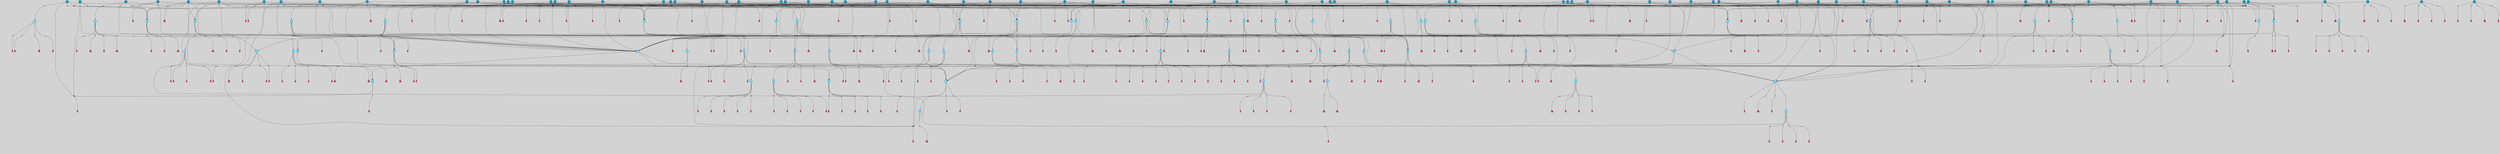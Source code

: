 // File exported with GEGELATI v1.3.1
// On the 2024-04-08 17:44:10
// With the File::TPGGraphDotExporter
digraph{
	graph[pad = "0.212, 0.055" bgcolor = lightgray]
	node[shape=circle style = filled label = ""]
		T7 [fillcolor="#66ddff"]
		T9 [fillcolor="#66ddff"]
		T11 [fillcolor="#66ddff"]
		T59 [fillcolor="#66ddff"]
		T102 [fillcolor="#66ddff"]
		T111 [fillcolor="#66ddff"]
		T258 [fillcolor="#66ddff"]
		T320 [fillcolor="#66ddff"]
		T321 [fillcolor="#66ddff"]
		T322 [fillcolor="#66ddff"]
		T323 [fillcolor="#66ddff"]
		T324 [fillcolor="#66ddff"]
		T325 [fillcolor="#66ddff"]
		T326 [fillcolor="#66ddff"]
		T407 [fillcolor="#66ddff"]
		T429 [fillcolor="#66ddff"]
		T440 [fillcolor="#66ddff"]
		T540 [fillcolor="#66ddff"]
		T550 [fillcolor="#1199bb"]
		T623 [fillcolor="#66ddff"]
		T624 [fillcolor="#66ddff"]
		T625 [fillcolor="#66ddff"]
		T715 [fillcolor="#1199bb"]
		T716 [fillcolor="#66ddff"]
		T717 [fillcolor="#66ddff"]
		T718 [fillcolor="#66ddff"]
		T720 [fillcolor="#1199bb"]
		T249 [fillcolor="#1199bb"]
		T721 [fillcolor="#66ddff"]
		T784 [fillcolor="#66ddff"]
		T787 [fillcolor="#1199bb"]
		T788 [fillcolor="#66ddff"]
		T789 [fillcolor="#66ddff"]
		T790 [fillcolor="#66ddff"]
		T791 [fillcolor="#1199bb"]
		T792 [fillcolor="#66ddff"]
		T793 [fillcolor="#66ddff"]
		T794 [fillcolor="#66ddff"]
		T804 [fillcolor="#1199bb"]
		T807 [fillcolor="#1199bb"]
		T813 [fillcolor="#1199bb"]
		T822 [fillcolor="#1199bb"]
		T872 [fillcolor="#1199bb"]
		T877 [fillcolor="#66ddff"]
		T878 [fillcolor="#1199bb"]
		T879 [fillcolor="#66ddff"]
		T880 [fillcolor="#66ddff"]
		T881 [fillcolor="#66ddff"]
		T882 [fillcolor="#66ddff"]
		T883 [fillcolor="#66ddff"]
		T884 [fillcolor="#1199bb"]
		T885 [fillcolor="#66ddff"]
		T886 [fillcolor="#66ddff"]
		T893 [fillcolor="#1199bb"]
		T924 [fillcolor="#1199bb"]
		T929 [fillcolor="#1199bb"]
		T940 [fillcolor="#1199bb"]
		T947 [fillcolor="#66ddff"]
		T948 [fillcolor="#66ddff"]
		T949 [fillcolor="#66ddff"]
		T950 [fillcolor="#66ddff"]
		T952 [fillcolor="#66ddff"]
		T953 [fillcolor="#66ddff"]
		T954 [fillcolor="#66ddff"]
		T956 [fillcolor="#66ddff"]
		T957 [fillcolor="#66ddff"]
		T963 [fillcolor="#1199bb"]
		T986 [fillcolor="#1199bb"]
		T991 [fillcolor="#1199bb"]
		T1001 [fillcolor="#1199bb"]
		T1004 [fillcolor="#66ddff"]
		T1005 [fillcolor="#66ddff"]
		T1006 [fillcolor="#66ddff"]
		T1007 [fillcolor="#66ddff"]
		T1008 [fillcolor="#1199bb"]
		T1009 [fillcolor="#66ddff"]
		T1010 [fillcolor="#66ddff"]
		T1011 [fillcolor="#66ddff"]
		T1012 [fillcolor="#66ddff"]
		T1013 [fillcolor="#66ddff"]
		T1014 [fillcolor="#66ddff"]
		T1016 [fillcolor="#1199bb"]
		T1018 [fillcolor="#1199bb"]
		T1019 [fillcolor="#1199bb"]
		T1020 [fillcolor="#66ddff"]
		T1022 [fillcolor="#1199bb"]
		T1023 [fillcolor="#1199bb"]
		T1024 [fillcolor="#1199bb"]
		T1026 [fillcolor="#1199bb"]
		T1028 [fillcolor="#1199bb"]
		T1029 [fillcolor="#1199bb"]
		T1030 [fillcolor="#1199bb"]
		T1041 [fillcolor="#1199bb"]
		T1043 [fillcolor="#1199bb"]
		T1045 [fillcolor="#1199bb"]
		T1046 [fillcolor="#1199bb"]
		T1047 [fillcolor="#1199bb"]
		T1050 [fillcolor="#1199bb"]
		T1052 [fillcolor="#1199bb"]
		T1053 [fillcolor="#66ddff"]
		T1054 [fillcolor="#66ddff"]
		T1055 [fillcolor="#66ddff"]
		T1056 [fillcolor="#66ddff"]
		T1057 [fillcolor="#1199bb"]
		T1059 [fillcolor="#66ddff"]
		T1060 [fillcolor="#1199bb"]
		T1063 [fillcolor="#1199bb"]
		T1064 [fillcolor="#1199bb"]
		T1067 [fillcolor="#1199bb"]
		T1069 [fillcolor="#1199bb"]
		T1071 [fillcolor="#1199bb"]
		T1073 [fillcolor="#1199bb"]
		T1074 [fillcolor="#1199bb"]
		T1075 [fillcolor="#1199bb"]
		T1077 [fillcolor="#1199bb"]
		T1078 [fillcolor="#1199bb"]
		T1079 [fillcolor="#1199bb"]
		T1080 [fillcolor="#1199bb"]
		T1081 [fillcolor="#1199bb"]
		T1082 [fillcolor="#1199bb"]
		T1084 [fillcolor="#1199bb"]
		T1085 [fillcolor="#1199bb"]
		T1086 [fillcolor="#1199bb"]
		T1087 [fillcolor="#1199bb"]
		T1088 [fillcolor="#1199bb"]
		T1089 [fillcolor="#1199bb"]
		T1090 [fillcolor="#1199bb"]
		T1091 [fillcolor="#1199bb"]
		T1092 [fillcolor="#1199bb"]
		T1093 [fillcolor="#1199bb"]
		T1094 [fillcolor="#1199bb"]
		T1095 [fillcolor="#1199bb"]
		T1096 [fillcolor="#1199bb"]
		T1097 [fillcolor="#1199bb"]
		T1098 [fillcolor="#1199bb"]
		T1099 [fillcolor="#1199bb"]
		T1100 [fillcolor="#1199bb"]
		T1101 [fillcolor="#1199bb"]
		T1102 [fillcolor="#1199bb"]
		T1103 [fillcolor="#1199bb"]
		T1104 [fillcolor="#1199bb"]
		T1105 [fillcolor="#1199bb"]
		T1106 [fillcolor="#1199bb"]
		T1107 [fillcolor="#1199bb"]
		T1108 [fillcolor="#1199bb"]
		T1109 [fillcolor="#1199bb"]
		T1110 [fillcolor="#1199bb"]
		P17249 [fillcolor="#cccccc" shape=point] //-3|
		I17249 [shape=box style=invis label="1|6&2|7#0|7&#92;n10|2&0|7#1|3&#92;n9|6&2|7#2|2&#92;n5|3&0|7#0|7&#92;n1|6&2|3#0|0&#92;n2|3&2|3#2|2&#92;n5|1&2|6#0|6&#92;n"]
		P17249 -> I17249[style=invis]
		A11110 [fillcolor="#ff3366" shape=box margin=0.03 width=0 height=0 label="7"]
		T7 -> P17249 -> A11110
		P17250 [fillcolor="#cccccc" shape=point] //5|
		I17250 [shape=box style=invis label="0|5&2|3#0|1&#92;n0|6&2|1#2|4&#92;n6|2&2|6#0|7&#92;n7|4&0|3#0|1&#92;n5|4&0|7#1|6&#92;n9|1&0|5#2|2&#92;n6|3&2|3#1|7&#92;n11|7&2|4#1|6&#92;n2|5&0|1#0|0&#92;n4|7&0|0#0|2&#92;n6|2&0|6#0|0&#92;n2|1&2|6#2|4&#92;n10|0&2|0#1|0&#92;n6|6&2|4#0|6&#92;n"]
		P17250 -> I17250[style=invis]
		A11111 [fillcolor="#ff3366" shape=box margin=0.03 width=0 height=0 label="8"]
		T7 -> P17250 -> A11111
		P17251 [fillcolor="#cccccc" shape=point] //-6|
		I17251 [shape=box style=invis label="11|1&0|7#2|0&#92;n10|4&0|1#1|0&#92;n4|3&2|4#2|1&#92;n0|5&2|0#0|0&#92;n6|1&0|0#0|3&#92;n8|2&2|0#0|4&#92;n11|4&2|0#1|6&#92;n7|0&2|6#2|3&#92;n5|3&2|6#2|0&#92;n2|0&2|0#0|4&#92;n"]
		P17251 -> I17251[style=invis]
		A11112 [fillcolor="#ff3366" shape=box margin=0.03 width=0 height=0 label="9"]
		T9 -> P17251 -> A11112
		P17252 [fillcolor="#cccccc" shape=point] //2|
		I17252 [shape=box style=invis label="6|3&2|7#1|4&#92;n8|6&0|0#2|5&#92;n2|1&0|2#0|3&#92;n8|7&0|6#0|4&#92;n2|1&2|0#0|1&#92;n0|0&2|2#2|3&#92;n6|6&0|7#2|1&#92;n6|1&0|7#2|6&#92;n5|4&2|7#0|4&#92;n0|3&0|4#2|0&#92;n11|0&2|0#2|5&#92;n4|5&2|5#2|4&#92;n5|7&0|6#0|4&#92;n9|7&2|5#0|3&#92;n5|4&2|1#0|3&#92;n5|3&0|1#1|7&#92;n0|4&0|3#2|5&#92;n"]
		P17252 -> I17252[style=invis]
		A11113 [fillcolor="#ff3366" shape=box margin=0.03 width=0 height=0 label="10"]
		T9 -> P17252 -> A11113
		P17253 [fillcolor="#cccccc" shape=point] //6|
		I17253 [shape=box style=invis label="3|0&2|7#2|2&#92;n3|2&0|4#2|5&#92;n5|1&0|2#1|0&#92;n8|7&0|1#2|0&#92;n8|5&0|3#0|6&#92;n0|2&0|2#2|3&#92;n1|5&2|5#0|5&#92;n5|6&0|6#0|7&#92;n6|7&0|0#2|6&#92;n1|2&2|3#0|0&#92;n7|7&2|3#0|4&#92;n0|7&2|7#0|6&#92;n1|0&2|2#2|7&#92;n4|4&0|1#0|0&#92;n"]
		P17253 -> I17253[style=invis]
		A11114 [fillcolor="#ff3366" shape=box margin=0.03 width=0 height=0 label="11"]
		T11 -> P17253 -> A11114
		P17254 [fillcolor="#cccccc" shape=point] //-4|
		I17254 [shape=box style=invis label="4|1&0|4#2|6&#92;n1|2&2|2#2|0&#92;n1|2&2|0#0|6&#92;n8|4&2|3#2|5&#92;n5|5&2|1#1|0&#92;n"]
		P17254 -> I17254[style=invis]
		A11115 [fillcolor="#ff3366" shape=box margin=0.03 width=0 height=0 label="12"]
		T11 -> P17254 -> A11115
		P17255 [fillcolor="#cccccc" shape=point] //8|
		I17255 [shape=box style=invis label="9|0&0|1#2|0&#92;n10|1&2|5#1|4&#92;n8|2&2|6#0|4&#92;n4|5&0|3#0|1&#92;n2|4&2|5#2|3&#92;n4|2&2|2#0|2&#92;n7|5&0|2#0|0&#92;n8|2&2|1#1|3&#92;n8|7&0|7#2|1&#92;n1|1&0|0#0|7&#92;n5|6&2|5#1|0&#92;n6|3&2|5#0|0&#92;n11|4&0|3#2|6&#92;n1|2&2|4#0|7&#92;n5|6&0|1#2|0&#92;n11|3&0|2#0|7&#92;n"]
		P17255 -> I17255[style=invis]
		A11116 [fillcolor="#ff3366" shape=box margin=0.03 width=0 height=0 label="6"]
		T59 -> P17255 -> A11116
		P17256 [fillcolor="#cccccc" shape=point] //5|
		I17256 [shape=box style=invis label="3|0&2|0#0|1&#92;n3|0&0|7#0|1&#92;n5|3&0|2#2|6&#92;n4|4&2|4#2|6&#92;n11|2&0|7#1|6&#92;n2|7&2|2#2|5&#92;n9|3&2|6#2|7&#92;n7|7&0|0#0|4&#92;n6|1&2|4#2|3&#92;n5|4&2|0#1|6&#92;n1|3&0|7#0|4&#92;n"]
		P17256 -> I17256[style=invis]
		A11117 [fillcolor="#ff3366" shape=box margin=0.03 width=0 height=0 label="7"]
		T59 -> P17256 -> A11117
		T59 -> P17251
		T59 -> P17256
		P17257 [fillcolor="#cccccc" shape=point] //7|
		I17257 [shape=box style=invis label="3|3&2|7#0|4&#92;n4|3&2|6#0|3&#92;n8|4&0|6#1|2&#92;n5|6&2|3#0|4&#92;n0|7&2|1#0|5&#92;n8|7&2|2#2|5&#92;n9|1&0|0#1|0&#92;n10|1&2|1#1|4&#92;n10|5&0|6#1|7&#92;n5|2&2|3#0|4&#92;n2|0&2|6#2|7&#92;n1|7&0|1#0|7&#92;n"]
		P17257 -> I17257[style=invis]
		A11118 [fillcolor="#ff3366" shape=box margin=0.03 width=0 height=0 label="2"]
		T102 -> P17257 -> A11118
		P17258 [fillcolor="#cccccc" shape=point] //-8|
		I17258 [shape=box style=invis label="7|5&0|4#2|4&#92;n"]
		P17258 -> I17258[style=invis]
		A11119 [fillcolor="#ff3366" shape=box margin=0.03 width=0 height=0 label="3"]
		T102 -> P17258 -> A11119
		P17259 [fillcolor="#cccccc" shape=point] //8|
		I17259 [shape=box style=invis label="7|0&0|2#1|4&#92;n8|1&2|3#0|5&#92;n0|6&0|5#0|5&#92;n3|7&2|1#0|6&#92;n9|4&2|7#1|6&#92;n1|7&2|5#2|2&#92;n8|5&2|0#0|3&#92;n0|2&0|2#0|0&#92;n3|5&0|2#0|3&#92;n"]
		P17259 -> I17259[style=invis]
		A11120 [fillcolor="#ff3366" shape=box margin=0.03 width=0 height=0 label="5"]
		T102 -> P17259 -> A11120
		P17260 [fillcolor="#cccccc" shape=point] //-5|
		I17260 [shape=box style=invis label="0|0&2|3#0|2&#92;n10|5&0|6#1|3&#92;n7|3&0|6#2|3&#92;n3|4&0|6#0|6&#92;n10|5&0|2#1|1&#92;n5|0&0|1#0|3&#92;n6|6&2|5#1|5&#92;n7|4&0|2#1|7&#92;n5|7&0|1#2|5&#92;n1|5&0|0#0|3&#92;n7|5&2|1#2|6&#92;n9|0&0|2#0|0&#92;n4|0&2|4#0|0&#92;n4|6&0|0#2|3&#92;n3|1&0|6#2|5&#92;n7|7&2|1#2|3&#92;n9|4&2|2#0|6&#92;n"]
		P17260 -> I17260[style=invis]
		T111 -> P17260 -> T9
		P17261 [fillcolor="#cccccc" shape=point] //7|
		I17261 [shape=box style=invis label="7|4&2|1#2|0&#92;n4|1&2|4#2|3&#92;n5|0&2|0#2|2&#92;n6|1&2|4#2|6&#92;n"]
		P17261 -> I17261[style=invis]
		A11121 [fillcolor="#ff3366" shape=box margin=0.03 width=0 height=0 label="9"]
		T111 -> P17261 -> A11121
		P17262 [fillcolor="#cccccc" shape=point] //2|
		I17262 [shape=box style=invis label="3|0&2|0#0|1&#92;n11|2&0|7#1|6&#92;n8|7&2|4#0|5&#92;n5|3&0|2#2|6&#92;n4|4&2|4#2|6&#92;n3|0&0|7#0|1&#92;n2|7&2|2#2|5&#92;n9|3&2|6#2|7&#92;n7|7&0|0#0|4&#92;n6|1&2|4#1|3&#92;n5|4&2|0#1|6&#92;n1|3&0|7#0|4&#92;n"]
		P17262 -> I17262[style=invis]
		A11122 [fillcolor="#ff3366" shape=box margin=0.03 width=0 height=0 label="7"]
		T111 -> P17262 -> A11122
		T111 -> P17251
		P17263 [fillcolor="#cccccc" shape=point] //2|
		I17263 [shape=box style=invis label="9|1&2|3#0|1&#92;n5|3&2|4#2|7&#92;n11|0&2|3#0|4&#92;n7|0&2|4#0|4&#92;n5|2&2|0#2|4&#92;n7|3&0|7#0|5&#92;n"]
		P17263 -> I17263[style=invis]
		A11123 [fillcolor="#ff3366" shape=box margin=0.03 width=0 height=0 label="2"]
		T258 -> P17263 -> A11123
		T258 -> P17251
		P17264 [fillcolor="#cccccc" shape=point] //-5|
		I17264 [shape=box style=invis label="8|7&0|3#0|3&#92;n6|4&2|1#0|5&#92;n2|2&2|6#2|0&#92;n4|7&2|0#2|3&#92;n10|5&2|1#1|5&#92;n2|0&0|7#2|0&#92;n5|3&2|2#2|0&#92;n6|7&0|0#1|0&#92;n"]
		P17264 -> I17264[style=invis]
		A11124 [fillcolor="#ff3366" shape=box margin=0.03 width=0 height=0 label="1"]
		T258 -> P17264 -> A11124
		P17265 [fillcolor="#cccccc" shape=point] //2|
		I17265 [shape=box style=invis label="4|1&0|4#2|6&#92;n5|5&2|1#1|0&#92;n1|0&2|0#0|6&#92;n8|4&2|3#2|5&#92;n"]
		P17265 -> I17265[style=invis]
		T258 -> P17265 -> T11
		P17266 [fillcolor="#cccccc" shape=point] //5|
		I17266 [shape=box style=invis label="1|6&2|7#0|7&#92;n9|2&2|7#2|2&#92;n10|2&0|7#1|3&#92;n5|3&0|7#0|7&#92;n7|0&2|7#2|2&#92;n1|6&2|3#0|0&#92;n2|3&2|3#2|2&#92;n"]
		P17266 -> I17266[style=invis]
		A11125 [fillcolor="#ff3366" shape=box margin=0.03 width=0 height=0 label="7"]
		T258 -> P17266 -> A11125
		P17267 [fillcolor="#cccccc" shape=point] //-4|
		I17267 [shape=box style=invis label="4|1&0|4#2|6&#92;n1|2&2|2#2|0&#92;n1|2&2|0#0|6&#92;n8|4&2|3#2|5&#92;n5|5&2|1#1|0&#92;n"]
		P17267 -> I17267[style=invis]
		A11126 [fillcolor="#ff3366" shape=box margin=0.03 width=0 height=0 label="12"]
		T320 -> P17267 -> A11126
		P17268 [fillcolor="#cccccc" shape=point] //-9|
		I17268 [shape=box style=invis label="2|0&2|0#2|1&#92;n4|4&2|4#2|6&#92;n9|1&0|3#1|7&#92;n5|3&0|2#2|6&#92;n2|7&2|2#2|5&#92;n5|4&2|0#1|6&#92;n3|0&0|7#0|1&#92;n1|3&0|7#0|4&#92;n11|6&2|2#0|7&#92;n7|7&0|0#0|4&#92;n11|0&0|7#1|6&#92;n9|3&2|6#2|7&#92;n"]
		P17268 -> I17268[style=invis]
		A11127 [fillcolor="#ff3366" shape=box margin=0.03 width=0 height=0 label="7"]
		T321 -> P17268 -> A11127
		P17269 [fillcolor="#cccccc" shape=point] //6|
		I17269 [shape=box style=invis label="3|0&2|7#2|2&#92;n3|2&0|4#2|5&#92;n5|1&0|2#1|0&#92;n8|7&0|1#2|0&#92;n8|5&0|3#0|6&#92;n0|2&0|2#2|3&#92;n1|5&2|5#0|5&#92;n5|6&0|6#0|7&#92;n6|7&0|0#2|6&#92;n1|2&2|3#0|0&#92;n7|7&2|3#0|4&#92;n0|7&2|7#0|6&#92;n1|0&2|2#2|7&#92;n4|4&0|1#0|0&#92;n"]
		P17269 -> I17269[style=invis]
		A11128 [fillcolor="#ff3366" shape=box margin=0.03 width=0 height=0 label="11"]
		T320 -> P17269 -> A11128
		P17270 [fillcolor="#cccccc" shape=point] //2|
		I17270 [shape=box style=invis label="4|1&0|4#2|6&#92;n5|5&2|1#1|0&#92;n1|0&2|0#0|6&#92;n8|4&2|3#2|5&#92;n"]
		P17270 -> I17270[style=invis]
		T321 -> P17270 -> T320
		P17271 [fillcolor="#cccccc" shape=point] //-3|
		I17271 [shape=box style=invis label="4|5&0|0#0|0&#92;n4|7&0|0#0|2&#92;n0|6&2|1#2|4&#92;n9|1&0|5#2|2&#92;n10|0&2|0#1|0&#92;n6|6&2|4#0|6&#92;n2|5&0|1#0|0&#92;n6|3&2|3#1|7&#92;n11|7&2|4#1|6&#92;n6|2&2|6#0|1&#92;n6|2&0|0#0|0&#92;n9|1&2|6#2|4&#92;n10|4&0|3#1|1&#92;n5|4&2|7#1|6&#92;n"]
		P17271 -> I17271[style=invis]
		T323 -> P17271 -> T321
		P17272 [fillcolor="#cccccc" shape=point] //5|
		I17272 [shape=box style=invis label="0|5&2|3#0|1&#92;n0|6&2|1#2|4&#92;n6|2&2|6#0|7&#92;n7|4&0|3#0|1&#92;n5|4&0|7#1|6&#92;n9|1&0|5#2|2&#92;n6|3&2|3#1|7&#92;n11|7&2|4#1|6&#92;n2|5&0|1#0|0&#92;n4|7&0|0#0|2&#92;n6|2&0|6#0|0&#92;n2|1&2|6#2|4&#92;n10|0&2|0#1|0&#92;n6|6&2|4#0|6&#92;n"]
		P17272 -> I17272[style=invis]
		A11129 [fillcolor="#ff3366" shape=box margin=0.03 width=0 height=0 label="8"]
		T322 -> P17272 -> A11129
		P17273 [fillcolor="#cccccc" shape=point] //8|
		I17273 [shape=box style=invis label="9|7&0|5#2|5&#92;n3|3&2|3#0|2&#92;n9|5&2|2#1|0&#92;n2|3&0|6#0|3&#92;n4|4&2|5#2|7&#92;n11|3&2|0#1|5&#92;n6|6&2|1#2|2&#92;n4|6&0|1#2|2&#92;n2|5&2|7#2|2&#92;n7|7&2|2#2|3&#92;n6|5&0|3#2|6&#92;n6|7&0|6#0|2&#92;n"]
		P17273 -> I17273[style=invis]
		A11130 [fillcolor="#ff3366" shape=box margin=0.03 width=0 height=0 label="14"]
		T321 -> P17273 -> A11130
		P17274 [fillcolor="#cccccc" shape=point] //-3|
		I17274 [shape=box style=invis label="1|6&2|7#0|7&#92;n10|2&0|7#1|3&#92;n9|6&2|7#2|2&#92;n5|3&0|7#0|7&#92;n1|6&2|3#0|0&#92;n2|3&2|3#2|2&#92;n5|1&2|6#0|6&#92;n"]
		P17274 -> I17274[style=invis]
		A11131 [fillcolor="#ff3366" shape=box margin=0.03 width=0 height=0 label="7"]
		T322 -> P17274 -> A11131
		P17275 [fillcolor="#cccccc" shape=point] //-8|
		I17275 [shape=box style=invis label="7|5&0|4#2|4&#92;n"]
		P17275 -> I17275[style=invis]
		A11132 [fillcolor="#ff3366" shape=box margin=0.03 width=0 height=0 label="3"]
		T321 -> P17275 -> A11132
		P17276 [fillcolor="#cccccc" shape=point] //4|
		I17276 [shape=box style=invis label="4|3&0|6#0|3&#92;n5|7&2|3#2|2&#92;n5|6&0|7#1|2&#92;n1|4&2|6#0|3&#92;n8|4&2|1#2|5&#92;n9|5&2|4#1|4&#92;n2|4&0|5#0|7&#92;n10|0&0|6#1|3&#92;n3|0&0|6#0|2&#92;n2|7&2|7#2|6&#92;n5|2&0|5#1|5&#92;n10|4&2|5#1|7&#92;n4|0&0|4#2|4&#92;n11|1&0|4#2|6&#92;n10|6&2|0#1|4&#92;n9|7&0|3#1|4&#92;n4|5&2|7#0|6&#92;n11|5&2|6#2|3&#92;n0|3&0|5#0|1&#92;n"]
		P17276 -> I17276[style=invis]
		A11133 [fillcolor="#ff3366" shape=box margin=0.03 width=0 height=0 label="13"]
		T321 -> P17276 -> A11133
		P17277 [fillcolor="#cccccc" shape=point] //1|
		I17277 [shape=box style=invis label="0|4&0|1#0|1&#92;n10|5&2|5#1|6&#92;n7|7&2|5#2|2&#92;n9|5&0|7#2|7&#92;n8|4&0|3#2|7&#92;n11|0&2|3#0|5&#92;n7|0&0|0#0|1&#92;n4|2&0|4#0|5&#92;n5|1&0|6#2|7&#92;n11|3&0|7#1|3&#92;n"]
		P17277 -> I17277[style=invis]
		T323 -> P17277 -> T322
		P17278 [fillcolor="#cccccc" shape=point] //4|
		I17278 [shape=box style=invis label="4|3&0|6#0|3&#92;n5|7&2|3#2|2&#92;n5|6&0|7#1|2&#92;n1|4&2|6#0|3&#92;n8|4&2|1#2|5&#92;n9|5&2|4#1|4&#92;n2|4&0|5#0|7&#92;n10|0&0|6#1|3&#92;n3|0&0|6#0|2&#92;n2|7&2|7#2|6&#92;n5|2&0|5#1|5&#92;n10|4&2|5#1|7&#92;n4|0&0|4#2|4&#92;n11|1&0|4#2|6&#92;n10|6&2|0#1|4&#92;n9|7&0|3#1|4&#92;n4|5&2|7#0|6&#92;n11|5&2|6#2|3&#92;n0|3&0|5#0|1&#92;n"]
		P17278 -> I17278[style=invis]
		A11134 [fillcolor="#ff3366" shape=box margin=0.03 width=0 height=0 label="13"]
		T323 -> P17278 -> A11134
		P17279 [fillcolor="#cccccc" shape=point] //-9|
		I17279 [shape=box style=invis label="2|0&2|0#2|1&#92;n4|4&2|4#2|6&#92;n9|1&0|3#1|7&#92;n5|3&0|2#2|6&#92;n2|7&2|2#2|5&#92;n5|4&2|0#1|6&#92;n3|0&0|7#0|1&#92;n1|3&0|7#0|4&#92;n11|6&2|2#0|7&#92;n7|7&0|0#0|4&#92;n11|0&0|7#1|6&#92;n9|3&2|6#2|7&#92;n"]
		P17279 -> I17279[style=invis]
		A11135 [fillcolor="#ff3366" shape=box margin=0.03 width=0 height=0 label="7"]
		T325 -> P17279 -> A11135
		P17280 [fillcolor="#cccccc" shape=point] //-4|
		I17280 [shape=box style=invis label="4|1&0|4#2|6&#92;n1|2&2|2#2|0&#92;n1|2&2|0#0|6&#92;n8|4&2|3#2|5&#92;n5|5&2|1#1|0&#92;n"]
		P17280 -> I17280[style=invis]
		A11136 [fillcolor="#ff3366" shape=box margin=0.03 width=0 height=0 label="12"]
		T324 -> P17280 -> A11136
		P17281 [fillcolor="#cccccc" shape=point] //6|
		I17281 [shape=box style=invis label="3|0&2|7#2|2&#92;n3|2&0|4#2|5&#92;n5|1&0|2#1|0&#92;n8|7&0|1#2|0&#92;n8|5&0|3#0|6&#92;n0|2&0|2#2|3&#92;n1|5&2|5#0|5&#92;n5|6&0|6#0|7&#92;n6|7&0|0#2|6&#92;n1|2&2|3#0|0&#92;n7|7&2|3#0|4&#92;n0|7&2|7#0|6&#92;n1|0&2|2#2|7&#92;n4|4&0|1#0|0&#92;n"]
		P17281 -> I17281[style=invis]
		A11137 [fillcolor="#ff3366" shape=box margin=0.03 width=0 height=0 label="11"]
		T324 -> P17281 -> A11137
		P17282 [fillcolor="#cccccc" shape=point] //2|
		I17282 [shape=box style=invis label="4|1&0|4#2|6&#92;n5|5&2|1#1|0&#92;n1|0&2|0#0|6&#92;n8|4&2|3#2|5&#92;n"]
		P17282 -> I17282[style=invis]
		T325 -> P17282 -> T324
		P17283 [fillcolor="#cccccc" shape=point] //4|
		I17283 [shape=box style=invis label="4|3&0|6#0|3&#92;n5|7&2|3#2|2&#92;n5|6&0|7#1|2&#92;n1|4&2|6#0|3&#92;n8|4&2|1#2|5&#92;n9|5&2|4#1|4&#92;n2|4&0|5#0|7&#92;n10|0&0|6#1|3&#92;n3|0&0|6#0|2&#92;n2|7&2|7#2|6&#92;n5|2&0|5#1|5&#92;n10|4&2|5#1|7&#92;n4|0&0|4#2|4&#92;n11|1&0|4#2|6&#92;n10|6&2|0#1|4&#92;n9|7&0|3#1|4&#92;n4|5&2|7#0|6&#92;n11|5&2|6#2|3&#92;n0|3&0|5#0|1&#92;n"]
		P17283 -> I17283[style=invis]
		A11138 [fillcolor="#ff3366" shape=box margin=0.03 width=0 height=0 label="13"]
		T325 -> P17283 -> A11138
		P17284 [fillcolor="#cccccc" shape=point] //5|
		I17284 [shape=box style=invis label="0|5&2|3#0|1&#92;n0|6&2|1#2|4&#92;n6|2&2|6#0|7&#92;n7|4&0|3#0|1&#92;n5|4&0|7#1|6&#92;n9|1&0|5#2|2&#92;n6|3&2|3#1|7&#92;n11|7&2|4#1|6&#92;n2|5&0|1#0|0&#92;n4|7&0|0#0|2&#92;n6|2&0|6#0|0&#92;n2|1&2|6#2|4&#92;n10|0&2|0#1|0&#92;n6|6&2|4#0|6&#92;n"]
		P17284 -> I17284[style=invis]
		A11139 [fillcolor="#ff3366" shape=box margin=0.03 width=0 height=0 label="8"]
		T326 -> P17284 -> A11139
		P17285 [fillcolor="#cccccc" shape=point] //-8|
		I17285 [shape=box style=invis label="7|5&0|4#2|4&#92;n"]
		P17285 -> I17285[style=invis]
		A11140 [fillcolor="#ff3366" shape=box margin=0.03 width=0 height=0 label="3"]
		T325 -> P17285 -> A11140
		P17286 [fillcolor="#cccccc" shape=point] //-3|
		I17286 [shape=box style=invis label="1|6&2|7#0|7&#92;n10|2&0|7#1|3&#92;n9|6&2|7#2|2&#92;n5|3&0|7#0|7&#92;n1|6&2|3#0|0&#92;n2|3&2|3#2|2&#92;n5|1&2|6#0|6&#92;n"]
		P17286 -> I17286[style=invis]
		A11141 [fillcolor="#ff3366" shape=box margin=0.03 width=0 height=0 label="7"]
		T326 -> P17286 -> A11141
		P17287 [fillcolor="#cccccc" shape=point] //8|
		I17287 [shape=box style=invis label="9|7&0|5#2|5&#92;n3|3&2|3#0|2&#92;n9|5&2|2#1|0&#92;n2|3&0|6#0|3&#92;n4|4&2|5#2|7&#92;n11|3&2|0#1|5&#92;n6|6&2|1#2|2&#92;n4|6&0|1#2|2&#92;n2|5&2|7#2|2&#92;n7|7&2|2#2|3&#92;n6|5&0|3#2|6&#92;n6|7&0|6#0|2&#92;n"]
		P17287 -> I17287[style=invis]
		A11142 [fillcolor="#ff3366" shape=box margin=0.03 width=0 height=0 label="14"]
		T325 -> P17287 -> A11142
		P17288 [fillcolor="#cccccc" shape=point] //-1|
		I17288 [shape=box style=invis label="0|5&2|2#0|0&#92;n11|3&2|3#1|3&#92;n8|5&2|2#1|7&#92;n10|0&0|6#1|2&#92;n9|1&2|5#0|3&#92;n8|0&2|4#2|6&#92;n6|7&0|2#0|3&#92;n9|2&0|7#0|1&#92;n6|2&0|2#2|1&#92;n"]
		P17288 -> I17288[style=invis]
		A11143 [fillcolor="#ff3366" shape=box margin=0.03 width=0 height=0 label="7"]
		T407 -> P17288 -> A11143
		P17289 [fillcolor="#cccccc" shape=point] //-3|
		I17289 [shape=box style=invis label="7|7&0|0#0|4&#92;n11|2&0|7#1|6&#92;n8|7&2|4#0|5&#92;n5|3&0|2#2|6&#92;n4|4&2|4#2|6&#92;n3|0&0|7#0|6&#92;n2|7&2|2#2|5&#92;n9|3&2|6#2|7&#92;n6|7&0|0#0|7&#92;n3|0&2|0#0|1&#92;n6|1&2|4#1|3&#92;n5|4&2|0#1|6&#92;n1|3&0|7#0|4&#92;n"]
		P17289 -> I17289[style=invis]
		T407 -> P17289 -> T59
		P17290 [fillcolor="#cccccc" shape=point] //-5|
		I17290 [shape=box style=invis label="5|3&0|7#0|7&#92;n9|2&2|7#2|2&#92;n1|6&2|7#0|7&#92;n7|6&2|4#0|5&#92;n10|3&0|2#1|1&#92;n9|2&0|7#1|3&#92;n1|6&0|3#0|1&#92;n4|0&0|2#2|2&#92;n7|0&2|7#2|2&#92;n5|1&2|6#0|3&#92;n2|3&2|3#2|2&#92;n"]
		P17290 -> I17290[style=invis]
		T407 -> P17290 -> T102
		P17291 [fillcolor="#cccccc" shape=point] //1|
		I17291 [shape=box style=invis label="9|3&2|0#0|4&#92;n4|2&0|5#2|0&#92;n10|7&2|7#1|1&#92;n6|3&2|6#1|5&#92;n8|3&2|5#1|2&#92;n4|0&2|1#2|2&#92;n4|1&0|4#0|3&#92;n3|6&2|5#2|5&#92;n8|3&0|1#0|7&#92;n4|0&2|4#0|1&#92;n3|4&0|0#2|1&#92;n3|2&0|7#2|1&#92;n1|4&0|1#0|2&#92;n"]
		P17291 -> I17291[style=invis]
		A11144 [fillcolor="#ff3366" shape=box margin=0.03 width=0 height=0 label="14"]
		T407 -> P17291 -> A11144
		P17292 [fillcolor="#cccccc" shape=point] //3|
		I17292 [shape=box style=invis label="5|4&2|7#0|4&#92;n0|4&0|3#2|5&#92;n8|6&0|0#2|5&#92;n2|1&0|2#0|3&#92;n9|7&0|6#0|4&#92;n0|0&2|2#2|3&#92;n6|6&0|7#2|1&#92;n6|1&0|7#2|6&#92;n0|3&0|4#2|0&#92;n11|0&2|0#2|5&#92;n4|5&2|5#2|4&#92;n5|3&0|1#1|7&#92;n9|7&2|2#0|3&#92;n5|4&2|1#0|3&#92;n5|0&0|6#0|4&#92;n0|0&0|1#2|0&#92;n"]
		P17292 -> I17292[style=invis]
		A11145 [fillcolor="#ff3366" shape=box margin=0.03 width=0 height=0 label="10"]
		T407 -> P17292 -> A11145
		P17293 [fillcolor="#cccccc" shape=point] //4|
		I17293 [shape=box style=invis label="8|5&2|3#2|1&#92;n10|1&0|3#1|6&#92;n7|1&2|6#1|3&#92;n4|1&0|6#0|0&#92;n11|1&0|2#0|3&#92;n2|0&2|1#2|7&#92;n"]
		P17293 -> I17293[style=invis]
		A11146 [fillcolor="#ff3366" shape=box margin=0.03 width=0 height=0 label="2"]
		T429 -> P17293 -> A11146
		P17294 [fillcolor="#cccccc" shape=point] //1|
		I17294 [shape=box style=invis label="9|7&0|2#2|2&#92;n6|5&0|1#1|0&#92;n2|2&0|0#2|1&#92;n4|3&2|2#2|3&#92;n2|5&2|2#0|0&#92;n10|7&0|5#1|1&#92;n9|5&2|7#2|5&#92;n7|7&2|5#2|5&#92;n8|0&2|4#0|1&#92;n5|4&2|0#0|2&#92;n2|5&2|2#2|6&#92;n4|4&0|2#2|1&#92;n7|2&2|4#0|0&#92;n10|0&2|2#1|1&#92;n10|4&2|3#1|0&#92;n"]
		P17294 -> I17294[style=invis]
		A11147 [fillcolor="#ff3366" shape=box margin=0.03 width=0 height=0 label="1"]
		T429 -> P17294 -> A11147
		P17295 [fillcolor="#cccccc" shape=point] //-8|
		I17295 [shape=box style=invis label="11|7&2|0#2|0&#92;n5|5&2|7#2|7&#92;n8|6&2|7#1|2&#92;n1|7&0|3#0|6&#92;n4|0&2|1#2|2&#92;n9|0&0|2#0|0&#92;n10|1&0|5#1|6&#92;n0|0&2|3#2|0&#92;n3|2&0|1#2|6&#92;n0|1&2|4#0|0&#92;n"]
		P17295 -> I17295[style=invis]
		A11148 [fillcolor="#ff3366" shape=box margin=0.03 width=0 height=0 label="6"]
		T429 -> P17295 -> A11148
		P17296 [fillcolor="#cccccc" shape=point] //-7|
		I17296 [shape=box style=invis label="7|3&0|6#2|5&#92;n10|5&0|5#1|0&#92;n1|0&2|4#0|3&#92;n"]
		P17296 -> I17296[style=invis]
		T429 -> P17296 -> T7
		P17297 [fillcolor="#cccccc" shape=point] //-2|
		I17297 [shape=box style=invis label="3|1&2|6#2|5&#92;n4|5&0|4#0|6&#92;n7|1&0|6#2|2&#92;n2|6&0|6#2|0&#92;n7|7&0|0#1|0&#92;n3|7&0|7#0|1&#92;n1|3&2|2#2|0&#92;n3|6&0|5#0|0&#92;n4|0&2|7#0|4&#92;n9|4&2|2#0|1&#92;n3|1&2|5#0|7&#92;n"]
		P17297 -> I17297[style=invis]
		A11149 [fillcolor="#ff3366" shape=box margin=0.03 width=0 height=0 label="1"]
		T429 -> P17297 -> A11149
		P17298 [fillcolor="#cccccc" shape=point] //2|
		I17298 [shape=box style=invis label="0|6&0|7#0|4&#92;n6|7&2|6#2|6&#92;n11|3&0|7#1|6&#92;n11|1&0|6#2|7&#92;n2|4&0|1#0|1&#92;n10|6&2|5#1|6&#92;n11|3&0|1#1|7&#92;n10|0&2|3#1|5&#92;n"]
		P17298 -> I17298[style=invis]
		T440 -> P17298 -> T7
		P17299 [fillcolor="#cccccc" shape=point] //-9|
		I17299 [shape=box style=invis label="2|0&2|3#2|0&#92;n11|7&0|4#1|0&#92;n"]
		P17299 -> I17299[style=invis]
		T440 -> P17299 -> T111
		T440 -> P17256
		P17300 [fillcolor="#cccccc" shape=point] //7|
		I17300 [shape=box style=invis label="2|0&2|1#2|0&#92;n9|1&0|6#0|3&#92;n11|7&0|4#1|0&#92;n"]
		P17300 -> I17300[style=invis]
		T540 -> P17300 -> T111
		P17301 [fillcolor="#cccccc" shape=point] //6|
		I17301 [shape=box style=invis label="0|5&2|3#0|1&#92;n0|6&2|1#2|4&#92;n9|1&0|5#2|2&#92;n7|4&0|3#0|1&#92;n5|4&0|7#1|6&#92;n2|5&0|1#0|0&#92;n6|3&2|3#1|7&#92;n11|7&2|4#1|6&#92;n6|2&2|6#0|1&#92;n4|7&0|0#0|2&#92;n6|2&0|6#0|0&#92;n9|1&2|6#2|4&#92;n10|0&2|0#1|0&#92;n6|6&2|4#0|6&#92;n"]
		P17301 -> I17301[style=invis]
		A11150 [fillcolor="#ff3366" shape=box margin=0.03 width=0 height=0 label="8"]
		T540 -> P17301 -> A11150
		P17302 [fillcolor="#cccccc" shape=point] //-4|
		I17302 [shape=box style=invis label="6|3&2|6#1|2&#92;n2|5&2|2#2|5&#92;n2|6&0|4#0|5&#92;n6|0&0|2#1|2&#92;n"]
		P17302 -> I17302[style=invis]
		A11151 [fillcolor="#ff3366" shape=box margin=0.03 width=0 height=0 label="7"]
		T540 -> P17302 -> A11151
		P17303 [fillcolor="#cccccc" shape=point] //-5|
		I17303 [shape=box style=invis label="7|2&0|3#2|2&#92;n3|2&0|2#2|0&#92;n1|5&2|7#0|4&#92;n5|3&0|3#0|7&#92;n11|4&0|1#0|0&#92;n8|7&2|7#2|7&#92;n4|0&0|3#2|7&#92;n"]
		P17303 -> I17303[style=invis]
		A11152 [fillcolor="#ff3366" shape=box margin=0.03 width=0 height=0 label="7"]
		T540 -> P17303 -> A11152
		P17304 [fillcolor="#cccccc" shape=point] //-4|
		I17304 [shape=box style=invis label="4|1&0|4#2|6&#92;n1|2&2|2#2|0&#92;n1|2&2|0#0|6&#92;n8|4&2|3#2|5&#92;n5|5&2|1#1|0&#92;n"]
		P17304 -> I17304[style=invis]
		A11153 [fillcolor="#ff3366" shape=box margin=0.03 width=0 height=0 label="12"]
		T550 -> P17304 -> A11153
		P17305 [fillcolor="#cccccc" shape=point] //7|
		I17305 [shape=box style=invis label="7|4&2|7#0|4&#92;n4|6&0|1#2|5&#92;n2|1&2|3#0|0&#92;n4|3&2|0#0|1&#92;n0|0&2|7#2|7&#92;n7|7&0|5#2|3&#92;n5|0&2|1#2|2&#92;n10|0&0|4#1|2&#92;n4|4&0|7#0|0&#92;n6|7&0|2#0|1&#92;n1|4&2|5#0|4&#92;n"]
		P17305 -> I17305[style=invis]
		A11154 [fillcolor="#ff3366" shape=box margin=0.03 width=0 height=0 label="0"]
		T623 -> P17305 -> A11154
		P17306 [fillcolor="#cccccc" shape=point] //0|
		I17306 [shape=box style=invis label="4|0&0|3#2|7&#92;n10|2&0|3#1|7&#92;n3|5&0|2#0|3&#92;n4|5&0|0#2|1&#92;n10|7&2|0#1|2&#92;n5|3&2|3#1|6&#92;n9|5&2|0#0|4&#92;n5|4&2|7#0|2&#92;n10|3&2|7#1|4&#92;n7|2&0|1#2|6&#92;n8|6&0|5#0|5&#92;n8|7&2|3#0|5&#92;n2|6&2|4#0|0&#92;n"]
		P17306 -> I17306[style=invis]
		A11155 [fillcolor="#ff3366" shape=box margin=0.03 width=0 height=0 label="5"]
		T625 -> P17306 -> A11155
		P17307 [fillcolor="#cccccc" shape=point] //0|
		I17307 [shape=box style=invis label="2|5&0|1#0|6&#92;n6|1&2|2#2|7&#92;n8|0&0|3#1|4&#92;n4|3&2|5#2|4&#92;n8|1&2|4#0|0&#92;n6|6&0|1#2|6&#92;n11|7&2|4#2|5&#92;n6|2&2|4#0|2&#92;n8|5&2|4#2|4&#92;n2|1&2|1#2|2&#92;n2|7&2|5#2|6&#92;n9|7&0|5#0|4&#92;n1|2&0|5#2|6&#92;n4|2&2|3#2|7&#92;n3|3&2|1#0|2&#92;n"]
		P17307 -> I17307[style=invis]
		A11156 [fillcolor="#ff3366" shape=box margin=0.03 width=0 height=0 label="5"]
		T625 -> P17307 -> A11156
		P17308 [fillcolor="#cccccc" shape=point] //3|
		I17308 [shape=box style=invis label="7|6&2|4#0|2&#92;n10|3&2|7#1|4&#92;n11|6&0|4#0|1&#92;n7|1&0|0#2|6&#92;n7|6&0|3#2|6&#92;n4|0&2|6#0|1&#92;n4|4&2|5#0|2&#92;n4|6&0|4#2|7&#92;n10|0&2|3#1|5&#92;n2|6&0|5#0|2&#92;n1|0&2|3#0|7&#92;n1|6&2|0#0|5&#92;n6|2&0|1#0|7&#92;n9|2&0|3#2|7&#92;n5|3&0|6#0|6&#92;n1|7&2|5#2|3&#92;n8|1&2|7#0|6&#92;n1|0&2|5#2|1&#92;n7|1&2|2#2|5&#92;n7|4&2|6#0|3&#92;n"]
		P17308 -> I17308[style=invis]
		A11157 [fillcolor="#ff3366" shape=box margin=0.03 width=0 height=0 label="4"]
		T625 -> P17308 -> A11157
		P17309 [fillcolor="#cccccc" shape=point] //-9|
		I17309 [shape=box style=invis label="4|7&2|6#0|5&#92;n11|3&0|2#2|6&#92;n10|2&2|4#1|6&#92;n3|0&2|6#2|7&#92;n4|3&0|5#0|7&#92;n2|3&0|7#0|7&#92;n10|6&0|7#1|5&#92;n10|1&2|2#1|1&#92;n1|7&0|3#2|6&#92;n"]
		P17309 -> I17309[style=invis]
		A11158 [fillcolor="#ff3366" shape=box margin=0.03 width=0 height=0 label="4"]
		T550 -> P17309 -> A11158
		P17310 [fillcolor="#cccccc" shape=point] //8|
		I17310 [shape=box style=invis label="9|0&0|1#2|0&#92;n10|1&2|5#1|4&#92;n8|2&2|6#0|4&#92;n2|4&2|5#2|3&#92;n4|2&2|2#0|2&#92;n7|5&0|2#0|0&#92;n8|2&2|1#1|3&#92;n8|7&0|7#2|1&#92;n1|1&0|0#0|7&#92;n5|6&2|5#1|0&#92;n6|6&2|5#0|0&#92;n11|4&0|3#2|6&#92;n4|2&2|4#0|7&#92;n5|6&0|1#2|0&#92;n11|3&0|2#0|7&#92;n"]
		P17310 -> I17310[style=invis]
		A11159 [fillcolor="#ff3366" shape=box margin=0.03 width=0 height=0 label="6"]
		T624 -> P17310 -> A11159
		P17311 [fillcolor="#cccccc" shape=point] //-6|
		I17311 [shape=box style=invis label="9|0&2|0#0|1&#92;n3|2&0|2#0|3&#92;n5|4&0|5#1|7&#92;n2|1&0|4#0|3&#92;n9|2&2|0#2|4&#92;n7|6&0|4#0|2&#92;n2|3&0|6#2|6&#92;n1|2&0|3#2|0&#92;n"]
		P17311 -> I17311[style=invis]
		T550 -> P17311 -> T624
		P17312 [fillcolor="#cccccc" shape=point] //5|
		I17312 [shape=box style=invis label="3|0&2|0#0|1&#92;n3|0&0|7#0|1&#92;n5|3&0|2#2|6&#92;n4|4&2|4#2|6&#92;n11|2&0|7#1|6&#92;n2|7&2|2#2|5&#92;n9|3&2|6#2|7&#92;n7|7&0|0#0|4&#92;n6|1&2|4#2|3&#92;n5|4&2|0#1|6&#92;n1|3&0|7#0|4&#92;n"]
		P17312 -> I17312[style=invis]
		A11160 [fillcolor="#ff3366" shape=box margin=0.03 width=0 height=0 label="7"]
		T624 -> P17312 -> A11160
		P17313 [fillcolor="#cccccc" shape=point] //-10|
		I17313 [shape=box style=invis label="3|6&0|0#0|4&#92;n4|1&2|4#0|1&#92;n5|1&0|1#0|4&#92;n5|5&2|6#0|5&#92;n6|5&0|6#0|3&#92;n11|1&2|0#0|1&#92;n0|7&2|0#0|3&#92;n1|2&0|6#0|1&#92;n8|0&0|4#2|0&#92;n0|4&0|7#2|7&#92;n7|0&2|7#1|3&#92;n3|1&0|5#2|5&#92;n5|1&0|4#0|3&#92;n2|2&0|2#0|0&#92;n8|3&0|1#0|7&#92;n3|0&0|3#0|5&#92;n7|2&0|5#2|0&#92;n6|3&2|7#1|5&#92;n4|7&2|7#2|1&#92;n"]
		P17313 -> I17313[style=invis]
		A11161 [fillcolor="#ff3366" shape=box margin=0.03 width=0 height=0 label="14"]
		T624 -> P17313 -> A11161
		P17314 [fillcolor="#cccccc" shape=point] //5|
		I17314 [shape=box style=invis label="0|5&2|3#0|1&#92;n0|6&2|1#2|4&#92;n6|2&2|6#0|7&#92;n7|4&0|3#0|1&#92;n5|4&0|7#1|6&#92;n9|1&0|5#2|2&#92;n6|3&2|3#1|7&#92;n11|7&2|4#1|6&#92;n2|5&0|1#0|0&#92;n4|7&0|0#0|2&#92;n6|2&0|6#0|0&#92;n2|1&2|6#2|4&#92;n10|0&2|0#1|0&#92;n6|6&2|4#0|6&#92;n"]
		P17314 -> I17314[style=invis]
		A11162 [fillcolor="#ff3366" shape=box margin=0.03 width=0 height=0 label="8"]
		T624 -> P17314 -> A11162
		P17315 [fillcolor="#cccccc" shape=point] //-2|
		I17315 [shape=box style=invis label="1|3&0|2#0|7&#92;n6|1&0|7#0|0&#92;n6|1&2|4#1|7&#92;n3|0&2|3#0|3&#92;n0|2&0|7#2|6&#92;n"]
		P17315 -> I17315[style=invis]
		T550 -> P17315 -> T623
		P17316 [fillcolor="#cccccc" shape=point] //5|
		I17316 [shape=box style=invis label="3|0&2|0#2|1&#92;n3|0&0|7#0|1&#92;n5|3&0|2#2|6&#92;n4|4&2|4#2|6&#92;n5|4&2|0#1|6&#92;n2|7&2|2#2|5&#92;n1|3&0|7#0|4&#92;n11|6&2|2#0|7&#92;n7|7&0|0#0|4&#92;n6|1&2|4#2|3&#92;n11|0&0|7#1|6&#92;n9|3&2|6#2|7&#92;n"]
		P17316 -> I17316[style=invis]
		A11163 [fillcolor="#ff3366" shape=box margin=0.03 width=0 height=0 label="7"]
		T623 -> P17316 -> A11163
		P17317 [fillcolor="#cccccc" shape=point] //4|
		I17317 [shape=box style=invis label="7|1&0|6#0|1&#92;n6|7&2|7#1|7&#92;n10|1&2|1#1|1&#92;n9|6&2|2#1|4&#92;n4|7&0|4#2|2&#92;n9|6&0|5#1|1&#92;n10|0&2|6#1|6&#92;n5|1&0|1#2|3&#92;n10|1&0|5#1|0&#92;n3|4&2|3#0|0&#92;n8|2&0|5#2|4&#92;n1|6&2|0#0|0&#92;n2|3&0|1#2|6&#92;n5|2&2|2#1|6&#92;n2|2&0|1#2|1&#92;n3|1&2|7#0|3&#92;n6|7&2|3#0|4&#92;n"]
		P17317 -> I17317[style=invis]
		A11164 [fillcolor="#ff3366" shape=box margin=0.03 width=0 height=0 label="10"]
		T623 -> P17317 -> A11164
		P17318 [fillcolor="#cccccc" shape=point] //-1|
		I17318 [shape=box style=invis label="5|7&2|4#0|7&#92;n6|4&2|4#2|6&#92;n3|0&0|5#0|0&#92;n9|5&0|7#1|4&#92;n8|0&0|2#2|1&#92;n3|0&2|6#0|7&#92;n1|7&2|5#2|5&#92;n9|4&0|2#0|6&#92;n4|4&2|5#0|6&#92;n"]
		P17318 -> I17318[style=invis]
		A11165 [fillcolor="#ff3366" shape=box margin=0.03 width=0 height=0 label="7"]
		T550 -> P17318 -> A11165
		P17319 [fillcolor="#cccccc" shape=point] //-4|
		I17319 [shape=box style=invis label="0|4&0|0#2|7&#92;n8|5&2|4#2|4&#92;n4|3&2|5#2|4&#92;n11|7&2|2#2|5&#92;n6|5&2|2#2|7&#92;n3|2&0|7#0|7&#92;n3|3&2|1#0|3&#92;n2|6&0|3#2|5&#92;n0|1&2|6#2|2&#92;n8|2&0|0#1|6&#92;n0|7&0|5#0|4&#92;n9|5&0|3#2|7&#92;n2|7&2|5#2|6&#92;n9|0&2|0#0|1&#92;n1|2&2|4#0|2&#92;n"]
		P17319 -> I17319[style=invis]
		T623 -> P17319 -> T625
		P17320 [fillcolor="#cccccc" shape=point] //2|
		I17320 [shape=box style=invis label="9|1&2|3#0|1&#92;n5|2&2|0#2|4&#92;n3|6&2|5#2|7&#92;n7|0&2|5#0|4&#92;n1|2&0|3#0|5&#92;n7|3&2|7#0|0&#92;n"]
		P17320 -> I17320[style=invis]
		A11166 [fillcolor="#ff3366" shape=box margin=0.03 width=0 height=0 label="2"]
		T625 -> P17320 -> A11166
		P17321 [fillcolor="#cccccc" shape=point] //-6|
		I17321 [shape=box style=invis label="7|5&0|4#0|4&#92;n11|0&2|5#2|1&#92;n"]
		P17321 -> I17321[style=invis]
		A11167 [fillcolor="#ff3366" shape=box margin=0.03 width=0 height=0 label="3"]
		T625 -> P17321 -> A11167
		P17322 [fillcolor="#cccccc" shape=point] //5|
		I17322 [shape=box style=invis label="0|5&2|3#0|1&#92;n0|6&2|1#2|4&#92;n6|2&2|6#0|7&#92;n7|4&0|3#0|1&#92;n5|4&0|7#1|6&#92;n9|1&0|5#2|2&#92;n6|3&2|3#1|7&#92;n11|7&2|4#1|6&#92;n2|5&0|1#0|0&#92;n4|7&0|0#0|2&#92;n6|2&0|6#0|0&#92;n2|1&2|6#2|4&#92;n10|0&2|0#1|0&#92;n6|6&2|4#0|6&#92;n"]
		P17322 -> I17322[style=invis]
		A11168 [fillcolor="#ff3366" shape=box margin=0.03 width=0 height=0 label="8"]
		T717 -> P17322 -> A11168
		P17323 [fillcolor="#cccccc" shape=point] //-10|
		I17323 [shape=box style=invis label="3|6&0|0#0|4&#92;n4|1&2|4#0|1&#92;n5|1&0|1#0|4&#92;n5|5&2|6#0|5&#92;n6|5&0|6#0|3&#92;n11|1&2|0#0|1&#92;n0|7&2|0#0|3&#92;n1|2&0|6#0|1&#92;n8|0&0|4#2|0&#92;n0|4&0|7#2|7&#92;n7|0&2|7#1|3&#92;n3|1&0|5#2|5&#92;n5|1&0|4#0|3&#92;n2|2&0|2#0|0&#92;n8|3&0|1#0|7&#92;n3|0&0|3#0|5&#92;n7|2&0|5#2|0&#92;n6|3&2|7#1|5&#92;n4|7&2|7#2|1&#92;n"]
		P17323 -> I17323[style=invis]
		A11169 [fillcolor="#ff3366" shape=box margin=0.03 width=0 height=0 label="14"]
		T717 -> P17323 -> A11169
		P17324 [fillcolor="#cccccc" shape=point] //5|
		I17324 [shape=box style=invis label="3|0&2|0#0|1&#92;n3|0&0|7#0|1&#92;n5|3&0|2#2|6&#92;n4|4&2|4#2|6&#92;n11|2&0|7#1|6&#92;n2|7&2|2#2|5&#92;n9|3&2|6#2|7&#92;n7|7&0|0#0|4&#92;n6|1&2|4#2|3&#92;n5|4&2|0#1|6&#92;n1|3&0|7#0|4&#92;n"]
		P17324 -> I17324[style=invis]
		A11170 [fillcolor="#ff3366" shape=box margin=0.03 width=0 height=0 label="7"]
		T717 -> P17324 -> A11170
		P17325 [fillcolor="#cccccc" shape=point] //-1|
		I17325 [shape=box style=invis label="5|7&2|4#0|7&#92;n6|4&2|4#2|6&#92;n3|0&0|5#0|0&#92;n9|5&0|7#1|4&#92;n8|0&0|2#2|1&#92;n3|0&2|6#0|7&#92;n1|7&2|5#2|5&#92;n9|4&0|2#0|6&#92;n4|4&2|5#0|6&#92;n"]
		P17325 -> I17325[style=invis]
		A11171 [fillcolor="#ff3366" shape=box margin=0.03 width=0 height=0 label="7"]
		T715 -> P17325 -> A11171
		P17326 [fillcolor="#cccccc" shape=point] //-2|
		I17326 [shape=box style=invis label="0|2&0|7#2|6&#92;n6|1&0|4#1|7&#92;n3|0&2|3#0|3&#92;n1|3&0|2#0|7&#92;n"]
		P17326 -> I17326[style=invis]
		T715 -> P17326 -> T716
		P17327 [fillcolor="#cccccc" shape=point] //5|
		I17327 [shape=box style=invis label="3|0&2|0#2|1&#92;n3|0&0|7#0|1&#92;n5|3&0|2#2|6&#92;n4|4&2|4#2|6&#92;n5|4&2|0#1|6&#92;n2|7&2|2#2|5&#92;n1|3&0|7#0|4&#92;n11|6&2|2#0|7&#92;n7|7&0|0#0|4&#92;n6|1&2|4#2|3&#92;n11|0&0|7#1|6&#92;n9|3&2|6#2|7&#92;n"]
		P17327 -> I17327[style=invis]
		A11172 [fillcolor="#ff3366" shape=box margin=0.03 width=0 height=0 label="7"]
		T716 -> P17327 -> A11172
		P17328 [fillcolor="#cccccc" shape=point] //4|
		I17328 [shape=box style=invis label="7|1&0|6#0|1&#92;n6|7&2|7#1|7&#92;n10|1&2|1#1|1&#92;n9|6&2|2#1|4&#92;n4|7&0|4#2|2&#92;n9|6&0|5#1|1&#92;n10|0&2|6#1|6&#92;n5|1&0|1#2|3&#92;n10|1&0|5#1|0&#92;n3|4&2|3#0|0&#92;n8|2&0|5#2|4&#92;n1|6&2|0#0|0&#92;n2|3&0|1#2|6&#92;n5|2&2|2#1|6&#92;n2|2&0|1#2|1&#92;n3|1&2|7#0|3&#92;n6|7&2|3#0|4&#92;n"]
		P17328 -> I17328[style=invis]
		A11173 [fillcolor="#ff3366" shape=box margin=0.03 width=0 height=0 label="10"]
		T716 -> P17328 -> A11173
		P17329 [fillcolor="#cccccc" shape=point] //-4|
		I17329 [shape=box style=invis label="0|4&0|0#2|7&#92;n8|5&2|4#2|4&#92;n4|3&2|5#2|4&#92;n11|7&2|2#2|5&#92;n6|5&2|2#2|7&#92;n3|2&0|7#0|7&#92;n3|3&2|1#0|3&#92;n2|6&0|3#2|5&#92;n0|1&2|6#2|2&#92;n8|2&0|0#1|6&#92;n0|7&0|5#0|4&#92;n9|5&0|3#2|7&#92;n2|7&2|5#2|6&#92;n9|0&2|0#0|1&#92;n1|2&2|4#0|2&#92;n"]
		P17329 -> I17329[style=invis]
		T716 -> P17329 -> T718
		P17330 [fillcolor="#cccccc" shape=point] //4|
		I17330 [shape=box style=invis label="9|6&0|4#2|0&#92;n6|1&0|7#0|0&#92;n3|0&2|3#0|3&#92;n1|3&0|2#0|7&#92;n6|1&2|4#1|7&#92;n6|3&0|7#2|6&#92;n"]
		P17330 -> I17330[style=invis]
		T715 -> P17330 -> T716
		P17331 [fillcolor="#cccccc" shape=point] //7|
		I17331 [shape=box style=invis label="7|4&2|7#0|4&#92;n4|6&0|1#2|5&#92;n2|1&2|3#0|0&#92;n4|3&2|0#0|1&#92;n0|0&2|7#2|7&#92;n7|7&0|5#2|3&#92;n5|0&2|1#2|2&#92;n10|0&0|4#1|2&#92;n4|4&0|7#0|0&#92;n6|7&0|2#0|1&#92;n1|4&2|5#0|4&#92;n"]
		P17331 -> I17331[style=invis]
		A11174 [fillcolor="#ff3366" shape=box margin=0.03 width=0 height=0 label="0"]
		T716 -> P17331 -> A11174
		P17332 [fillcolor="#cccccc" shape=point] //8|
		I17332 [shape=box style=invis label="9|0&0|1#2|0&#92;n10|1&2|5#1|4&#92;n8|2&2|6#0|4&#92;n2|4&2|5#2|3&#92;n4|2&2|2#0|2&#92;n7|5&0|2#0|0&#92;n8|2&2|1#1|3&#92;n8|7&0|7#2|1&#92;n1|1&0|0#0|7&#92;n5|6&2|5#1|0&#92;n6|6&2|5#0|0&#92;n11|4&0|3#2|6&#92;n4|2&2|4#0|7&#92;n5|6&0|1#2|0&#92;n11|3&0|2#0|7&#92;n"]
		P17332 -> I17332[style=invis]
		A11175 [fillcolor="#ff3366" shape=box margin=0.03 width=0 height=0 label="6"]
		T717 -> P17332 -> A11175
		P17333 [fillcolor="#cccccc" shape=point] //-6|
		I17333 [shape=box style=invis label="9|0&2|0#0|1&#92;n3|2&0|2#0|3&#92;n5|4&0|5#1|7&#92;n2|1&0|4#0|3&#92;n9|2&2|0#2|4&#92;n7|6&0|4#0|2&#92;n2|3&0|6#2|6&#92;n1|2&0|3#2|0&#92;n"]
		P17333 -> I17333[style=invis]
		T715 -> P17333 -> T717
		P17334 [fillcolor="#cccccc" shape=point] //2|
		I17334 [shape=box style=invis label="9|1&2|3#0|1&#92;n5|2&2|0#2|4&#92;n3|6&2|5#2|7&#92;n7|0&2|5#0|4&#92;n1|2&0|3#0|5&#92;n7|3&2|7#0|0&#92;n"]
		P17334 -> I17334[style=invis]
		A11176 [fillcolor="#ff3366" shape=box margin=0.03 width=0 height=0 label="2"]
		T718 -> P17334 -> A11176
		P17335 [fillcolor="#cccccc" shape=point] //-1|
		I17335 [shape=box style=invis label="6|6&0|0#1|5&#92;n3|0&0|2#2|3&#92;n1|0&0|5#0|3&#92;n10|4&0|0#1|0&#92;n1|7&2|5#2|5&#92;n9|4&0|0#1|5&#92;n11|3&2|1#1|6&#92;n6|3&2|6#2|0&#92;n6|1&0|2#0|6&#92;n8|0&0|6#2|4&#92;n"]
		P17335 -> I17335[style=invis]
		A11177 [fillcolor="#ff3366" shape=box margin=0.03 width=0 height=0 label="12"]
		T715 -> P17335 -> A11177
		P17336 [fillcolor="#cccccc" shape=point] //-6|
		I17336 [shape=box style=invis label="7|5&0|4#0|4&#92;n11|0&2|5#2|1&#92;n"]
		P17336 -> I17336[style=invis]
		A11178 [fillcolor="#ff3366" shape=box margin=0.03 width=0 height=0 label="3"]
		T718 -> P17336 -> A11178
		P17337 [fillcolor="#cccccc" shape=point] //0|
		I17337 [shape=box style=invis label="4|0&0|3#2|7&#92;n10|2&0|3#1|7&#92;n3|5&0|2#0|3&#92;n4|5&0|0#2|1&#92;n10|7&2|0#1|2&#92;n5|3&2|3#1|6&#92;n9|5&2|0#0|4&#92;n5|4&2|7#0|2&#92;n10|3&2|7#1|4&#92;n7|2&0|1#2|6&#92;n8|6&0|5#0|5&#92;n8|7&2|3#0|5&#92;n2|6&2|4#0|0&#92;n"]
		P17337 -> I17337[style=invis]
		A11179 [fillcolor="#ff3366" shape=box margin=0.03 width=0 height=0 label="5"]
		T718 -> P17337 -> A11179
		P17338 [fillcolor="#cccccc" shape=point] //3|
		I17338 [shape=box style=invis label="7|6&2|4#0|2&#92;n10|3&2|7#1|4&#92;n11|6&0|4#0|1&#92;n7|1&0|0#2|6&#92;n7|6&0|3#2|6&#92;n4|0&2|6#0|1&#92;n4|4&2|5#0|2&#92;n4|6&0|4#2|7&#92;n10|0&2|3#1|5&#92;n2|6&0|5#0|2&#92;n1|0&2|3#0|7&#92;n1|6&2|0#0|5&#92;n6|2&0|1#0|7&#92;n9|2&0|3#2|7&#92;n5|3&0|6#0|6&#92;n1|7&2|5#2|3&#92;n8|1&2|7#0|6&#92;n1|0&2|5#2|1&#92;n7|1&2|2#2|5&#92;n7|4&2|6#0|3&#92;n"]
		P17338 -> I17338[style=invis]
		A11180 [fillcolor="#ff3366" shape=box margin=0.03 width=0 height=0 label="4"]
		T718 -> P17338 -> A11180
		P17339 [fillcolor="#cccccc" shape=point] //0|
		I17339 [shape=box style=invis label="2|5&0|1#0|6&#92;n6|1&2|2#2|7&#92;n8|0&0|3#1|4&#92;n4|3&2|5#2|4&#92;n8|1&2|4#0|0&#92;n6|6&0|1#2|6&#92;n11|7&2|4#2|5&#92;n6|2&2|4#0|2&#92;n8|5&2|4#2|4&#92;n2|1&2|1#2|2&#92;n2|7&2|5#2|6&#92;n9|7&0|5#0|4&#92;n1|2&0|5#2|6&#92;n4|2&2|3#2|7&#92;n3|3&2|1#0|2&#92;n"]
		P17339 -> I17339[style=invis]
		A11181 [fillcolor="#ff3366" shape=box margin=0.03 width=0 height=0 label="5"]
		T718 -> P17339 -> A11181
		P17340 [fillcolor="#cccccc" shape=point] //-6|
		I17340 [shape=box style=invis label="7|5&0|4#0|4&#92;n11|0&2|5#2|1&#92;n"]
		P17340 -> I17340[style=invis]
		A11182 [fillcolor="#ff3366" shape=box margin=0.03 width=0 height=0 label="3"]
		T721 -> P17340 -> A11182
		P17341 [fillcolor="#cccccc" shape=point] //2|
		I17341 [shape=box style=invis label="9|1&2|3#0|1&#92;n5|2&2|0#2|4&#92;n3|6&2|5#2|7&#92;n7|0&2|5#0|4&#92;n1|2&0|3#0|5&#92;n7|3&2|7#0|0&#92;n"]
		P17341 -> I17341[style=invis]
		A11183 [fillcolor="#ff3366" shape=box margin=0.03 width=0 height=0 label="2"]
		T721 -> P17341 -> A11183
		P17342 [fillcolor="#cccccc" shape=point] //0|
		I17342 [shape=box style=invis label="2|5&0|1#0|6&#92;n6|1&2|2#2|7&#92;n8|0&0|3#1|4&#92;n4|3&2|5#2|4&#92;n8|1&2|4#0|0&#92;n6|6&0|1#2|6&#92;n11|7&2|4#2|5&#92;n6|2&2|4#0|2&#92;n8|5&2|4#2|4&#92;n2|1&2|1#2|2&#92;n2|7&2|5#2|6&#92;n9|7&0|5#0|4&#92;n1|2&0|5#2|6&#92;n4|2&2|3#2|7&#92;n3|3&2|1#0|2&#92;n"]
		P17342 -> I17342[style=invis]
		A11184 [fillcolor="#ff3366" shape=box margin=0.03 width=0 height=0 label="5"]
		T721 -> P17342 -> A11184
		P17343 [fillcolor="#cccccc" shape=point] //-10|
		I17343 [shape=box style=invis label="3|6&0|0#0|4&#92;n4|1&2|4#0|1&#92;n5|1&0|1#0|4&#92;n5|5&2|6#0|5&#92;n6|5&0|6#0|3&#92;n11|1&2|0#0|1&#92;n0|7&2|0#0|3&#92;n1|2&0|6#0|1&#92;n8|0&0|4#2|0&#92;n0|4&0|7#2|7&#92;n7|0&2|7#1|3&#92;n3|1&0|5#2|5&#92;n5|1&0|4#0|3&#92;n2|2&0|2#0|0&#92;n8|3&0|1#0|7&#92;n3|0&0|3#0|5&#92;n7|2&0|5#2|0&#92;n6|3&2|7#1|5&#92;n4|7&2|7#2|1&#92;n"]
		P17343 -> I17343[style=invis]
		A11185 [fillcolor="#ff3366" shape=box margin=0.03 width=0 height=0 label="14"]
		T720 -> P17343 -> A11185
		P17344 [fillcolor="#cccccc" shape=point] //3|
		I17344 [shape=box style=invis label="7|6&2|4#0|2&#92;n10|3&2|7#1|4&#92;n11|6&0|4#0|1&#92;n7|1&0|0#2|6&#92;n7|6&0|3#2|6&#92;n4|0&2|6#0|1&#92;n4|4&2|5#0|2&#92;n4|6&0|4#2|7&#92;n10|0&2|3#1|5&#92;n2|6&0|5#0|2&#92;n1|0&2|3#0|7&#92;n1|6&2|0#0|5&#92;n6|2&0|1#0|7&#92;n9|2&0|3#2|7&#92;n5|3&0|6#0|6&#92;n1|7&2|5#2|3&#92;n8|1&2|7#0|6&#92;n1|0&2|5#2|1&#92;n7|1&2|2#2|5&#92;n7|4&2|6#0|3&#92;n"]
		P17344 -> I17344[style=invis]
		A11186 [fillcolor="#ff3366" shape=box margin=0.03 width=0 height=0 label="4"]
		T721 -> P17344 -> A11186
		P17345 [fillcolor="#cccccc" shape=point] //8|
		I17345 [shape=box style=invis label="9|0&0|1#2|0&#92;n10|1&2|5#1|4&#92;n8|2&2|6#0|4&#92;n2|4&2|5#2|3&#92;n4|2&2|2#0|2&#92;n7|5&0|2#0|0&#92;n8|2&2|1#1|3&#92;n8|7&0|7#2|1&#92;n1|1&0|0#0|7&#92;n5|6&2|5#1|0&#92;n6|6&2|5#0|0&#92;n11|4&0|3#2|6&#92;n4|2&2|4#0|7&#92;n5|6&0|1#2|0&#92;n11|3&0|2#0|7&#92;n"]
		P17345 -> I17345[style=invis]
		A11187 [fillcolor="#ff3366" shape=box margin=0.03 width=0 height=0 label="6"]
		T720 -> P17345 -> A11187
		P17346 [fillcolor="#cccccc" shape=point] //5|
		I17346 [shape=box style=invis label="3|0&2|0#0|1&#92;n3|0&0|7#0|1&#92;n5|3&0|2#2|6&#92;n4|4&2|4#2|6&#92;n11|2&0|7#1|6&#92;n2|7&2|2#2|5&#92;n9|3&2|6#2|7&#92;n7|7&0|0#0|4&#92;n6|1&2|4#2|3&#92;n5|4&2|0#1|6&#92;n1|3&0|7#0|4&#92;n"]
		P17346 -> I17346[style=invis]
		A11188 [fillcolor="#ff3366" shape=box margin=0.03 width=0 height=0 label="7"]
		T720 -> P17346 -> A11188
		P17347 [fillcolor="#cccccc" shape=point] //7|
		I17347 [shape=box style=invis label="7|4&2|7#0|4&#92;n4|6&0|1#2|5&#92;n2|1&2|3#0|0&#92;n4|3&2|0#0|1&#92;n0|0&2|7#2|7&#92;n7|7&0|5#2|3&#92;n5|0&2|1#2|2&#92;n10|0&0|4#1|2&#92;n4|4&0|7#0|0&#92;n6|7&0|2#0|1&#92;n1|4&2|5#0|4&#92;n"]
		P17347 -> I17347[style=invis]
		A11189 [fillcolor="#ff3366" shape=box margin=0.03 width=0 height=0 label="0"]
		T249 -> P17347 -> A11189
		P17348 [fillcolor="#cccccc" shape=point] //5|
		I17348 [shape=box style=invis label="3|0&2|0#2|1&#92;n3|0&0|7#0|1&#92;n5|3&0|2#2|6&#92;n4|4&2|4#2|6&#92;n5|4&2|0#1|6&#92;n2|7&2|2#2|5&#92;n1|3&0|7#0|4&#92;n11|6&2|2#0|7&#92;n7|7&0|0#0|4&#92;n6|1&2|4#2|3&#92;n11|0&0|7#1|6&#92;n9|3&2|6#2|7&#92;n"]
		P17348 -> I17348[style=invis]
		A11190 [fillcolor="#ff3366" shape=box margin=0.03 width=0 height=0 label="7"]
		T249 -> P17348 -> A11190
		P17349 [fillcolor="#cccccc" shape=point] //5|
		I17349 [shape=box style=invis label="0|5&2|3#0|1&#92;n0|6&2|1#2|4&#92;n6|2&2|6#0|7&#92;n7|4&0|3#0|1&#92;n5|4&0|7#1|6&#92;n9|1&0|5#2|2&#92;n6|3&2|3#1|7&#92;n11|7&2|4#1|6&#92;n2|5&0|1#0|0&#92;n4|7&0|0#0|2&#92;n6|2&0|6#0|0&#92;n2|1&2|6#2|4&#92;n10|0&2|0#1|0&#92;n6|6&2|4#0|6&#92;n"]
		P17349 -> I17349[style=invis]
		A11191 [fillcolor="#ff3366" shape=box margin=0.03 width=0 height=0 label="8"]
		T720 -> P17349 -> A11191
		P17350 [fillcolor="#cccccc" shape=point] //4|
		I17350 [shape=box style=invis label="7|1&0|6#0|1&#92;n6|7&2|7#1|7&#92;n10|1&2|1#1|1&#92;n9|6&2|2#1|4&#92;n4|7&0|4#2|2&#92;n9|6&0|5#1|1&#92;n10|0&2|6#1|6&#92;n5|1&0|1#2|3&#92;n10|1&0|5#1|0&#92;n3|4&2|3#0|0&#92;n8|2&0|5#2|4&#92;n1|6&2|0#0|0&#92;n2|3&0|1#2|6&#92;n5|2&2|2#1|6&#92;n2|2&0|1#2|1&#92;n3|1&2|7#0|3&#92;n6|7&2|3#0|4&#92;n"]
		P17350 -> I17350[style=invis]
		A11192 [fillcolor="#ff3366" shape=box margin=0.03 width=0 height=0 label="10"]
		T249 -> P17350 -> A11192
		P17351 [fillcolor="#cccccc" shape=point] //-4|
		I17351 [shape=box style=invis label="0|4&0|0#2|7&#92;n8|5&2|4#2|4&#92;n4|3&2|5#2|4&#92;n11|7&2|2#2|5&#92;n6|5&2|2#2|7&#92;n3|2&0|7#0|7&#92;n3|3&2|1#0|3&#92;n2|6&0|3#2|5&#92;n0|1&2|6#2|2&#92;n8|2&0|0#1|6&#92;n0|7&0|5#0|4&#92;n9|5&0|3#2|7&#92;n2|7&2|5#2|6&#92;n9|0&2|0#0|1&#92;n1|2&2|4#0|2&#92;n"]
		P17351 -> I17351[style=invis]
		T249 -> P17351 -> T721
		P17352 [fillcolor="#cccccc" shape=point] //0|
		I17352 [shape=box style=invis label="4|0&0|3#2|7&#92;n10|2&0|3#1|7&#92;n3|5&0|2#0|3&#92;n4|5&0|0#2|1&#92;n10|7&2|0#1|2&#92;n5|3&2|3#1|6&#92;n9|5&2|0#0|4&#92;n5|4&2|7#0|2&#92;n10|3&2|7#1|4&#92;n7|2&0|1#2|6&#92;n8|6&0|5#0|5&#92;n8|7&2|3#0|5&#92;n2|6&2|4#0|0&#92;n"]
		P17352 -> I17352[style=invis]
		A11193 [fillcolor="#ff3366" shape=box margin=0.03 width=0 height=0 label="5"]
		T721 -> P17352 -> A11193
		P17353 [fillcolor="#cccccc" shape=point] //-6|
		I17353 [shape=box style=invis label="7|0&2|1#2|0&#92;n9|7&2|1#1|7&#92;n11|0&0|7#0|4&#92;n6|6&0|2#1|1&#92;n2|2&2|5#0|0&#92;n10|1&2|5#1|5&#92;n1|3&2|2#2|0&#92;n4|7&0|4#2|3&#92;n5|7&0|0#2|1&#92;n8|2&0|1#1|4&#92;n4|1&0|3#0|2&#92;n10|2&2|6#1|5&#92;n1|1&2|3#2|2&#92;n"]
		P17353 -> I17353[style=invis]
		T784 -> P17353 -> T440
		P17354 [fillcolor="#cccccc" shape=point] //3|
		I17354 [shape=box style=invis label="10|4&2|4#1|2&#92;n9|3&0|6#0|6&#92;n7|5&2|5#1|0&#92;n7|2&0|4#0|2&#92;n5|5&0|0#0|1&#92;n1|7&2|7#0|7&#92;n5|7&0|1#0|5&#92;n2|0&0|7#2|4&#92;n9|2&2|7#1|5&#92;n10|3&0|0#1|0&#92;n11|6&0|7#2|2&#92;n3|6&0|6#2|2&#92;n1|4&0|5#2|1&#92;n0|4&2|6#0|0&#92;n2|6&2|2#0|0&#92;n1|6&2|4#2|2&#92;n4|3&0|6#2|1&#92;n3|3&2|7#0|7&#92;n1|6&2|0#0|0&#92;n9|4&2|2#2|7&#92;n"]
		P17354 -> I17354[style=invis]
		T784 -> P17354 -> T429
		P17355 [fillcolor="#cccccc" shape=point] //2|
		I17355 [shape=box style=invis label="6|0&0|1#1|5&#92;n"]
		P17355 -> I17355[style=invis]
		A11194 [fillcolor="#ff3366" shape=box margin=0.03 width=0 height=0 label="5"]
		T784 -> P17355 -> A11194
		T784 -> P17292
		P17356 [fillcolor="#cccccc" shape=point] //1|
		I17356 [shape=box style=invis label="4|6&2|5#0|1&#92;n6|0&2|5#2|3&#92;n0|7&0|5#2|2&#92;n4|4&2|6#0|5&#92;n"]
		P17356 -> I17356[style=invis]
		T784 -> P17356 -> T111
		P17357 [fillcolor="#cccccc" shape=point] //5|
		I17357 [shape=box style=invis label="0|5&2|3#0|1&#92;n0|6&2|1#2|4&#92;n6|2&2|6#0|7&#92;n7|4&0|3#0|1&#92;n5|4&0|7#1|6&#92;n9|1&0|5#2|2&#92;n6|3&2|3#1|7&#92;n11|7&2|4#1|6&#92;n2|5&0|1#0|0&#92;n4|7&0|0#0|2&#92;n6|2&0|6#0|0&#92;n2|1&2|6#2|4&#92;n10|0&2|0#1|0&#92;n6|6&2|4#0|6&#92;n"]
		P17357 -> I17357[style=invis]
		A11195 [fillcolor="#ff3366" shape=box margin=0.03 width=0 height=0 label="8"]
		T789 -> P17357 -> A11195
		P17358 [fillcolor="#cccccc" shape=point] //-10|
		I17358 [shape=box style=invis label="3|6&0|0#0|4&#92;n4|1&2|4#0|1&#92;n5|1&0|1#0|4&#92;n5|5&2|6#0|5&#92;n6|5&0|6#0|3&#92;n11|1&2|0#0|1&#92;n0|7&2|0#0|3&#92;n1|2&0|6#0|1&#92;n8|0&0|4#2|0&#92;n0|4&0|7#2|7&#92;n7|0&2|7#1|3&#92;n3|1&0|5#2|5&#92;n5|1&0|4#0|3&#92;n2|2&0|2#0|0&#92;n8|3&0|1#0|7&#92;n3|0&0|3#0|5&#92;n7|2&0|5#2|0&#92;n6|3&2|7#1|5&#92;n4|7&2|7#2|1&#92;n"]
		P17358 -> I17358[style=invis]
		A11196 [fillcolor="#ff3366" shape=box margin=0.03 width=0 height=0 label="14"]
		T789 -> P17358 -> A11196
		P17359 [fillcolor="#cccccc" shape=point] //5|
		I17359 [shape=box style=invis label="3|0&2|0#0|1&#92;n3|0&0|7#0|1&#92;n5|3&0|2#2|6&#92;n4|4&2|4#2|6&#92;n11|2&0|7#1|6&#92;n2|7&2|2#2|5&#92;n9|3&2|6#2|7&#92;n7|7&0|0#0|4&#92;n6|1&2|4#2|3&#92;n5|4&2|0#1|6&#92;n1|3&0|7#0|4&#92;n"]
		P17359 -> I17359[style=invis]
		A11197 [fillcolor="#ff3366" shape=box margin=0.03 width=0 height=0 label="7"]
		T789 -> P17359 -> A11197
		P17360 [fillcolor="#cccccc" shape=point] //-1|
		I17360 [shape=box style=invis label="5|7&2|4#0|7&#92;n6|4&2|4#2|6&#92;n3|0&0|5#0|0&#92;n9|5&0|7#1|4&#92;n8|0&0|2#2|1&#92;n3|0&2|6#0|7&#92;n1|7&2|5#2|5&#92;n9|4&0|2#0|6&#92;n4|4&2|5#0|6&#92;n"]
		P17360 -> I17360[style=invis]
		A11198 [fillcolor="#ff3366" shape=box margin=0.03 width=0 height=0 label="7"]
		T787 -> P17360 -> A11198
		P17361 [fillcolor="#cccccc" shape=point] //-2|
		I17361 [shape=box style=invis label="0|2&0|7#2|6&#92;n6|1&0|4#1|7&#92;n3|0&2|3#0|3&#92;n1|3&0|2#0|7&#92;n"]
		P17361 -> I17361[style=invis]
		T787 -> P17361 -> T788
		P17362 [fillcolor="#cccccc" shape=point] //5|
		I17362 [shape=box style=invis label="3|0&2|0#2|1&#92;n3|0&0|7#0|1&#92;n5|3&0|2#2|6&#92;n4|4&2|4#2|6&#92;n5|4&2|0#1|6&#92;n2|7&2|2#2|5&#92;n1|3&0|7#0|4&#92;n11|6&2|2#0|7&#92;n7|7&0|0#0|4&#92;n6|1&2|4#2|3&#92;n11|0&0|7#1|6&#92;n9|3&2|6#2|7&#92;n"]
		P17362 -> I17362[style=invis]
		A11199 [fillcolor="#ff3366" shape=box margin=0.03 width=0 height=0 label="7"]
		T788 -> P17362 -> A11199
		P17363 [fillcolor="#cccccc" shape=point] //4|
		I17363 [shape=box style=invis label="7|1&0|6#0|1&#92;n6|7&2|7#1|7&#92;n10|1&2|1#1|1&#92;n9|6&2|2#1|4&#92;n4|7&0|4#2|2&#92;n9|6&0|5#1|1&#92;n10|0&2|6#1|6&#92;n5|1&0|1#2|3&#92;n10|1&0|5#1|0&#92;n3|4&2|3#0|0&#92;n8|2&0|5#2|4&#92;n1|6&2|0#0|0&#92;n2|3&0|1#2|6&#92;n5|2&2|2#1|6&#92;n2|2&0|1#2|1&#92;n3|1&2|7#0|3&#92;n6|7&2|3#0|4&#92;n"]
		P17363 -> I17363[style=invis]
		A11200 [fillcolor="#ff3366" shape=box margin=0.03 width=0 height=0 label="10"]
		T788 -> P17363 -> A11200
		P17364 [fillcolor="#cccccc" shape=point] //-4|
		I17364 [shape=box style=invis label="0|4&0|0#2|7&#92;n8|5&2|4#2|4&#92;n4|3&2|5#2|4&#92;n11|7&2|2#2|5&#92;n6|5&2|2#2|7&#92;n3|2&0|7#0|7&#92;n3|3&2|1#0|3&#92;n2|6&0|3#2|5&#92;n0|1&2|6#2|2&#92;n8|2&0|0#1|6&#92;n0|7&0|5#0|4&#92;n9|5&0|3#2|7&#92;n2|7&2|5#2|6&#92;n9|0&2|0#0|1&#92;n1|2&2|4#0|2&#92;n"]
		P17364 -> I17364[style=invis]
		T788 -> P17364 -> T790
		P17365 [fillcolor="#cccccc" shape=point] //4|
		I17365 [shape=box style=invis label="9|6&0|4#2|0&#92;n6|1&0|7#0|0&#92;n3|0&2|3#0|3&#92;n1|3&0|2#0|7&#92;n6|1&2|4#1|7&#92;n6|3&0|7#2|6&#92;n"]
		P17365 -> I17365[style=invis]
		T787 -> P17365 -> T788
		P17366 [fillcolor="#cccccc" shape=point] //7|
		I17366 [shape=box style=invis label="7|4&2|7#0|4&#92;n4|6&0|1#2|5&#92;n2|1&2|3#0|0&#92;n4|3&2|0#0|1&#92;n0|0&2|7#2|7&#92;n7|7&0|5#2|3&#92;n5|0&2|1#2|2&#92;n10|0&0|4#1|2&#92;n4|4&0|7#0|0&#92;n6|7&0|2#0|1&#92;n1|4&2|5#0|4&#92;n"]
		P17366 -> I17366[style=invis]
		A11201 [fillcolor="#ff3366" shape=box margin=0.03 width=0 height=0 label="0"]
		T788 -> P17366 -> A11201
		P17367 [fillcolor="#cccccc" shape=point] //8|
		I17367 [shape=box style=invis label="9|0&0|1#2|0&#92;n10|1&2|5#1|4&#92;n8|2&2|6#0|4&#92;n2|4&2|5#2|3&#92;n4|2&2|2#0|2&#92;n7|5&0|2#0|0&#92;n8|2&2|1#1|3&#92;n8|7&0|7#2|1&#92;n1|1&0|0#0|7&#92;n5|6&2|5#1|0&#92;n6|6&2|5#0|0&#92;n11|4&0|3#2|6&#92;n4|2&2|4#0|7&#92;n5|6&0|1#2|0&#92;n11|3&0|2#0|7&#92;n"]
		P17367 -> I17367[style=invis]
		A11202 [fillcolor="#ff3366" shape=box margin=0.03 width=0 height=0 label="6"]
		T789 -> P17367 -> A11202
		P17368 [fillcolor="#cccccc" shape=point] //-6|
		I17368 [shape=box style=invis label="9|0&2|0#0|1&#92;n3|2&0|2#0|3&#92;n5|4&0|5#1|7&#92;n2|1&0|4#0|3&#92;n9|2&2|0#2|4&#92;n7|6&0|4#0|2&#92;n2|3&0|6#2|6&#92;n1|2&0|3#2|0&#92;n"]
		P17368 -> I17368[style=invis]
		T787 -> P17368 -> T789
		P17369 [fillcolor="#cccccc" shape=point] //2|
		I17369 [shape=box style=invis label="9|1&2|3#0|1&#92;n5|2&2|0#2|4&#92;n3|6&2|5#2|7&#92;n7|0&2|5#0|4&#92;n1|2&0|3#0|5&#92;n7|3&2|7#0|0&#92;n"]
		P17369 -> I17369[style=invis]
		A11203 [fillcolor="#ff3366" shape=box margin=0.03 width=0 height=0 label="2"]
		T790 -> P17369 -> A11203
		P17370 [fillcolor="#cccccc" shape=point] //-1|
		I17370 [shape=box style=invis label="6|6&0|0#1|5&#92;n3|0&0|2#2|3&#92;n1|0&0|5#0|3&#92;n10|4&0|0#1|0&#92;n1|7&2|5#2|5&#92;n9|4&0|0#1|5&#92;n11|3&2|1#1|6&#92;n6|3&2|6#2|0&#92;n6|1&0|2#0|6&#92;n8|0&0|6#2|4&#92;n"]
		P17370 -> I17370[style=invis]
		A11204 [fillcolor="#ff3366" shape=box margin=0.03 width=0 height=0 label="12"]
		T787 -> P17370 -> A11204
		P17371 [fillcolor="#cccccc" shape=point] //-6|
		I17371 [shape=box style=invis label="7|5&0|4#0|4&#92;n11|0&2|5#2|1&#92;n"]
		P17371 -> I17371[style=invis]
		A11205 [fillcolor="#ff3366" shape=box margin=0.03 width=0 height=0 label="3"]
		T790 -> P17371 -> A11205
		P17372 [fillcolor="#cccccc" shape=point] //0|
		I17372 [shape=box style=invis label="4|0&0|3#2|7&#92;n10|2&0|3#1|7&#92;n3|5&0|2#0|3&#92;n4|5&0|0#2|1&#92;n10|7&2|0#1|2&#92;n5|3&2|3#1|6&#92;n9|5&2|0#0|4&#92;n5|4&2|7#0|2&#92;n10|3&2|7#1|4&#92;n7|2&0|1#2|6&#92;n8|6&0|5#0|5&#92;n8|7&2|3#0|5&#92;n2|6&2|4#0|0&#92;n"]
		P17372 -> I17372[style=invis]
		A11206 [fillcolor="#ff3366" shape=box margin=0.03 width=0 height=0 label="5"]
		T790 -> P17372 -> A11206
		P17373 [fillcolor="#cccccc" shape=point] //3|
		I17373 [shape=box style=invis label="7|6&2|4#0|2&#92;n10|3&2|7#1|4&#92;n11|6&0|4#0|1&#92;n7|1&0|0#2|6&#92;n7|6&0|3#2|6&#92;n4|0&2|6#0|1&#92;n4|4&2|5#0|2&#92;n4|6&0|4#2|7&#92;n10|0&2|3#1|5&#92;n2|6&0|5#0|2&#92;n1|0&2|3#0|7&#92;n1|6&2|0#0|5&#92;n6|2&0|1#0|7&#92;n9|2&0|3#2|7&#92;n5|3&0|6#0|6&#92;n1|7&2|5#2|3&#92;n8|1&2|7#0|6&#92;n1|0&2|5#2|1&#92;n7|1&2|2#2|5&#92;n7|4&2|6#0|3&#92;n"]
		P17373 -> I17373[style=invis]
		A11207 [fillcolor="#ff3366" shape=box margin=0.03 width=0 height=0 label="4"]
		T790 -> P17373 -> A11207
		P17374 [fillcolor="#cccccc" shape=point] //0|
		I17374 [shape=box style=invis label="2|5&0|1#0|6&#92;n6|1&2|2#2|7&#92;n8|0&0|3#1|4&#92;n4|3&2|5#2|4&#92;n8|1&2|4#0|0&#92;n6|6&0|1#2|6&#92;n11|7&2|4#2|5&#92;n6|2&2|4#0|2&#92;n8|5&2|4#2|4&#92;n2|1&2|1#2|2&#92;n2|7&2|5#2|6&#92;n9|7&0|5#0|4&#92;n1|2&0|5#2|6&#92;n4|2&2|3#2|7&#92;n3|3&2|1#0|2&#92;n"]
		P17374 -> I17374[style=invis]
		A11208 [fillcolor="#ff3366" shape=box margin=0.03 width=0 height=0 label="5"]
		T790 -> P17374 -> A11208
		P17375 [fillcolor="#cccccc" shape=point] //-1|
		I17375 [shape=box style=invis label="5|7&2|4#0|7&#92;n6|4&2|4#2|6&#92;n3|0&0|5#0|0&#92;n9|5&0|7#1|4&#92;n8|0&0|2#2|1&#92;n3|0&2|6#0|7&#92;n1|7&2|5#2|5&#92;n9|4&0|2#0|6&#92;n4|4&2|5#0|6&#92;n"]
		P17375 -> I17375[style=invis]
		A11209 [fillcolor="#ff3366" shape=box margin=0.03 width=0 height=0 label="7"]
		T791 -> P17375 -> A11209
		P17376 [fillcolor="#cccccc" shape=point] //-6|
		I17376 [shape=box style=invis label="7|5&0|4#0|4&#92;n11|0&2|5#2|1&#92;n"]
		P17376 -> I17376[style=invis]
		A11210 [fillcolor="#ff3366" shape=box margin=0.03 width=0 height=0 label="3"]
		T794 -> P17376 -> A11210
		P17377 [fillcolor="#cccccc" shape=point] //2|
		I17377 [shape=box style=invis label="9|1&2|3#0|1&#92;n5|2&2|0#2|4&#92;n3|6&2|5#2|7&#92;n7|0&2|5#0|4&#92;n1|2&0|3#0|5&#92;n7|3&2|7#0|0&#92;n"]
		P17377 -> I17377[style=invis]
		A11211 [fillcolor="#ff3366" shape=box margin=0.03 width=0 height=0 label="2"]
		T794 -> P17377 -> A11211
		P17378 [fillcolor="#cccccc" shape=point] //0|
		I17378 [shape=box style=invis label="2|5&0|1#0|6&#92;n6|1&2|2#2|7&#92;n8|0&0|3#1|4&#92;n4|3&2|5#2|4&#92;n8|1&2|4#0|0&#92;n6|6&0|1#2|6&#92;n11|7&2|4#2|5&#92;n6|2&2|4#0|2&#92;n8|5&2|4#2|4&#92;n2|1&2|1#2|2&#92;n2|7&2|5#2|6&#92;n9|7&0|5#0|4&#92;n1|2&0|5#2|6&#92;n4|2&2|3#2|7&#92;n3|3&2|1#0|2&#92;n"]
		P17378 -> I17378[style=invis]
		A11212 [fillcolor="#ff3366" shape=box margin=0.03 width=0 height=0 label="5"]
		T794 -> P17378 -> A11212
		P17379 [fillcolor="#cccccc" shape=point] //-4|
		I17379 [shape=box style=invis label="4|1&0|4#2|6&#92;n1|2&2|2#2|0&#92;n1|2&2|0#0|6&#92;n8|4&2|3#2|5&#92;n5|5&2|1#1|0&#92;n"]
		P17379 -> I17379[style=invis]
		A11213 [fillcolor="#ff3366" shape=box margin=0.03 width=0 height=0 label="12"]
		T791 -> P17379 -> A11213
		P17380 [fillcolor="#cccccc" shape=point] //-10|
		I17380 [shape=box style=invis label="3|6&0|0#0|4&#92;n4|1&2|4#0|1&#92;n5|1&0|1#0|4&#92;n5|5&2|6#0|5&#92;n6|5&0|6#0|3&#92;n11|1&2|0#0|1&#92;n0|7&2|0#0|3&#92;n1|2&0|6#0|1&#92;n8|0&0|4#2|0&#92;n0|4&0|7#2|7&#92;n7|0&2|7#1|3&#92;n3|1&0|5#2|5&#92;n5|1&0|4#0|3&#92;n2|2&0|2#0|0&#92;n8|3&0|1#0|7&#92;n3|0&0|3#0|5&#92;n7|2&0|5#2|0&#92;n6|3&2|7#1|5&#92;n4|7&2|7#2|1&#92;n"]
		P17380 -> I17380[style=invis]
		A11214 [fillcolor="#ff3366" shape=box margin=0.03 width=0 height=0 label="14"]
		T792 -> P17380 -> A11214
		P17381 [fillcolor="#cccccc" shape=point] //3|
		I17381 [shape=box style=invis label="7|6&2|4#0|2&#92;n10|3&2|7#1|4&#92;n11|6&0|4#0|1&#92;n7|1&0|0#2|6&#92;n7|6&0|3#2|6&#92;n4|0&2|6#0|1&#92;n4|4&2|5#0|2&#92;n4|6&0|4#2|7&#92;n10|0&2|3#1|5&#92;n2|6&0|5#0|2&#92;n1|0&2|3#0|7&#92;n1|6&2|0#0|5&#92;n6|2&0|1#0|7&#92;n9|2&0|3#2|7&#92;n5|3&0|6#0|6&#92;n1|7&2|5#2|3&#92;n8|1&2|7#0|6&#92;n1|0&2|5#2|1&#92;n7|1&2|2#2|5&#92;n7|4&2|6#0|3&#92;n"]
		P17381 -> I17381[style=invis]
		A11215 [fillcolor="#ff3366" shape=box margin=0.03 width=0 height=0 label="4"]
		T794 -> P17381 -> A11215
		P17382 [fillcolor="#cccccc" shape=point] //-2|
		I17382 [shape=box style=invis label="1|3&0|2#0|7&#92;n6|1&0|7#0|0&#92;n6|1&2|4#1|7&#92;n3|0&2|3#0|3&#92;n0|2&0|7#2|6&#92;n"]
		P17382 -> I17382[style=invis]
		T791 -> P17382 -> T793
		P17383 [fillcolor="#cccccc" shape=point] //-9|
		I17383 [shape=box style=invis label="4|7&2|6#0|5&#92;n11|3&0|2#2|6&#92;n10|2&2|4#1|6&#92;n3|0&2|6#2|7&#92;n4|3&0|5#0|7&#92;n2|3&0|7#0|7&#92;n10|6&0|7#1|5&#92;n10|1&2|2#1|1&#92;n1|7&0|3#2|6&#92;n"]
		P17383 -> I17383[style=invis]
		A11216 [fillcolor="#ff3366" shape=box margin=0.03 width=0 height=0 label="4"]
		T791 -> P17383 -> A11216
		P17384 [fillcolor="#cccccc" shape=point] //8|
		I17384 [shape=box style=invis label="9|0&0|1#2|0&#92;n10|1&2|5#1|4&#92;n8|2&2|6#0|4&#92;n2|4&2|5#2|3&#92;n4|2&2|2#0|2&#92;n7|5&0|2#0|0&#92;n8|2&2|1#1|3&#92;n8|7&0|7#2|1&#92;n1|1&0|0#0|7&#92;n5|6&2|5#1|0&#92;n6|6&2|5#0|0&#92;n11|4&0|3#2|6&#92;n4|2&2|4#0|7&#92;n5|6&0|1#2|0&#92;n11|3&0|2#0|7&#92;n"]
		P17384 -> I17384[style=invis]
		A11217 [fillcolor="#ff3366" shape=box margin=0.03 width=0 height=0 label="6"]
		T792 -> P17384 -> A11217
		P17385 [fillcolor="#cccccc" shape=point] //5|
		I17385 [shape=box style=invis label="3|0&2|0#0|1&#92;n3|0&0|7#0|1&#92;n5|3&0|2#2|6&#92;n4|4&2|4#2|6&#92;n11|2&0|7#1|6&#92;n2|7&2|2#2|5&#92;n9|3&2|6#2|7&#92;n7|7&0|0#0|4&#92;n6|1&2|4#2|3&#92;n5|4&2|0#1|6&#92;n1|3&0|7#0|4&#92;n"]
		P17385 -> I17385[style=invis]
		A11218 [fillcolor="#ff3366" shape=box margin=0.03 width=0 height=0 label="7"]
		T792 -> P17385 -> A11218
		P17386 [fillcolor="#cccccc" shape=point] //7|
		I17386 [shape=box style=invis label="7|4&2|7#0|4&#92;n4|6&0|1#2|5&#92;n2|1&2|3#0|0&#92;n4|3&2|0#0|1&#92;n0|0&2|7#2|7&#92;n7|7&0|5#2|3&#92;n5|0&2|1#2|2&#92;n10|0&0|4#1|2&#92;n4|4&0|7#0|0&#92;n6|7&0|2#0|1&#92;n1|4&2|5#0|4&#92;n"]
		P17386 -> I17386[style=invis]
		A11219 [fillcolor="#ff3366" shape=box margin=0.03 width=0 height=0 label="0"]
		T793 -> P17386 -> A11219
		P17387 [fillcolor="#cccccc" shape=point] //5|
		I17387 [shape=box style=invis label="3|0&2|0#2|1&#92;n3|0&0|7#0|1&#92;n5|3&0|2#2|6&#92;n4|4&2|4#2|6&#92;n5|4&2|0#1|6&#92;n2|7&2|2#2|5&#92;n1|3&0|7#0|4&#92;n11|6&2|2#0|7&#92;n7|7&0|0#0|4&#92;n6|1&2|4#2|3&#92;n11|0&0|7#1|6&#92;n9|3&2|6#2|7&#92;n"]
		P17387 -> I17387[style=invis]
		A11220 [fillcolor="#ff3366" shape=box margin=0.03 width=0 height=0 label="7"]
		T793 -> P17387 -> A11220
		P17388 [fillcolor="#cccccc" shape=point] //-6|
		I17388 [shape=box style=invis label="9|0&2|0#0|1&#92;n3|2&0|2#0|3&#92;n5|4&0|5#1|7&#92;n2|1&0|4#0|3&#92;n9|2&2|0#2|4&#92;n7|6&0|4#0|2&#92;n2|3&0|6#2|6&#92;n1|2&0|3#2|0&#92;n"]
		P17388 -> I17388[style=invis]
		T791 -> P17388 -> T792
		P17389 [fillcolor="#cccccc" shape=point] //5|
		I17389 [shape=box style=invis label="0|5&2|3#0|1&#92;n0|6&2|1#2|4&#92;n6|2&2|6#0|7&#92;n7|4&0|3#0|1&#92;n5|4&0|7#1|6&#92;n9|1&0|5#2|2&#92;n6|3&2|3#1|7&#92;n11|7&2|4#1|6&#92;n2|5&0|1#0|0&#92;n4|7&0|0#0|2&#92;n6|2&0|6#0|0&#92;n2|1&2|6#2|4&#92;n10|0&2|0#1|0&#92;n6|6&2|4#0|6&#92;n"]
		P17389 -> I17389[style=invis]
		A11221 [fillcolor="#ff3366" shape=box margin=0.03 width=0 height=0 label="8"]
		T792 -> P17389 -> A11221
		P17390 [fillcolor="#cccccc" shape=point] //4|
		I17390 [shape=box style=invis label="7|1&0|6#0|1&#92;n6|7&2|7#1|7&#92;n10|1&2|1#1|1&#92;n9|6&2|2#1|4&#92;n4|7&0|4#2|2&#92;n9|6&0|5#1|1&#92;n10|0&2|6#1|6&#92;n5|1&0|1#2|3&#92;n10|1&0|5#1|0&#92;n3|4&2|3#0|0&#92;n8|2&0|5#2|4&#92;n1|6&2|0#0|0&#92;n2|3&0|1#2|6&#92;n5|2&2|2#1|6&#92;n2|2&0|1#2|1&#92;n3|1&2|7#0|3&#92;n6|7&2|3#0|4&#92;n"]
		P17390 -> I17390[style=invis]
		A11222 [fillcolor="#ff3366" shape=box margin=0.03 width=0 height=0 label="10"]
		T793 -> P17390 -> A11222
		P17391 [fillcolor="#cccccc" shape=point] //-4|
		I17391 [shape=box style=invis label="0|4&0|0#2|7&#92;n8|5&2|4#2|4&#92;n4|3&2|5#2|4&#92;n11|7&2|2#2|5&#92;n6|5&2|2#2|7&#92;n3|2&0|7#0|7&#92;n3|3&2|1#0|3&#92;n2|6&0|3#2|5&#92;n0|1&2|6#2|2&#92;n8|2&0|0#1|6&#92;n0|7&0|5#0|4&#92;n9|5&0|3#2|7&#92;n2|7&2|5#2|6&#92;n9|0&2|0#0|1&#92;n1|2&2|4#0|2&#92;n"]
		P17391 -> I17391[style=invis]
		T793 -> P17391 -> T794
		P17392 [fillcolor="#cccccc" shape=point] //0|
		I17392 [shape=box style=invis label="4|0&0|3#2|7&#92;n10|2&0|3#1|7&#92;n3|5&0|2#0|3&#92;n4|5&0|0#2|1&#92;n10|7&2|0#1|2&#92;n5|3&2|3#1|6&#92;n9|5&2|0#0|4&#92;n5|4&2|7#0|2&#92;n10|3&2|7#1|4&#92;n7|2&0|1#2|6&#92;n8|6&0|5#0|5&#92;n8|7&2|3#0|5&#92;n2|6&2|4#0|0&#92;n"]
		P17392 -> I17392[style=invis]
		A11223 [fillcolor="#ff3366" shape=box margin=0.03 width=0 height=0 label="5"]
		T794 -> P17392 -> A11223
		T804 -> P17325
		T804 -> P17326
		P17393 [fillcolor="#cccccc" shape=point] //-8|
		I17393 [shape=box style=invis label="9|6&0|4#2|0&#92;n3|0&2|3#0|0&#92;n6|3&0|7#2|6&#92;n8|2&2|7#2|4&#92;n6|1&2|4#1|7&#92;n"]
		P17393 -> I17393[style=invis]
		T804 -> P17393 -> T716
		T804 -> P17333
		P17394 [fillcolor="#cccccc" shape=point] //-5|
		I17394 [shape=box style=invis label="0|5&2|3#0|1&#92;n6|2&2|6#0|6&#92;n9|1&0|5#2|2&#92;n2|2&0|1#0|0&#92;n7|2&0|3#0|5&#92;n10|0&2|0#1|0&#92;n5|4&0|7#1|6&#92;n4|7&0|0#0|7&#92;n3|5&2|0#2|7&#92;n6|2&0|6#0|0&#92;n6|6&2|4#0|6&#92;n11|7&2|4#1|6&#92;n9|1&2|6#2|4&#92;n"]
		P17394 -> I17394[style=invis]
		T804 -> P17394 -> T540
		P17395 [fillcolor="#cccccc" shape=point] //-3|
		I17395 [shape=box style=invis label="4|5&0|0#0|0&#92;n4|7&0|0#0|2&#92;n0|6&2|1#2|4&#92;n9|1&0|5#2|2&#92;n10|0&2|0#1|0&#92;n6|6&2|4#0|6&#92;n2|5&0|1#0|0&#92;n6|3&2|3#1|7&#92;n11|7&2|4#1|6&#92;n6|2&2|6#0|1&#92;n6|2&0|0#0|0&#92;n9|1&2|6#2|4&#92;n10|4&0|3#1|1&#92;n5|4&2|7#1|6&#92;n"]
		P17395 -> I17395[style=invis]
		T807 -> P17395 -> T325
		P17396 [fillcolor="#cccccc" shape=point] //4|
		I17396 [shape=box style=invis label="4|3&0|6#0|3&#92;n5|7&2|3#2|2&#92;n5|6&0|7#1|2&#92;n1|4&2|6#0|3&#92;n8|4&2|1#2|5&#92;n9|5&2|4#1|4&#92;n2|4&0|5#0|7&#92;n10|0&0|6#1|3&#92;n3|0&0|6#0|2&#92;n2|7&2|7#2|6&#92;n5|2&0|5#1|5&#92;n10|4&2|5#1|7&#92;n4|0&0|4#2|4&#92;n11|1&0|4#2|6&#92;n10|6&2|0#1|4&#92;n9|7&0|3#1|4&#92;n4|5&2|7#0|6&#92;n11|5&2|6#2|3&#92;n0|3&0|5#0|1&#92;n"]
		P17396 -> I17396[style=invis]
		A11224 [fillcolor="#ff3366" shape=box margin=0.03 width=0 height=0 label="13"]
		T807 -> P17396 -> A11224
		P17397 [fillcolor="#cccccc" shape=point] //0|
		I17397 [shape=box style=invis label="8|7&0|5#2|7&#92;n0|4&0|0#2|2&#92;n6|4&0|6#0|6&#92;n3|7&2|3#0|6&#92;n8|4&0|6#2|1&#92;n4|1&0|3#0|2&#92;n5|5&2|0#0|2&#92;n1|0&0|0#2|2&#92;n2|0&2|4#0|0&#92;n4|4&0|2#2|5&#92;n4|4&0|0#2|1&#92;n1|6&2|2#2|0&#92;n6|4&2|1#0|4&#92;n7|6&2|6#2|5&#92;n"]
		P17397 -> I17397[style=invis]
		T807 -> P17397 -> T440
		P17398 [fillcolor="#cccccc" shape=point] //1|
		I17398 [shape=box style=invis label="2|6&2|2#2|0&#92;n9|3&2|0#1|1&#92;n10|0&2|6#1|1&#92;n1|7&0|0#2|6&#92;n"]
		P17398 -> I17398[style=invis]
		T807 -> P17398 -> T624
		T813 -> P17325
		P17399 [fillcolor="#cccccc" shape=point] //-8|
		I17399 [shape=box style=invis label="9|6&0|4#2|0&#92;n1|4&2|0#0|1&#92;n6|3&0|7#2|6&#92;n6|1&0|7#0|5&#92;n1|3&0|2#0|7&#92;n6|1&2|4#1|7&#92;n3|0&2|3#0|6&#92;n"]
		P17399 -> I17399[style=invis]
		T813 -> P17399 -> T716
		T813 -> P17333
		T813 -> P17335
		T813 -> P17288
		T822 -> P17375
		T822 -> P17382
		T822 -> P17383
		T822 -> P17388
		P17400 [fillcolor="#cccccc" shape=point] //1|
		I17400 [shape=box style=invis label="9|0&2|1#2|0&#92;n11|6&0|0#0|0&#92;n"]
		P17400 -> I17400[style=invis]
		T822 -> P17400 -> T111
		T872 -> P17360
		T872 -> P17361
		T872 -> P17368
		T872 -> P17370
		P17401 [fillcolor="#cccccc" shape=point] //-1|
		I17401 [shape=box style=invis label="10|2&0|5#1|6&#92;n0|6&2|1#2|4&#92;n4|7&0|0#0|2&#92;n5|2&0|0#1|2&#92;n9|1&0|5#2|7&#92;n6|2&2|6#0|1&#92;n7|4&0|1#0|1&#92;n1|0&2|3#2|7&#92;n9|1&2|6#2|4&#92;n5|4&0|7#1|6&#92;n0|5&2|3#0|1&#92;n10|0&2|0#1|0&#92;n6|6&2|4#0|4&#92;n"]
		P17401 -> I17401[style=invis]
		A11225 [fillcolor="#ff3366" shape=box margin=0.03 width=0 height=0 label="8"]
		T872 -> P17401 -> A11225
		P17402 [fillcolor="#cccccc" shape=point] //4|
		I17402 [shape=box style=invis label="7|7&0|7#2|6&#92;n6|3&0|7#2|6&#92;n4|1&0|7#0|0&#92;n3|0&2|3#0|3&#92;n1|3&0|2#0|7&#92;n9|6&0|4#2|0&#92;n"]
		P17402 -> I17402[style=invis]
		T878 -> P17402 -> T881
		P17403 [fillcolor="#cccccc" shape=point] //5|
		I17403 [shape=box style=invis label="3|0&2|0#0|1&#92;n3|0&0|7#0|1&#92;n5|3&0|2#2|6&#92;n4|4&2|4#2|6&#92;n11|2&0|7#1|6&#92;n2|7&2|2#2|5&#92;n9|3&2|6#2|7&#92;n7|7&0|0#0|4&#92;n6|1&2|4#2|3&#92;n5|4&2|0#1|6&#92;n1|3&0|7#0|4&#92;n"]
		P17403 -> I17403[style=invis]
		A11226 [fillcolor="#ff3366" shape=box margin=0.03 width=0 height=0 label="7"]
		T877 -> P17403 -> A11226
		P17404 [fillcolor="#cccccc" shape=point] //-1|
		I17404 [shape=box style=invis label="6|6&0|0#1|5&#92;n3|0&0|2#2|3&#92;n1|0&0|5#0|3&#92;n10|4&0|0#1|0&#92;n1|7&2|5#2|5&#92;n9|4&0|0#1|5&#92;n11|3&2|1#1|6&#92;n6|3&2|6#2|0&#92;n6|1&0|2#0|6&#92;n8|0&0|6#2|4&#92;n"]
		P17404 -> I17404[style=invis]
		A11227 [fillcolor="#ff3366" shape=box margin=0.03 width=0 height=0 label="12"]
		T880 -> P17404 -> A11227
		P17405 [fillcolor="#cccccc" shape=point] //4|
		I17405 [shape=box style=invis label="9|6&0|4#2|0&#92;n6|1&0|7#0|0&#92;n3|0&2|3#0|3&#92;n1|3&0|2#0|7&#92;n6|1&2|4#1|7&#92;n6|3&0|7#2|6&#92;n"]
		P17405 -> I17405[style=invis]
		T880 -> P17405 -> T881
		P17406 [fillcolor="#cccccc" shape=point] //7|
		I17406 [shape=box style=invis label="7|4&2|7#0|4&#92;n4|6&0|1#2|5&#92;n2|1&2|3#0|0&#92;n4|3&2|0#0|1&#92;n0|0&2|7#2|7&#92;n7|7&0|5#2|3&#92;n5|0&2|1#2|2&#92;n10|0&0|4#1|2&#92;n4|4&0|7#0|0&#92;n6|7&0|2#0|1&#92;n1|4&2|5#0|4&#92;n"]
		P17406 -> I17406[style=invis]
		A11228 [fillcolor="#ff3366" shape=box margin=0.03 width=0 height=0 label="0"]
		T881 -> P17406 -> A11228
		P17407 [fillcolor="#cccccc" shape=point] //0|
		I17407 [shape=box style=invis label="4|0&0|3#2|7&#92;n10|2&0|3#1|7&#92;n3|5&0|2#0|3&#92;n4|5&0|0#2|1&#92;n10|7&2|0#1|2&#92;n5|3&2|3#1|6&#92;n9|5&2|0#0|4&#92;n5|4&2|7#0|2&#92;n10|3&2|7#1|4&#92;n7|2&0|1#2|6&#92;n8|6&0|5#0|5&#92;n8|7&2|3#0|5&#92;n2|6&2|4#0|0&#92;n"]
		P17407 -> I17407[style=invis]
		A11229 [fillcolor="#ff3366" shape=box margin=0.03 width=0 height=0 label="5"]
		T882 -> P17407 -> A11229
		P17408 [fillcolor="#cccccc" shape=point] //-10|
		I17408 [shape=box style=invis label="3|6&0|0#0|4&#92;n4|1&2|4#0|1&#92;n5|1&0|1#0|4&#92;n5|5&2|6#0|5&#92;n6|5&0|6#0|3&#92;n11|1&2|0#0|1&#92;n0|7&2|0#0|3&#92;n1|2&0|6#0|1&#92;n8|0&0|4#2|0&#92;n0|4&0|7#2|7&#92;n7|0&2|7#1|3&#92;n3|1&0|5#2|5&#92;n5|1&0|4#0|3&#92;n2|2&0|2#0|0&#92;n8|3&0|1#0|7&#92;n3|0&0|3#0|5&#92;n7|2&0|5#2|0&#92;n6|3&2|7#1|5&#92;n4|7&2|7#2|1&#92;n"]
		P17408 -> I17408[style=invis]
		A11230 [fillcolor="#ff3366" shape=box margin=0.03 width=0 height=0 label="14"]
		T877 -> P17408 -> A11230
		P17409 [fillcolor="#cccccc" shape=point] //9|
		I17409 [shape=box style=invis label="3|0&2|6#2|6&#92;n7|1&0|2#2|4&#92;n"]
		P17409 -> I17409[style=invis]
		T878 -> P17409 -> T879
		P17410 [fillcolor="#cccccc" shape=point] //8|
		I17410 [shape=box style=invis label="9|0&0|1#2|0&#92;n10|1&2|5#1|4&#92;n8|2&2|6#0|4&#92;n2|4&2|5#2|3&#92;n4|2&2|2#0|2&#92;n7|5&0|2#0|0&#92;n8|2&2|1#1|3&#92;n8|7&0|7#2|1&#92;n1|1&0|0#0|7&#92;n5|6&2|5#1|0&#92;n6|6&2|5#0|0&#92;n11|4&0|3#2|6&#92;n4|2&2|4#0|7&#92;n5|6&0|1#2|0&#92;n11|3&0|2#0|7&#92;n"]
		P17410 -> I17410[style=invis]
		A11231 [fillcolor="#ff3366" shape=box margin=0.03 width=0 height=0 label="6"]
		T877 -> P17410 -> A11231
		P17411 [fillcolor="#cccccc" shape=point] //-6|
		I17411 [shape=box style=invis label="9|0&2|0#0|1&#92;n3|2&0|2#0|3&#92;n5|4&0|5#1|7&#92;n2|1&0|4#0|3&#92;n9|2&2|0#2|4&#92;n7|6&0|4#0|2&#92;n2|3&0|6#2|6&#92;n1|2&0|3#2|0&#92;n"]
		P17411 -> I17411[style=invis]
		T880 -> P17411 -> T877
		P17412 [fillcolor="#cccccc" shape=point] //6|
		I17412 [shape=box style=invis label="6|1&2|6#1|7&#92;n10|7&2|0#1|5&#92;n9|4&0|1#2|2&#92;n8|6&0|0#1|0&#92;n"]
		P17412 -> I17412[style=invis]
		A11232 [fillcolor="#ff3366" shape=box margin=0.03 width=0 height=0 label="3"]
		T879 -> P17412 -> A11232
		P17413 [fillcolor="#cccccc" shape=point] //-1|
		I17413 [shape=box style=invis label="5|7&2|4#0|7&#92;n6|4&2|4#2|6&#92;n3|0&0|5#0|0&#92;n9|5&0|7#1|4&#92;n8|0&0|2#2|1&#92;n3|0&2|6#0|7&#92;n1|7&2|5#2|5&#92;n9|4&0|2#0|6&#92;n4|4&2|5#0|6&#92;n"]
		P17413 -> I17413[style=invis]
		A11233 [fillcolor="#ff3366" shape=box margin=0.03 width=0 height=0 label="7"]
		T880 -> P17413 -> A11233
		P17414 [fillcolor="#cccccc" shape=point] //5|
		I17414 [shape=box style=invis label="0|5&2|3#0|1&#92;n0|6&2|1#2|4&#92;n6|2&2|6#0|7&#92;n7|4&0|3#0|1&#92;n5|4&0|7#1|6&#92;n9|1&0|5#2|2&#92;n6|3&2|3#1|7&#92;n11|7&2|4#1|6&#92;n2|5&0|1#0|0&#92;n4|7&0|0#0|2&#92;n6|2&0|6#0|0&#92;n2|1&2|6#2|4&#92;n10|0&2|0#1|0&#92;n6|6&2|4#0|6&#92;n"]
		P17414 -> I17414[style=invis]
		A11234 [fillcolor="#ff3366" shape=box margin=0.03 width=0 height=0 label="8"]
		T877 -> P17414 -> A11234
		P17415 [fillcolor="#cccccc" shape=point] //3|
		I17415 [shape=box style=invis label="7|6&2|4#0|2&#92;n10|3&2|7#1|4&#92;n11|6&0|4#0|1&#92;n7|1&0|0#2|6&#92;n7|6&0|3#2|6&#92;n4|0&2|6#0|1&#92;n4|4&2|5#0|2&#92;n4|6&0|4#2|7&#92;n10|0&2|3#1|5&#92;n2|6&0|5#0|2&#92;n1|0&2|3#0|7&#92;n1|6&2|0#0|5&#92;n6|2&0|1#0|7&#92;n9|2&0|3#2|7&#92;n5|3&0|6#0|6&#92;n1|7&2|5#2|3&#92;n8|1&2|7#0|6&#92;n1|0&2|5#2|1&#92;n7|1&2|2#2|5&#92;n7|4&2|6#0|3&#92;n"]
		P17415 -> I17415[style=invis]
		A11235 [fillcolor="#ff3366" shape=box margin=0.03 width=0 height=0 label="4"]
		T879 -> P17415 -> A11235
		P17416 [fillcolor="#cccccc" shape=point] //2|
		I17416 [shape=box style=invis label="9|5&0|7#1|4&#92;n6|0&2|4#2|6&#92;n8|0&0|2#2|1&#92;n3|0&2|6#0|7&#92;n5|7&2|4#0|7&#92;n1|7&2|5#2|5&#92;n2|4&0|0#0|2&#92;n9|4&0|2#0|7&#92;n"]
		P17416 -> I17416[style=invis]
		T878 -> P17416 -> T880
		P17417 [fillcolor="#cccccc" shape=point] //-2|
		I17417 [shape=box style=invis label="0|2&0|7#2|6&#92;n6|1&0|4#1|7&#92;n3|0&2|3#0|3&#92;n1|3&0|2#0|7&#92;n"]
		P17417 -> I17417[style=invis]
		T880 -> P17417 -> T881
		P17418 [fillcolor="#cccccc" shape=point] //5|
		I17418 [shape=box style=invis label="3|0&2|0#2|1&#92;n3|0&0|7#0|1&#92;n5|3&0|2#2|6&#92;n4|4&2|4#2|6&#92;n5|4&2|0#1|6&#92;n2|7&2|2#2|5&#92;n1|3&0|7#0|4&#92;n11|6&2|2#0|7&#92;n7|7&0|0#0|4&#92;n6|1&2|4#2|3&#92;n11|0&0|7#1|6&#92;n9|3&2|6#2|7&#92;n"]
		P17418 -> I17418[style=invis]
		A11236 [fillcolor="#ff3366" shape=box margin=0.03 width=0 height=0 label="7"]
		T881 -> P17418 -> A11236
		P17419 [fillcolor="#cccccc" shape=point] //-3|
		I17419 [shape=box style=invis label="8|7&0|7#1|4&#92;n4|7&2|0#0|1&#92;n0|1&0|1#0|6&#92;n7|6&2|0#0|4&#92;n10|0&0|6#1|1&#92;n1|5&2|4#2|4&#92;n3|2&0|7#0|1&#92;n10|4&2|4#1|3&#92;n0|7&0|1#0|5&#92;n"]
		P17419 -> I17419[style=invis]
		T878 -> P17419 -> T881
		P17420 [fillcolor="#cccccc" shape=point] //4|
		I17420 [shape=box style=invis label="7|1&0|6#0|1&#92;n6|7&2|7#1|7&#92;n10|1&2|1#1|1&#92;n9|6&2|2#1|4&#92;n4|7&0|4#2|2&#92;n9|6&0|5#1|1&#92;n10|0&2|6#1|6&#92;n5|1&0|1#2|3&#92;n10|1&0|5#1|0&#92;n3|4&2|3#0|0&#92;n8|2&0|5#2|4&#92;n1|6&2|0#0|0&#92;n2|3&0|1#2|6&#92;n5|2&2|2#1|6&#92;n2|2&0|1#2|1&#92;n3|1&2|7#0|3&#92;n6|7&2|3#0|4&#92;n"]
		P17420 -> I17420[style=invis]
		A11237 [fillcolor="#ff3366" shape=box margin=0.03 width=0 height=0 label="10"]
		T881 -> P17420 -> A11237
		P17421 [fillcolor="#cccccc" shape=point] //-4|
		I17421 [shape=box style=invis label="0|4&0|0#2|7&#92;n8|5&2|4#2|4&#92;n4|3&2|5#2|4&#92;n11|7&2|2#2|5&#92;n6|5&2|2#2|7&#92;n3|2&0|7#0|7&#92;n3|3&2|1#0|3&#92;n2|6&0|3#2|5&#92;n0|1&2|6#2|2&#92;n8|2&0|0#1|6&#92;n0|7&0|5#0|4&#92;n9|5&0|3#2|7&#92;n2|7&2|5#2|6&#92;n9|0&2|0#0|1&#92;n1|2&2|4#0|2&#92;n"]
		P17421 -> I17421[style=invis]
		T881 -> P17421 -> T882
		P17422 [fillcolor="#cccccc" shape=point] //2|
		I17422 [shape=box style=invis label="9|1&2|3#0|1&#92;n5|2&2|0#2|4&#92;n3|6&2|5#2|7&#92;n7|0&2|5#0|4&#92;n1|2&0|3#0|5&#92;n7|3&2|7#0|0&#92;n"]
		P17422 -> I17422[style=invis]
		A11238 [fillcolor="#ff3366" shape=box margin=0.03 width=0 height=0 label="2"]
		T882 -> P17422 -> A11238
		P17423 [fillcolor="#cccccc" shape=point] //-6|
		I17423 [shape=box style=invis label="7|5&0|4#0|4&#92;n11|0&2|5#2|1&#92;n"]
		P17423 -> I17423[style=invis]
		A11239 [fillcolor="#ff3366" shape=box margin=0.03 width=0 height=0 label="3"]
		T882 -> P17423 -> A11239
		P17424 [fillcolor="#cccccc" shape=point] //3|
		I17424 [shape=box style=invis label="7|6&2|4#0|2&#92;n10|3&2|7#1|4&#92;n11|6&0|4#0|1&#92;n7|1&0|0#2|6&#92;n7|6&0|3#2|6&#92;n4|0&2|6#0|1&#92;n4|4&2|5#0|2&#92;n4|6&0|4#2|7&#92;n10|0&2|3#1|5&#92;n2|6&0|5#0|2&#92;n1|0&2|3#0|7&#92;n1|6&2|0#0|5&#92;n6|2&0|1#0|7&#92;n9|2&0|3#2|7&#92;n5|3&0|6#0|6&#92;n1|7&2|5#2|3&#92;n8|1&2|7#0|6&#92;n1|0&2|5#2|1&#92;n7|1&2|2#2|5&#92;n7|4&2|6#0|3&#92;n"]
		P17424 -> I17424[style=invis]
		A11240 [fillcolor="#ff3366" shape=box margin=0.03 width=0 height=0 label="4"]
		T882 -> P17424 -> A11240
		P17425 [fillcolor="#cccccc" shape=point] //0|
		I17425 [shape=box style=invis label="2|5&0|1#0|6&#92;n6|1&2|2#2|7&#92;n8|0&0|3#1|4&#92;n4|3&2|5#2|4&#92;n8|1&2|4#0|0&#92;n6|6&0|1#2|6&#92;n11|7&2|4#2|5&#92;n6|2&2|4#0|2&#92;n8|5&2|4#2|4&#92;n2|1&2|1#2|2&#92;n2|7&2|5#2|6&#92;n9|7&0|5#0|4&#92;n1|2&0|5#2|6&#92;n4|2&2|3#2|7&#92;n3|3&2|1#0|2&#92;n"]
		P17425 -> I17425[style=invis]
		A11241 [fillcolor="#ff3366" shape=box margin=0.03 width=0 height=0 label="5"]
		T882 -> P17425 -> A11241
		P17426 [fillcolor="#cccccc" shape=point] //8|
		I17426 [shape=box style=invis label="9|0&0|1#2|0&#92;n10|1&2|5#1|4&#92;n8|2&2|6#0|4&#92;n2|4&2|5#2|3&#92;n4|2&2|2#0|2&#92;n7|5&0|2#0|0&#92;n8|2&2|1#1|3&#92;n8|7&0|7#2|1&#92;n1|1&0|0#0|7&#92;n5|6&2|5#1|0&#92;n6|6&2|5#0|0&#92;n11|4&0|3#2|6&#92;n4|2&2|4#0|7&#92;n5|6&0|1#2|0&#92;n11|3&0|2#0|7&#92;n"]
		P17426 -> I17426[style=invis]
		A11242 [fillcolor="#ff3366" shape=box margin=0.03 width=0 height=0 label="6"]
		T886 -> P17426 -> A11242
		P17427 [fillcolor="#cccccc" shape=point] //5|
		I17427 [shape=box style=invis label="3|0&2|0#0|1&#92;n3|0&0|7#0|1&#92;n5|3&0|2#2|6&#92;n4|4&2|4#2|6&#92;n11|2&0|7#1|6&#92;n2|7&2|2#2|5&#92;n9|3&2|6#2|7&#92;n7|7&0|0#0|4&#92;n6|1&2|4#2|3&#92;n5|4&2|0#1|6&#92;n1|3&0|7#0|4&#92;n"]
		P17427 -> I17427[style=invis]
		A11243 [fillcolor="#ff3366" shape=box margin=0.03 width=0 height=0 label="7"]
		T886 -> P17427 -> A11243
		P17428 [fillcolor="#cccccc" shape=point] //-10|
		I17428 [shape=box style=invis label="3|6&0|0#0|4&#92;n4|1&2|4#0|1&#92;n5|1&0|1#0|4&#92;n5|5&2|6#0|5&#92;n6|5&0|6#0|3&#92;n11|1&2|0#0|1&#92;n0|7&2|0#0|3&#92;n1|2&0|6#0|1&#92;n8|0&0|4#2|0&#92;n0|4&0|7#2|7&#92;n7|0&2|7#1|3&#92;n3|1&0|5#2|5&#92;n5|1&0|4#0|3&#92;n2|2&0|2#0|0&#92;n8|3&0|1#0|7&#92;n3|0&0|3#0|5&#92;n7|2&0|5#2|0&#92;n6|3&2|7#1|5&#92;n4|7&2|7#2|1&#92;n"]
		P17428 -> I17428[style=invis]
		A11244 [fillcolor="#ff3366" shape=box margin=0.03 width=0 height=0 label="14"]
		T886 -> P17428 -> A11244
		P17429 [fillcolor="#cccccc" shape=point] //0|
		I17429 [shape=box style=invis label="2|5&0|1#0|6&#92;n6|1&2|2#2|7&#92;n8|0&0|3#1|4&#92;n4|3&2|5#2|4&#92;n8|1&2|4#0|0&#92;n6|6&0|1#2|6&#92;n11|7&2|4#2|5&#92;n6|2&2|4#0|2&#92;n8|5&2|4#2|4&#92;n2|1&2|1#2|2&#92;n2|7&2|5#2|6&#92;n9|7&0|5#0|4&#92;n1|2&0|5#2|6&#92;n4|2&2|3#2|7&#92;n3|3&2|1#0|2&#92;n"]
		P17429 -> I17429[style=invis]
		A11245 [fillcolor="#ff3366" shape=box margin=0.03 width=0 height=0 label="5"]
		T885 -> P17429 -> A11245
		P17430 [fillcolor="#cccccc" shape=point] //5|
		I17430 [shape=box style=invis label="0|5&2|3#0|1&#92;n0|6&2|1#2|4&#92;n6|2&2|6#0|7&#92;n7|4&0|3#0|1&#92;n5|4&0|7#1|6&#92;n9|1&0|5#2|2&#92;n6|3&2|3#1|7&#92;n11|7&2|4#1|6&#92;n2|5&0|1#0|0&#92;n4|7&0|0#0|2&#92;n6|2&0|6#0|0&#92;n2|1&2|6#2|4&#92;n10|0&2|0#1|0&#92;n6|6&2|4#0|6&#92;n"]
		P17430 -> I17430[style=invis]
		A11246 [fillcolor="#ff3366" shape=box margin=0.03 width=0 height=0 label="8"]
		T886 -> P17430 -> A11246
		P17431 [fillcolor="#cccccc" shape=point] //-2|
		I17431 [shape=box style=invis label="0|2&0|7#2|6&#92;n6|1&0|4#1|7&#92;n3|0&2|3#0|3&#92;n1|3&0|2#0|7&#92;n"]
		P17431 -> I17431[style=invis]
		T884 -> P17431 -> T883
		P17432 [fillcolor="#cccccc" shape=point] //4|
		I17432 [shape=box style=invis label="7|1&0|6#0|1&#92;n6|7&2|7#1|7&#92;n10|1&2|1#1|1&#92;n9|6&2|2#1|4&#92;n4|7&0|4#2|2&#92;n9|6&0|5#1|1&#92;n10|0&2|6#1|6&#92;n5|1&0|1#2|3&#92;n10|1&0|5#1|0&#92;n3|4&2|3#0|0&#92;n8|2&0|5#2|4&#92;n1|6&2|0#0|0&#92;n2|3&0|1#2|6&#92;n5|2&2|2#1|6&#92;n2|2&0|1#2|1&#92;n3|1&2|7#0|3&#92;n6|7&2|3#0|4&#92;n"]
		P17432 -> I17432[style=invis]
		A11247 [fillcolor="#ff3366" shape=box margin=0.03 width=0 height=0 label="10"]
		T883 -> P17432 -> A11247
		P17433 [fillcolor="#cccccc" shape=point] //-4|
		I17433 [shape=box style=invis label="0|4&0|0#2|7&#92;n8|5&2|4#2|4&#92;n4|3&2|5#2|4&#92;n11|7&2|2#2|5&#92;n6|5&2|2#2|7&#92;n3|2&0|7#0|7&#92;n3|3&2|1#0|3&#92;n2|6&0|3#2|5&#92;n0|1&2|6#2|2&#92;n8|2&0|0#1|6&#92;n0|7&0|5#0|4&#92;n9|5&0|3#2|7&#92;n2|7&2|5#2|6&#92;n9|0&2|0#0|1&#92;n1|2&2|4#0|2&#92;n"]
		P17433 -> I17433[style=invis]
		T883 -> P17433 -> T885
		P17434 [fillcolor="#cccccc" shape=point] //3|
		I17434 [shape=box style=invis label="7|6&2|4#0|2&#92;n10|3&2|7#1|4&#92;n11|6&0|4#0|1&#92;n7|1&0|0#2|6&#92;n7|6&0|3#2|6&#92;n4|0&2|6#0|1&#92;n4|4&2|5#0|2&#92;n4|6&0|4#2|7&#92;n10|0&2|3#1|5&#92;n2|6&0|5#0|2&#92;n1|0&2|3#0|7&#92;n1|6&2|0#0|5&#92;n6|2&0|1#0|7&#92;n9|2&0|3#2|7&#92;n5|3&0|6#0|6&#92;n1|7&2|5#2|3&#92;n8|1&2|7#0|6&#92;n1|0&2|5#2|1&#92;n7|1&2|2#2|5&#92;n7|4&2|6#0|3&#92;n"]
		P17434 -> I17434[style=invis]
		A11248 [fillcolor="#ff3366" shape=box margin=0.03 width=0 height=0 label="4"]
		T885 -> P17434 -> A11248
		P17435 [fillcolor="#cccccc" shape=point] //7|
		I17435 [shape=box style=invis label="7|4&2|7#0|4&#92;n4|6&0|1#2|5&#92;n2|1&2|3#0|0&#92;n4|3&2|0#0|1&#92;n0|0&2|7#2|7&#92;n7|7&0|5#2|3&#92;n5|0&2|1#2|2&#92;n10|0&0|4#1|2&#92;n4|4&0|7#0|0&#92;n6|7&0|2#0|1&#92;n1|4&2|5#0|4&#92;n"]
		P17435 -> I17435[style=invis]
		A11249 [fillcolor="#ff3366" shape=box margin=0.03 width=0 height=0 label="0"]
		T883 -> P17435 -> A11249
		P17436 [fillcolor="#cccccc" shape=point] //5|
		I17436 [shape=box style=invis label="3|0&2|0#2|1&#92;n3|0&0|7#0|1&#92;n5|3&0|2#2|6&#92;n4|4&2|4#2|6&#92;n5|4&2|0#1|6&#92;n2|7&2|2#2|5&#92;n1|3&0|7#0|4&#92;n11|6&2|2#0|7&#92;n7|7&0|0#0|4&#92;n6|1&2|4#2|3&#92;n11|0&0|7#1|6&#92;n9|3&2|6#2|7&#92;n"]
		P17436 -> I17436[style=invis]
		A11250 [fillcolor="#ff3366" shape=box margin=0.03 width=0 height=0 label="7"]
		T883 -> P17436 -> A11250
		P17437 [fillcolor="#cccccc" shape=point] //-1|
		I17437 [shape=box style=invis label="6|6&0|0#1|5&#92;n3|0&0|2#2|3&#92;n1|0&0|5#0|3&#92;n10|4&0|0#1|0&#92;n1|7&2|5#2|5&#92;n9|4&0|0#1|5&#92;n11|3&2|1#1|6&#92;n6|3&2|6#2|0&#92;n6|1&0|2#0|6&#92;n8|0&0|6#2|4&#92;n"]
		P17437 -> I17437[style=invis]
		A11251 [fillcolor="#ff3366" shape=box margin=0.03 width=0 height=0 label="12"]
		T884 -> P17437 -> A11251
		P17438 [fillcolor="#cccccc" shape=point] //2|
		I17438 [shape=box style=invis label="9|1&2|3#0|1&#92;n5|2&2|0#2|4&#92;n3|6&2|5#2|7&#92;n7|0&2|5#0|4&#92;n1|2&0|3#0|5&#92;n7|3&2|7#0|0&#92;n"]
		P17438 -> I17438[style=invis]
		A11252 [fillcolor="#ff3366" shape=box margin=0.03 width=0 height=0 label="2"]
		T885 -> P17438 -> A11252
		P17439 [fillcolor="#cccccc" shape=point] //-6|
		I17439 [shape=box style=invis label="7|5&0|4#0|4&#92;n11|0&2|5#2|1&#92;n"]
		P17439 -> I17439[style=invis]
		A11253 [fillcolor="#ff3366" shape=box margin=0.03 width=0 height=0 label="3"]
		T885 -> P17439 -> A11253
		P17440 [fillcolor="#cccccc" shape=point] //-1|
		I17440 [shape=box style=invis label="5|7&2|4#0|7&#92;n6|4&2|4#2|6&#92;n3|0&0|5#0|0&#92;n9|5&0|7#1|4&#92;n8|0&0|2#2|1&#92;n3|0&2|6#0|7&#92;n1|7&2|5#2|5&#92;n9|4&0|2#0|6&#92;n4|4&2|5#0|6&#92;n"]
		P17440 -> I17440[style=invis]
		A11254 [fillcolor="#ff3366" shape=box margin=0.03 width=0 height=0 label="7"]
		T884 -> P17440 -> A11254
		P17441 [fillcolor="#cccccc" shape=point] //0|
		I17441 [shape=box style=invis label="4|0&0|3#2|7&#92;n10|2&0|3#1|7&#92;n3|5&0|2#0|3&#92;n4|5&0|0#2|1&#92;n10|7&2|0#1|2&#92;n5|3&2|3#1|6&#92;n9|5&2|0#0|4&#92;n5|4&2|7#0|2&#92;n10|3&2|7#1|4&#92;n7|2&0|1#2|6&#92;n8|6&0|5#0|5&#92;n8|7&2|3#0|5&#92;n2|6&2|4#0|0&#92;n"]
		P17441 -> I17441[style=invis]
		A11255 [fillcolor="#ff3366" shape=box margin=0.03 width=0 height=0 label="5"]
		T885 -> P17441 -> A11255
		P17442 [fillcolor="#cccccc" shape=point] //4|
		I17442 [shape=box style=invis label="9|6&0|4#2|0&#92;n6|1&0|7#0|0&#92;n3|0&2|3#0|3&#92;n1|3&0|2#0|7&#92;n6|1&2|4#1|7&#92;n6|3&0|7#2|6&#92;n"]
		P17442 -> I17442[style=invis]
		T884 -> P17442 -> T883
		P17443 [fillcolor="#cccccc" shape=point] //-6|
		I17443 [shape=box style=invis label="9|0&2|0#0|1&#92;n3|2&0|2#0|3&#92;n5|4&0|5#1|7&#92;n2|1&0|4#0|3&#92;n9|2&2|0#2|4&#92;n7|6&0|4#0|2&#92;n2|3&0|6#2|6&#92;n1|2&0|3#2|0&#92;n"]
		P17443 -> I17443[style=invis]
		T884 -> P17443 -> T886
		P17444 [fillcolor="#cccccc" shape=point] //-9|
		I17444 [shape=box style=invis label="6|5&2|4#1|7&#92;n3|7&2|2#0|7&#92;n0|3&0|6#0|3&#92;n7|0&0|7#1|5&#92;n"]
		P17444 -> I17444[style=invis]
		T893 -> P17444 -> T111
		T893 -> P17256
		P17445 [fillcolor="#cccccc" shape=point] //-9|
		I17445 [shape=box style=invis label="4|0&2|7#0|7&#92;n0|3&0|5#0|1&#92;n3|3&2|1#2|5&#92;n3|0&0|6#0|2&#92;n4|0&0|7#2|4&#92;n3|6&2|0#2|4&#92;n0|3&0|7#0|4&#92;n10|0&0|6#1|4&#92;n5|0&0|5#1|5&#92;n9|6&0|5#0|3&#92;n8|0&2|5#1|7&#92;n1|4&2|7#2|3&#92;n10|4&2|5#1|7&#92;n11|1&0|1#2|6&#92;n2|4&0|5#0|7&#92;n5|5&0|7#1|2&#92;n11|5&2|6#2|3&#92;n8|2&2|3#2|3&#92;n9|7&0|3#1|4&#92;n4|3&0|6#0|3&#92;n"]
		P17445 -> I17445[style=invis]
		T893 -> P17445 -> T323
		P17446 [fillcolor="#cccccc" shape=point] //-2|
		I17446 [shape=box style=invis label="3|5&2|6#2|3&#92;n8|0&2|0#0|0&#92;n2|3&2|7#2|1&#92;n"]
		P17446 -> I17446[style=invis]
		A11256 [fillcolor="#ff3366" shape=box margin=0.03 width=0 height=0 label="3"]
		T924 -> P17446 -> A11256
		P17447 [fillcolor="#cccccc" shape=point] //5|
		I17447 [shape=box style=invis label="4|4&2|4#2|6&#92;n3|0&0|7#0|1&#92;n5|3&0|2#2|6&#92;n3|0&2|0#2|1&#92;n11|2&0|7#1|6&#92;n9|3&2|6#2|7&#92;n7|7&0|0#0|4&#92;n6|1&2|4#2|3&#92;n5|4&2|0#1|6&#92;n1|3&0|7#0|4&#92;n"]
		P17447 -> I17447[style=invis]
		T924 -> P17447 -> T407
		P17448 [fillcolor="#cccccc" shape=point] //-4|
		I17448 [shape=box style=invis label="8|6&2|5#1|2&#92;n9|7&2|6#1|7&#92;n7|0&0|7#1|3&#92;n"]
		P17448 -> I17448[style=invis]
		T924 -> P17448 -> T111
		P17449 [fillcolor="#cccccc" shape=point] //-9|
		I17449 [shape=box style=invis label="7|2&0|4#2|7&#92;n5|7&2|5#1|7&#92;n6|7&2|1#2|7&#92;n7|5&2|1#1|6&#92;n10|2&0|4#1|6&#92;n2|0&2|1#2|0&#92;n10|2&2|6#1|5&#92;n4|4&2|3#0|2&#92;n2|3&2|2#2|0&#92;n5|1&0|5#1|5&#92;n8|2&0|1#1|4&#92;n1|1&2|3#2|2&#92;n8|6&2|4#1|2&#92;n5|0&0|7#0|4&#92;n0|2&2|5#0|0&#92;n10|3&2|5#1|5&#92;n"]
		P17449 -> I17449[style=invis]
		T924 -> P17449 -> T440
		T924 -> P17416
		P17450 [fillcolor="#cccccc" shape=point] //-3|
		I17450 [shape=box style=invis label="9|2&0|7#2|6&#92;n1|3&0|2#0|7&#92;n3|0&2|3#0|3&#92;n"]
		P17450 -> I17450[style=invis]
		T929 -> P17450 -> T883
		T929 -> P17440
		T929 -> P17442
		T929 -> P17443
		P17451 [fillcolor="#cccccc" shape=point] //1|
		I17451 [shape=box style=invis label="0|4&0|1#0|1&#92;n10|5&2|5#1|6&#92;n7|7&2|5#2|2&#92;n9|5&0|7#2|7&#92;n8|4&0|3#2|7&#92;n11|0&2|3#0|5&#92;n7|0&0|0#0|1&#92;n4|2&0|4#0|5&#92;n5|1&0|6#2|7&#92;n11|3&0|7#1|3&#92;n"]
		P17451 -> I17451[style=invis]
		T929 -> P17451 -> T326
		P17452 [fillcolor="#cccccc" shape=point] //-3|
		I17452 [shape=box style=invis label="11|7&2|3#1|1&#92;n8|3&0|1#1|4&#92;n4|7&0|0#0|0&#92;n9|2&0|5#2|2&#92;n5|4&2|7#1|7&#92;n3|4&0|3#2|7&#92;n5|2&0|3#1|4&#92;n6|6&2|4#0|6&#92;n10|7&2|4#1|6&#92;n4|7&0|0#0|2&#92;n6|3&2|3#1|7&#92;n7|7&0|4#1|6&#92;n9|1&2|6#2|4&#92;n10|4&0|0#1|1&#92;n10|0&2|0#1|0&#92;n"]
		P17452 -> I17452[style=invis]
		T940 -> P17452 -> T784
		T940 -> P17301
		P17453 [fillcolor="#cccccc" shape=point] //-4|
		I17453 [shape=box style=invis label="7|5&2|1#1|6&#92;n9|7&2|1#2|7&#92;n2|0&2|1#2|0&#92;n10|7&0|4#1|6&#92;n1|1&2|3#2|2&#92;n10|2&2|6#1|5&#92;n4|7&2|3#0|2&#92;n2|3&2|2#2|0&#92;n5|1&0|5#1|2&#92;n5|0&0|7#0|4&#92;n8|2&0|1#1|4&#92;n11|7&2|0#1|0&#92;n3|3&0|6#0|3&#92;n0|2&2|5#0|0&#92;n10|3&2|5#1|5&#92;n7|3&2|3#0|2&#92;n"]
		P17453 -> I17453[style=invis]
		T940 -> P17453 -> T440
		P17454 [fillcolor="#cccccc" shape=point] //-2|
		I17454 [shape=box style=invis label="5|7&2|5#1|7&#92;n7|5&2|1#1|6&#92;n9|7&2|1#2|7&#92;n2|0&2|1#2|0&#92;n10|2&2|6#1|5&#92;n10|2&0|4#1|6&#92;n4|7&2|3#0|2&#92;n2|3&2|2#2|0&#92;n5|1&0|5#1|5&#92;n3|3&0|6#0|3&#92;n8|2&0|1#1|4&#92;n1|1&0|3#2|2&#92;n5|0&0|7#0|4&#92;n0|2&2|5#0|0&#92;n10|3&2|5#1|5&#92;n"]
		P17454 -> I17454[style=invis]
		T940 -> P17454 -> T440
		P17455 [fillcolor="#cccccc" shape=point] //-4|
		I17455 [shape=box style=invis label="4|1&0|4#2|6&#92;n1|2&2|2#2|0&#92;n1|2&2|0#0|6&#92;n8|4&2|3#2|5&#92;n5|5&2|1#1|0&#92;n"]
		P17455 -> I17455[style=invis]
		A11257 [fillcolor="#ff3366" shape=box margin=0.03 width=0 height=0 label="12"]
		T947 -> P17455 -> A11257
		P17456 [fillcolor="#cccccc" shape=point] //5|
		I17456 [shape=box style=invis label="3|0&2|0#0|1&#92;n3|0&0|7#0|1&#92;n5|3&0|2#2|6&#92;n4|4&2|4#2|6&#92;n11|2&0|7#1|6&#92;n2|7&2|2#2|5&#92;n9|3&2|6#2|7&#92;n7|7&0|0#0|4&#92;n6|1&2|4#2|3&#92;n5|4&2|0#1|6&#92;n1|3&0|7#0|4&#92;n"]
		P17456 -> I17456[style=invis]
		A11258 [fillcolor="#ff3366" shape=box margin=0.03 width=0 height=0 label="7"]
		T948 -> P17456 -> A11258
		P17457 [fillcolor="#cccccc" shape=point] //-1|
		I17457 [shape=box style=invis label="6|6&0|0#1|5&#92;n3|0&0|2#2|3&#92;n1|0&0|5#0|3&#92;n10|4&0|0#1|0&#92;n1|7&2|5#2|5&#92;n9|4&0|0#1|5&#92;n11|3&2|1#1|6&#92;n6|3&2|6#2|0&#92;n6|1&0|2#0|6&#92;n8|0&0|6#2|4&#92;n"]
		P17457 -> I17457[style=invis]
		A11259 [fillcolor="#ff3366" shape=box margin=0.03 width=0 height=0 label="12"]
		T950 -> P17457 -> A11259
		P17458 [fillcolor="#cccccc" shape=point] //4|
		I17458 [shape=box style=invis label="9|6&0|4#2|0&#92;n6|1&0|7#0|0&#92;n3|0&2|3#0|3&#92;n1|3&0|2#0|7&#92;n6|1&2|4#1|7&#92;n6|3&0|7#2|6&#92;n"]
		P17458 -> I17458[style=invis]
		T950 -> P17458 -> T952
		P17459 [fillcolor="#cccccc" shape=point] //7|
		I17459 [shape=box style=invis label="7|4&2|7#0|4&#92;n4|6&0|1#2|5&#92;n2|1&2|3#0|0&#92;n4|3&2|0#0|1&#92;n0|0&2|7#2|7&#92;n7|7&0|5#2|3&#92;n5|0&2|1#2|2&#92;n10|0&0|4#1|2&#92;n4|4&0|7#0|0&#92;n6|7&0|2#0|1&#92;n1|4&2|5#0|4&#92;n"]
		P17459 -> I17459[style=invis]
		A11260 [fillcolor="#ff3366" shape=box margin=0.03 width=0 height=0 label="0"]
		T952 -> P17459 -> A11260
		P17460 [fillcolor="#cccccc" shape=point] //0|
		I17460 [shape=box style=invis label="4|0&0|3#2|7&#92;n10|2&0|3#1|7&#92;n3|5&0|2#0|3&#92;n4|5&0|0#2|1&#92;n10|7&2|0#1|2&#92;n5|3&2|3#1|6&#92;n9|5&2|0#0|4&#92;n5|4&2|7#0|2&#92;n10|3&2|7#1|4&#92;n7|2&0|1#2|6&#92;n8|6&0|5#0|5&#92;n8|7&2|3#0|5&#92;n2|6&2|4#0|0&#92;n"]
		P17460 -> I17460[style=invis]
		A11261 [fillcolor="#ff3366" shape=box margin=0.03 width=0 height=0 label="5"]
		T953 -> P17460 -> A11261
		P17461 [fillcolor="#cccccc" shape=point] //-10|
		I17461 [shape=box style=invis label="3|6&0|0#0|4&#92;n4|1&2|4#0|1&#92;n5|1&0|1#0|4&#92;n5|5&2|6#0|5&#92;n6|5&0|6#0|3&#92;n11|1&2|0#0|1&#92;n0|7&2|0#0|3&#92;n1|2&0|6#0|1&#92;n8|0&0|4#2|0&#92;n0|4&0|7#2|7&#92;n7|0&2|7#1|3&#92;n3|1&0|5#2|5&#92;n5|1&0|4#0|3&#92;n2|2&0|2#0|0&#92;n8|3&0|1#0|7&#92;n3|0&0|3#0|5&#92;n7|2&0|5#2|0&#92;n6|3&2|7#1|5&#92;n4|7&2|7#2|1&#92;n"]
		P17461 -> I17461[style=invis]
		A11262 [fillcolor="#ff3366" shape=box margin=0.03 width=0 height=0 label="14"]
		T948 -> P17461 -> A11262
		P17462 [fillcolor="#cccccc" shape=point] //8|
		I17462 [shape=box style=invis label="9|0&0|1#2|0&#92;n10|1&2|5#1|4&#92;n8|2&2|6#0|4&#92;n2|4&2|5#2|3&#92;n4|2&2|2#0|2&#92;n7|5&0|2#0|0&#92;n8|2&2|1#1|3&#92;n8|7&0|7#2|1&#92;n1|1&0|0#0|7&#92;n5|6&2|5#1|0&#92;n6|6&2|5#0|0&#92;n11|4&0|3#2|6&#92;n4|2&2|4#0|7&#92;n5|6&0|1#2|0&#92;n11|3&0|2#0|7&#92;n"]
		P17462 -> I17462[style=invis]
		A11263 [fillcolor="#ff3366" shape=box margin=0.03 width=0 height=0 label="6"]
		T948 -> P17462 -> A11263
		P17463 [fillcolor="#cccccc" shape=point] //-6|
		I17463 [shape=box style=invis label="9|0&2|0#0|1&#92;n3|2&0|2#0|3&#92;n5|4&0|5#1|7&#92;n2|1&0|4#0|3&#92;n9|2&2|0#2|4&#92;n7|6&0|4#0|2&#92;n2|3&0|6#2|6&#92;n1|2&0|3#2|0&#92;n"]
		P17463 -> I17463[style=invis]
		T950 -> P17463 -> T948
		P17464 [fillcolor="#cccccc" shape=point] //6|
		I17464 [shape=box style=invis label="6|1&2|6#1|7&#92;n10|7&2|0#1|5&#92;n9|4&0|1#2|2&#92;n8|6&0|0#1|0&#92;n"]
		P17464 -> I17464[style=invis]
		A11264 [fillcolor="#ff3366" shape=box margin=0.03 width=0 height=0 label="3"]
		T949 -> P17464 -> A11264
		P17465 [fillcolor="#cccccc" shape=point] //-1|
		I17465 [shape=box style=invis label="5|7&2|4#0|7&#92;n6|4&2|4#2|6&#92;n3|0&0|5#0|0&#92;n9|5&0|7#1|4&#92;n8|0&0|2#2|1&#92;n3|0&2|6#0|7&#92;n1|7&2|5#2|5&#92;n9|4&0|2#0|6&#92;n4|4&2|5#0|6&#92;n"]
		P17465 -> I17465[style=invis]
		A11265 [fillcolor="#ff3366" shape=box margin=0.03 width=0 height=0 label="7"]
		T950 -> P17465 -> A11265
		P17466 [fillcolor="#cccccc" shape=point] //5|
		I17466 [shape=box style=invis label="0|5&2|3#0|1&#92;n0|6&2|1#2|4&#92;n6|2&2|6#0|7&#92;n7|4&0|3#0|1&#92;n5|4&0|7#1|6&#92;n9|1&0|5#2|2&#92;n6|3&2|3#1|7&#92;n11|7&2|4#1|6&#92;n2|5&0|1#0|0&#92;n4|7&0|0#0|2&#92;n6|2&0|6#0|0&#92;n2|1&2|6#2|4&#92;n10|0&2|0#1|0&#92;n6|6&2|4#0|6&#92;n"]
		P17466 -> I17466[style=invis]
		A11266 [fillcolor="#ff3366" shape=box margin=0.03 width=0 height=0 label="8"]
		T948 -> P17466 -> A11266
		P17467 [fillcolor="#cccccc" shape=point] //3|
		I17467 [shape=box style=invis label="7|6&2|4#0|2&#92;n10|3&2|7#1|4&#92;n11|6&0|4#0|1&#92;n7|1&0|0#2|6&#92;n7|6&0|3#2|6&#92;n4|0&2|6#0|1&#92;n4|4&2|5#0|2&#92;n4|6&0|4#2|7&#92;n10|0&2|3#1|5&#92;n2|6&0|5#0|2&#92;n1|0&2|3#0|7&#92;n1|6&2|0#0|5&#92;n6|2&0|1#0|7&#92;n9|2&0|3#2|7&#92;n5|3&0|6#0|6&#92;n1|7&2|5#2|3&#92;n8|1&2|7#0|6&#92;n1|0&2|5#2|1&#92;n7|1&2|2#2|5&#92;n7|4&2|6#0|3&#92;n"]
		P17467 -> I17467[style=invis]
		A11267 [fillcolor="#ff3366" shape=box margin=0.03 width=0 height=0 label="4"]
		T949 -> P17467 -> A11267
		P17468 [fillcolor="#cccccc" shape=point] //-2|
		I17468 [shape=box style=invis label="0|2&0|7#2|6&#92;n6|1&0|4#1|7&#92;n3|0&2|3#0|3&#92;n1|3&0|2#0|7&#92;n"]
		P17468 -> I17468[style=invis]
		T950 -> P17468 -> T952
		P17469 [fillcolor="#cccccc" shape=point] //5|
		I17469 [shape=box style=invis label="3|0&2|0#2|1&#92;n3|0&0|7#0|1&#92;n5|3&0|2#2|6&#92;n4|4&2|4#2|6&#92;n5|4&2|0#1|6&#92;n2|7&2|2#2|5&#92;n1|3&0|7#0|4&#92;n11|6&2|2#0|7&#92;n7|7&0|0#0|4&#92;n6|1&2|4#2|3&#92;n11|0&0|7#1|6&#92;n9|3&2|6#2|7&#92;n"]
		P17469 -> I17469[style=invis]
		A11268 [fillcolor="#ff3366" shape=box margin=0.03 width=0 height=0 label="7"]
		T952 -> P17469 -> A11268
		P17470 [fillcolor="#cccccc" shape=point] //4|
		I17470 [shape=box style=invis label="7|1&0|6#0|1&#92;n6|7&2|7#1|7&#92;n10|1&2|1#1|1&#92;n9|6&2|2#1|4&#92;n4|7&0|4#2|2&#92;n9|6&0|5#1|1&#92;n10|0&2|6#1|6&#92;n5|1&0|1#2|3&#92;n10|1&0|5#1|0&#92;n3|4&2|3#0|0&#92;n8|2&0|5#2|4&#92;n1|6&2|0#0|0&#92;n2|3&0|1#2|6&#92;n5|2&2|2#1|6&#92;n2|2&0|1#2|1&#92;n3|1&2|7#0|3&#92;n6|7&2|3#0|4&#92;n"]
		P17470 -> I17470[style=invis]
		A11269 [fillcolor="#ff3366" shape=box margin=0.03 width=0 height=0 label="10"]
		T952 -> P17470 -> A11269
		P17471 [fillcolor="#cccccc" shape=point] //-4|
		I17471 [shape=box style=invis label="0|4&0|0#2|7&#92;n8|5&2|4#2|4&#92;n4|3&2|5#2|4&#92;n11|7&2|2#2|5&#92;n6|5&2|2#2|7&#92;n3|2&0|7#0|7&#92;n3|3&2|1#0|3&#92;n2|6&0|3#2|5&#92;n0|1&2|6#2|2&#92;n8|2&0|0#1|6&#92;n0|7&0|5#0|4&#92;n9|5&0|3#2|7&#92;n2|7&2|5#2|6&#92;n9|0&2|0#0|1&#92;n1|2&2|4#0|2&#92;n"]
		P17471 -> I17471[style=invis]
		T952 -> P17471 -> T953
		P17472 [fillcolor="#cccccc" shape=point] //2|
		I17472 [shape=box style=invis label="9|1&2|3#0|1&#92;n5|2&2|0#2|4&#92;n3|6&2|5#2|7&#92;n7|0&2|5#0|4&#92;n1|2&0|3#0|5&#92;n7|3&2|7#0|0&#92;n"]
		P17472 -> I17472[style=invis]
		A11270 [fillcolor="#ff3366" shape=box margin=0.03 width=0 height=0 label="2"]
		T953 -> P17472 -> A11270
		P17473 [fillcolor="#cccccc" shape=point] //6|
		I17473 [shape=box style=invis label="3|0&2|7#2|2&#92;n3|2&0|4#2|5&#92;n5|1&0|2#1|0&#92;n8|7&0|1#2|0&#92;n8|5&0|3#0|6&#92;n0|2&0|2#2|3&#92;n1|5&2|5#0|5&#92;n5|6&0|6#0|7&#92;n6|7&0|0#2|6&#92;n1|2&2|3#0|0&#92;n7|7&2|3#0|4&#92;n0|7&2|7#0|6&#92;n1|0&2|2#2|7&#92;n4|4&0|1#0|0&#92;n"]
		P17473 -> I17473[style=invis]
		A11271 [fillcolor="#ff3366" shape=box margin=0.03 width=0 height=0 label="11"]
		T947 -> P17473 -> A11271
		P17474 [fillcolor="#cccccc" shape=point] //-6|
		I17474 [shape=box style=invis label="7|5&0|4#0|4&#92;n11|0&2|5#2|1&#92;n"]
		P17474 -> I17474[style=invis]
		A11272 [fillcolor="#ff3366" shape=box margin=0.03 width=0 height=0 label="3"]
		T953 -> P17474 -> A11272
		P17475 [fillcolor="#cccccc" shape=point] //3|
		I17475 [shape=box style=invis label="7|6&2|4#0|2&#92;n10|3&2|7#1|4&#92;n11|6&0|4#0|1&#92;n7|1&0|0#2|6&#92;n7|6&0|3#2|6&#92;n4|0&2|6#0|1&#92;n4|4&2|5#0|2&#92;n4|6&0|4#2|7&#92;n10|0&2|3#1|5&#92;n2|6&0|5#0|2&#92;n1|0&2|3#0|7&#92;n1|6&2|0#0|5&#92;n6|2&0|1#0|7&#92;n9|2&0|3#2|7&#92;n5|3&0|6#0|6&#92;n1|7&2|5#2|3&#92;n8|1&2|7#0|6&#92;n1|0&2|5#2|1&#92;n7|1&2|2#2|5&#92;n7|4&2|6#0|3&#92;n"]
		P17475 -> I17475[style=invis]
		A11273 [fillcolor="#ff3366" shape=box margin=0.03 width=0 height=0 label="4"]
		T953 -> P17475 -> A11273
		P17476 [fillcolor="#cccccc" shape=point] //0|
		I17476 [shape=box style=invis label="2|5&0|1#0|6&#92;n6|1&2|2#2|7&#92;n8|0&0|3#1|4&#92;n4|3&2|5#2|4&#92;n8|1&2|4#0|0&#92;n6|6&0|1#2|6&#92;n11|7&2|4#2|5&#92;n6|2&2|4#0|2&#92;n8|5&2|4#2|4&#92;n2|1&2|1#2|2&#92;n2|7&2|5#2|6&#92;n9|7&0|5#0|4&#92;n1|2&0|5#2|6&#92;n4|2&2|3#2|7&#92;n3|3&2|1#0|2&#92;n"]
		P17476 -> I17476[style=invis]
		A11274 [fillcolor="#ff3366" shape=box margin=0.03 width=0 height=0 label="5"]
		T953 -> P17476 -> A11274
		P17477 [fillcolor="#cccccc" shape=point] //8|
		I17477 [shape=box style=invis label="9|0&0|1#2|0&#92;n10|1&2|5#1|4&#92;n8|2&2|6#0|4&#92;n2|4&2|5#2|3&#92;n4|2&2|2#0|2&#92;n7|5&0|2#0|0&#92;n8|2&2|1#1|3&#92;n8|7&0|7#2|1&#92;n1|1&0|0#0|7&#92;n5|6&2|5#1|0&#92;n6|6&2|5#0|0&#92;n11|4&0|3#2|6&#92;n4|2&2|4#0|7&#92;n5|6&0|1#2|0&#92;n11|3&0|2#0|7&#92;n"]
		P17477 -> I17477[style=invis]
		A11275 [fillcolor="#ff3366" shape=box margin=0.03 width=0 height=0 label="6"]
		T957 -> P17477 -> A11275
		P17478 [fillcolor="#cccccc" shape=point] //5|
		I17478 [shape=box style=invis label="3|0&2|0#0|1&#92;n3|0&0|7#0|1&#92;n5|3&0|2#2|6&#92;n4|4&2|4#2|6&#92;n11|2&0|7#1|6&#92;n2|7&2|2#2|5&#92;n9|3&2|6#2|7&#92;n7|7&0|0#0|4&#92;n6|1&2|4#2|3&#92;n5|4&2|0#1|6&#92;n1|3&0|7#0|4&#92;n"]
		P17478 -> I17478[style=invis]
		A11276 [fillcolor="#ff3366" shape=box margin=0.03 width=0 height=0 label="7"]
		T957 -> P17478 -> A11276
		P17479 [fillcolor="#cccccc" shape=point] //-10|
		I17479 [shape=box style=invis label="3|6&0|0#0|4&#92;n4|1&2|4#0|1&#92;n5|1&0|1#0|4&#92;n5|5&2|6#0|5&#92;n6|5&0|6#0|3&#92;n11|1&2|0#0|1&#92;n0|7&2|0#0|3&#92;n1|2&0|6#0|1&#92;n8|0&0|4#2|0&#92;n0|4&0|7#2|7&#92;n7|0&2|7#1|3&#92;n3|1&0|5#2|5&#92;n5|1&0|4#0|3&#92;n2|2&0|2#0|0&#92;n8|3&0|1#0|7&#92;n3|0&0|3#0|5&#92;n7|2&0|5#2|0&#92;n6|3&2|7#1|5&#92;n4|7&2|7#2|1&#92;n"]
		P17479 -> I17479[style=invis]
		A11277 [fillcolor="#ff3366" shape=box margin=0.03 width=0 height=0 label="14"]
		T957 -> P17479 -> A11277
		P17480 [fillcolor="#cccccc" shape=point] //0|
		I17480 [shape=box style=invis label="2|5&0|1#0|6&#92;n6|1&2|2#2|7&#92;n8|0&0|3#1|4&#92;n4|3&2|5#2|4&#92;n8|1&2|4#0|0&#92;n6|6&0|1#2|6&#92;n11|7&2|4#2|5&#92;n6|2&2|4#0|2&#92;n8|5&2|4#2|4&#92;n2|1&2|1#2|2&#92;n2|7&2|5#2|6&#92;n9|7&0|5#0|4&#92;n1|2&0|5#2|6&#92;n4|2&2|3#2|7&#92;n3|3&2|1#0|2&#92;n"]
		P17480 -> I17480[style=invis]
		A11278 [fillcolor="#ff3366" shape=box margin=0.03 width=0 height=0 label="5"]
		T956 -> P17480 -> A11278
		P17481 [fillcolor="#cccccc" shape=point] //5|
		I17481 [shape=box style=invis label="0|5&2|3#0|1&#92;n0|6&2|1#2|4&#92;n6|2&2|6#0|7&#92;n7|4&0|3#0|1&#92;n5|4&0|7#1|6&#92;n9|1&0|5#2|2&#92;n6|3&2|3#1|7&#92;n11|7&2|4#1|6&#92;n2|5&0|1#0|0&#92;n4|7&0|0#0|2&#92;n6|2&0|6#0|0&#92;n2|1&2|6#2|4&#92;n10|0&2|0#1|0&#92;n6|6&2|4#0|6&#92;n"]
		P17481 -> I17481[style=invis]
		A11279 [fillcolor="#ff3366" shape=box margin=0.03 width=0 height=0 label="8"]
		T957 -> P17481 -> A11279
		P17482 [fillcolor="#cccccc" shape=point] //4|
		I17482 [shape=box style=invis label="7|1&0|6#0|1&#92;n6|7&2|7#1|7&#92;n10|1&2|1#1|1&#92;n9|6&2|2#1|4&#92;n4|7&0|4#2|2&#92;n9|6&0|5#1|1&#92;n10|0&2|6#1|6&#92;n5|1&0|1#2|3&#92;n10|1&0|5#1|0&#92;n3|4&2|3#0|0&#92;n8|2&0|5#2|4&#92;n1|6&2|0#0|0&#92;n2|3&0|1#2|6&#92;n5|2&2|2#1|6&#92;n2|2&0|1#2|1&#92;n3|1&2|7#0|3&#92;n6|7&2|3#0|4&#92;n"]
		P17482 -> I17482[style=invis]
		A11280 [fillcolor="#ff3366" shape=box margin=0.03 width=0 height=0 label="10"]
		T954 -> P17482 -> A11280
		P17483 [fillcolor="#cccccc" shape=point] //-4|
		I17483 [shape=box style=invis label="0|4&0|0#2|7&#92;n8|5&2|4#2|4&#92;n4|3&2|5#2|4&#92;n11|7&2|2#2|5&#92;n6|5&2|2#2|7&#92;n3|2&0|7#0|7&#92;n3|3&2|1#0|3&#92;n2|6&0|3#2|5&#92;n0|1&2|6#2|2&#92;n8|2&0|0#1|6&#92;n0|7&0|5#0|4&#92;n9|5&0|3#2|7&#92;n2|7&2|5#2|6&#92;n9|0&2|0#0|1&#92;n1|2&2|4#0|2&#92;n"]
		P17483 -> I17483[style=invis]
		T954 -> P17483 -> T956
		P17484 [fillcolor="#cccccc" shape=point] //3|
		I17484 [shape=box style=invis label="7|6&2|4#0|2&#92;n10|3&2|7#1|4&#92;n11|6&0|4#0|1&#92;n7|1&0|0#2|6&#92;n7|6&0|3#2|6&#92;n4|0&2|6#0|1&#92;n4|4&2|5#0|2&#92;n4|6&0|4#2|7&#92;n10|0&2|3#1|5&#92;n2|6&0|5#0|2&#92;n1|0&2|3#0|7&#92;n1|6&2|0#0|5&#92;n6|2&0|1#0|7&#92;n9|2&0|3#2|7&#92;n5|3&0|6#0|6&#92;n1|7&2|5#2|3&#92;n8|1&2|7#0|6&#92;n1|0&2|5#2|1&#92;n7|1&2|2#2|5&#92;n7|4&2|6#0|3&#92;n"]
		P17484 -> I17484[style=invis]
		A11281 [fillcolor="#ff3366" shape=box margin=0.03 width=0 height=0 label="4"]
		T956 -> P17484 -> A11281
		P17485 [fillcolor="#cccccc" shape=point] //7|
		I17485 [shape=box style=invis label="7|4&2|7#0|4&#92;n4|6&0|1#2|5&#92;n2|1&2|3#0|0&#92;n4|3&2|0#0|1&#92;n0|0&2|7#2|7&#92;n7|7&0|5#2|3&#92;n5|0&2|1#2|2&#92;n10|0&0|4#1|2&#92;n4|4&0|7#0|0&#92;n6|7&0|2#0|1&#92;n1|4&2|5#0|4&#92;n"]
		P17485 -> I17485[style=invis]
		A11282 [fillcolor="#ff3366" shape=box margin=0.03 width=0 height=0 label="0"]
		T954 -> P17485 -> A11282
		P17486 [fillcolor="#cccccc" shape=point] //5|
		I17486 [shape=box style=invis label="3|0&2|0#2|1&#92;n3|0&0|7#0|1&#92;n5|3&0|2#2|6&#92;n4|4&2|4#2|6&#92;n5|4&2|0#1|6&#92;n2|7&2|2#2|5&#92;n1|3&0|7#0|4&#92;n11|6&2|2#0|7&#92;n7|7&0|0#0|4&#92;n6|1&2|4#2|3&#92;n11|0&0|7#1|6&#92;n9|3&2|6#2|7&#92;n"]
		P17486 -> I17486[style=invis]
		A11283 [fillcolor="#ff3366" shape=box margin=0.03 width=0 height=0 label="7"]
		T954 -> P17486 -> A11283
		P17487 [fillcolor="#cccccc" shape=point] //2|
		I17487 [shape=box style=invis label="9|1&2|3#0|1&#92;n5|2&2|0#2|4&#92;n3|6&2|5#2|7&#92;n7|0&2|5#0|4&#92;n1|2&0|3#0|5&#92;n7|3&2|7#0|0&#92;n"]
		P17487 -> I17487[style=invis]
		A11284 [fillcolor="#ff3366" shape=box margin=0.03 width=0 height=0 label="2"]
		T956 -> P17487 -> A11284
		P17488 [fillcolor="#cccccc" shape=point] //-6|
		I17488 [shape=box style=invis label="7|5&0|4#0|4&#92;n11|0&2|5#2|1&#92;n"]
		P17488 -> I17488[style=invis]
		A11285 [fillcolor="#ff3366" shape=box margin=0.03 width=0 height=0 label="3"]
		T956 -> P17488 -> A11285
		P17489 [fillcolor="#cccccc" shape=point] //0|
		I17489 [shape=box style=invis label="4|0&0|3#2|7&#92;n10|2&0|3#1|7&#92;n3|5&0|2#0|3&#92;n4|5&0|0#2|1&#92;n10|7&2|0#1|2&#92;n5|3&2|3#1|6&#92;n9|5&2|0#0|4&#92;n5|4&2|7#0|2&#92;n10|3&2|7#1|4&#92;n7|2&0|1#2|6&#92;n8|6&0|5#0|5&#92;n8|7&2|3#0|5&#92;n2|6&2|4#0|0&#92;n"]
		P17489 -> I17489[style=invis]
		A11286 [fillcolor="#ff3366" shape=box margin=0.03 width=0 height=0 label="5"]
		T956 -> P17489 -> A11286
		T963 -> P17416
		P17490 [fillcolor="#cccccc" shape=point] //4|
		I17490 [shape=box style=invis label="4|7&2|0#0|1&#92;n10|0&0|7#1|1&#92;n6|5&2|7#2|1&#92;n1|5&2|4#2|4&#92;n9|1&0|1#0|6&#92;n8|7&0|7#1|4&#92;n0|1&0|1#0|6&#92;n3|1&0|2#0|1&#92;n10|4&2|4#1|3&#92;n0|7&0|1#0|5&#92;n"]
		P17490 -> I17490[style=invis]
		T963 -> P17490 -> T881
		P17491 [fillcolor="#cccccc" shape=point] //-7|
		I17491 [shape=box style=invis label="10|0&2|0#1|0&#92;n0|4&2|1#2|4&#92;n9|1&0|5#2|2&#92;n7|4&0|1#0|1&#92;n0|4&2|5#0|6&#92;n9|1&2|6#2|4&#92;n0|2&0|7#0|7&#92;n6|3&2|3#1|7&#92;n2|5&0|1#0|0&#92;n1|0&0|3#2|6&#92;n0|5&2|3#0|1&#92;n4|7&0|0#0|2&#92;n6|2&0|6#0|0&#92;n5|4&0|7#1|0&#92;n6|2&2|6#0|1&#92;n6|6&2|4#0|2&#92;n"]
		P17491 -> I17491[style=invis]
		A11287 [fillcolor="#ff3366" shape=box margin=0.03 width=0 height=0 label="8"]
		T963 -> P17491 -> A11287
		T963 -> P17286
		T963 -> P17351
		T986 -> P17416
		P17492 [fillcolor="#cccccc" shape=point] //7|
		I17492 [shape=box style=invis label="4|5&2|3#0|2&#92;n9|6&0|1#1|4&#92;n3|7&2|1#2|7&#92;n10|6&0|3#1|1&#92;n2|0&0|2#2|2&#92;n10|0&2|7#1|3&#92;n9|4&0|6#1|6&#92;n7|5&0|4#0|4&#92;n5|3&0|7#2|4&#92;n"]
		P17492 -> I17492[style=invis]
		T986 -> P17492 -> T717
		T986 -> P17430
		T991 -> P17416
		P17493 [fillcolor="#cccccc" shape=point] //1|
		I17493 [shape=box style=invis label="0|1&2|3#0|1&#92;n0|6&2|1#2|4&#92;n10|0&2|0#1|0&#92;n5|4&0|7#1|6&#92;n6|6&2|4#0|6&#92;n6|3&2|3#1|7&#92;n11|7&2|4#1|6&#92;n2|5&0|1#0|0&#92;n4|7&0|4#0|2&#92;n6|2&0|6#0|0&#92;n2|1&2|6#2|4&#92;n7|4&0|3#0|1&#92;n8|6&0|7#2|1&#92;n9|1&0|5#2|2&#92;n"]
		P17493 -> I17493[style=invis]
		A11288 [fillcolor="#ff3366" shape=box margin=0.03 width=0 height=0 label="8"]
		T991 -> P17493 -> A11288
		P17494 [fillcolor="#cccccc" shape=point] //0|
		I17494 [shape=box style=invis label="10|4&2|5#1|5&#92;n8|5&0|1#1|4&#92;n6|4&0|2#1|6&#92;n7|3&2|5#0|0&#92;n6|7&0|6#2|0&#92;n5|6&0|0#2|1&#92;n9|0&2|2#1|4&#92;n11|3&2|2#1|6&#92;n0|1&2|3#2|6&#92;n11|7&0|1#0|0&#92;n7|6&2|2#0|4&#92;n6|1&2|6#2|2&#92;n"]
		P17494 -> I17494[style=invis]
		T991 -> P17494 -> T440
		T1001 -> P17402
		P17495 [fillcolor="#cccccc" shape=point] //6|
		I17495 [shape=box style=invis label="8|7&0|7#1|4&#92;n9|1&0|0#0|4&#92;n10|4&2|4#1|3&#92;n0|1&0|1#0|6&#92;n7|6&2|0#0|4&#92;n4|4&2|0#0|1&#92;n1|5&2|4#2|4&#92;n3|2&0|7#0|1&#92;n10|0&0|6#1|1&#92;n0|7&0|1#0|5&#92;n"]
		P17495 -> I17495[style=invis]
		T1001 -> P17495 -> T258
		T1001 -> P17416
		P17496 [fillcolor="#cccccc" shape=point] //-9|
		I17496 [shape=box style=invis label="9|0&0|1#1|4&#92;n5|0&2|7#1|4&#92;n8|7&0|0#2|6&#92;n6|7&2|2#1|6&#92;n0|4&2|7#2|2&#92;n2|4&2|1#2|0&#92;n6|6&0|2#2|0&#92;n"]
		P17496 -> I17496[style=invis]
		T1008 -> P17496 -> T1009
		P17497 [fillcolor="#cccccc" shape=point] //-4|
		I17497 [shape=box style=invis label="4|1&0|4#2|6&#92;n1|2&2|2#2|0&#92;n1|2&2|0#0|6&#92;n8|4&2|3#2|5&#92;n5|5&2|1#1|0&#92;n"]
		P17497 -> I17497[style=invis]
		A11289 [fillcolor="#ff3366" shape=box margin=0.03 width=0 height=0 label="12"]
		T1004 -> P17497 -> A11289
		P17498 [fillcolor="#cccccc" shape=point] //2|
		I17498 [shape=box style=invis label="4|1&0|4#2|6&#92;n5|5&2|1#1|0&#92;n1|0&2|0#0|6&#92;n8|4&2|3#2|5&#92;n"]
		P17498 -> I17498[style=invis]
		T1008 -> P17498 -> T1004
		P17499 [fillcolor="#cccccc" shape=point] //5|
		I17499 [shape=box style=invis label="3|0&2|0#0|1&#92;n3|0&0|7#0|1&#92;n5|3&0|2#2|6&#92;n4|4&2|4#2|6&#92;n11|2&0|7#1|6&#92;n2|7&2|2#2|5&#92;n9|3&2|6#2|7&#92;n7|7&0|0#0|4&#92;n6|1&2|4#2|3&#92;n5|4&2|0#1|6&#92;n1|3&0|7#0|4&#92;n"]
		P17499 -> I17499[style=invis]
		A11290 [fillcolor="#ff3366" shape=box margin=0.03 width=0 height=0 label="7"]
		T1005 -> P17499 -> A11290
		P17500 [fillcolor="#cccccc" shape=point] //-1|
		I17500 [shape=box style=invis label="6|6&0|0#1|5&#92;n3|0&0|2#2|3&#92;n1|0&0|5#0|3&#92;n10|4&0|0#1|0&#92;n1|7&2|5#2|5&#92;n9|4&0|0#1|5&#92;n11|3&2|1#1|6&#92;n6|3&2|6#2|0&#92;n6|1&0|2#0|6&#92;n8|0&0|6#2|4&#92;n"]
		P17500 -> I17500[style=invis]
		A11291 [fillcolor="#ff3366" shape=box margin=0.03 width=0 height=0 label="12"]
		T1007 -> P17500 -> A11291
		P17501 [fillcolor="#cccccc" shape=point] //4|
		I17501 [shape=box style=invis label="9|6&0|4#2|0&#92;n6|1&0|7#0|0&#92;n3|0&2|3#0|3&#92;n1|3&0|2#0|7&#92;n6|1&2|4#1|7&#92;n6|3&0|7#2|6&#92;n"]
		P17501 -> I17501[style=invis]
		T1007 -> P17501 -> T1009
		P17502 [fillcolor="#cccccc" shape=point] //7|
		I17502 [shape=box style=invis label="7|4&2|7#0|4&#92;n4|6&0|1#2|5&#92;n2|1&2|3#0|0&#92;n4|3&2|0#0|1&#92;n0|0&2|7#2|7&#92;n7|7&0|5#2|3&#92;n5|0&2|1#2|2&#92;n10|0&0|4#1|2&#92;n4|4&0|7#0|0&#92;n6|7&0|2#0|1&#92;n1|4&2|5#0|4&#92;n"]
		P17502 -> I17502[style=invis]
		A11292 [fillcolor="#ff3366" shape=box margin=0.03 width=0 height=0 label="0"]
		T1009 -> P17502 -> A11292
		P17503 [fillcolor="#cccccc" shape=point] //0|
		I17503 [shape=box style=invis label="4|0&0|3#2|7&#92;n10|2&0|3#1|7&#92;n3|5&0|2#0|3&#92;n4|5&0|0#2|1&#92;n10|7&2|0#1|2&#92;n5|3&2|3#1|6&#92;n9|5&2|0#0|4&#92;n5|4&2|7#0|2&#92;n10|3&2|7#1|4&#92;n7|2&0|1#2|6&#92;n8|6&0|5#0|5&#92;n8|7&2|3#0|5&#92;n2|6&2|4#0|0&#92;n"]
		P17503 -> I17503[style=invis]
		A11293 [fillcolor="#ff3366" shape=box margin=0.03 width=0 height=0 label="5"]
		T1010 -> P17503 -> A11293
		P17504 [fillcolor="#cccccc" shape=point] //-10|
		I17504 [shape=box style=invis label="3|6&0|0#0|4&#92;n4|1&2|4#0|1&#92;n5|1&0|1#0|4&#92;n5|5&2|6#0|5&#92;n6|5&0|6#0|3&#92;n11|1&2|0#0|1&#92;n0|7&2|0#0|3&#92;n1|2&0|6#0|1&#92;n8|0&0|4#2|0&#92;n0|4&0|7#2|7&#92;n7|0&2|7#1|3&#92;n3|1&0|5#2|5&#92;n5|1&0|4#0|3&#92;n2|2&0|2#0|0&#92;n8|3&0|1#0|7&#92;n3|0&0|3#0|5&#92;n7|2&0|5#2|0&#92;n6|3&2|7#1|5&#92;n4|7&2|7#2|1&#92;n"]
		P17504 -> I17504[style=invis]
		A11294 [fillcolor="#ff3366" shape=box margin=0.03 width=0 height=0 label="14"]
		T1005 -> P17504 -> A11294
		P17505 [fillcolor="#cccccc" shape=point] //9|
		I17505 [shape=box style=invis label="3|0&2|6#2|6&#92;n7|1&0|2#2|4&#92;n"]
		P17505 -> I17505[style=invis]
		T1008 -> P17505 -> T1006
		P17506 [fillcolor="#cccccc" shape=point] //8|
		I17506 [shape=box style=invis label="9|0&0|1#2|0&#92;n10|1&2|5#1|4&#92;n8|2&2|6#0|4&#92;n2|4&2|5#2|3&#92;n4|2&2|2#0|2&#92;n7|5&0|2#0|0&#92;n8|2&2|1#1|3&#92;n8|7&0|7#2|1&#92;n1|1&0|0#0|7&#92;n5|6&2|5#1|0&#92;n6|6&2|5#0|0&#92;n11|4&0|3#2|6&#92;n4|2&2|4#0|7&#92;n5|6&0|1#2|0&#92;n11|3&0|2#0|7&#92;n"]
		P17506 -> I17506[style=invis]
		A11295 [fillcolor="#ff3366" shape=box margin=0.03 width=0 height=0 label="6"]
		T1005 -> P17506 -> A11295
		P17507 [fillcolor="#cccccc" shape=point] //-6|
		I17507 [shape=box style=invis label="9|0&2|0#0|1&#92;n3|2&0|2#0|3&#92;n5|4&0|5#1|7&#92;n2|1&0|4#0|3&#92;n9|2&2|0#2|4&#92;n7|6&0|4#0|2&#92;n2|3&0|6#2|6&#92;n1|2&0|3#2|0&#92;n"]
		P17507 -> I17507[style=invis]
		T1007 -> P17507 -> T1005
		P17508 [fillcolor="#cccccc" shape=point] //6|
		I17508 [shape=box style=invis label="6|1&2|6#1|7&#92;n10|7&2|0#1|5&#92;n9|4&0|1#2|2&#92;n8|6&0|0#1|0&#92;n"]
		P17508 -> I17508[style=invis]
		A11296 [fillcolor="#ff3366" shape=box margin=0.03 width=0 height=0 label="3"]
		T1006 -> P17508 -> A11296
		P17509 [fillcolor="#cccccc" shape=point] //-1|
		I17509 [shape=box style=invis label="5|7&2|4#0|7&#92;n6|4&2|4#2|6&#92;n3|0&0|5#0|0&#92;n9|5&0|7#1|4&#92;n8|0&0|2#2|1&#92;n3|0&2|6#0|7&#92;n1|7&2|5#2|5&#92;n9|4&0|2#0|6&#92;n4|4&2|5#0|6&#92;n"]
		P17509 -> I17509[style=invis]
		A11297 [fillcolor="#ff3366" shape=box margin=0.03 width=0 height=0 label="7"]
		T1007 -> P17509 -> A11297
		P17510 [fillcolor="#cccccc" shape=point] //5|
		I17510 [shape=box style=invis label="0|5&2|3#0|1&#92;n0|6&2|1#2|4&#92;n6|2&2|6#0|7&#92;n7|4&0|3#0|1&#92;n5|4&0|7#1|6&#92;n9|1&0|5#2|2&#92;n6|3&2|3#1|7&#92;n11|7&2|4#1|6&#92;n2|5&0|1#0|0&#92;n4|7&0|0#0|2&#92;n6|2&0|6#0|0&#92;n2|1&2|6#2|4&#92;n10|0&2|0#1|0&#92;n6|6&2|4#0|6&#92;n"]
		P17510 -> I17510[style=invis]
		A11298 [fillcolor="#ff3366" shape=box margin=0.03 width=0 height=0 label="8"]
		T1005 -> P17510 -> A11298
		P17511 [fillcolor="#cccccc" shape=point] //3|
		I17511 [shape=box style=invis label="7|6&2|4#0|2&#92;n10|3&2|7#1|4&#92;n11|6&0|4#0|1&#92;n7|1&0|0#2|6&#92;n7|6&0|3#2|6&#92;n4|0&2|6#0|1&#92;n4|4&2|5#0|2&#92;n4|6&0|4#2|7&#92;n10|0&2|3#1|5&#92;n2|6&0|5#0|2&#92;n1|0&2|3#0|7&#92;n1|6&2|0#0|5&#92;n6|2&0|1#0|7&#92;n9|2&0|3#2|7&#92;n5|3&0|6#0|6&#92;n1|7&2|5#2|3&#92;n8|1&2|7#0|6&#92;n1|0&2|5#2|1&#92;n7|1&2|2#2|5&#92;n7|4&2|6#0|3&#92;n"]
		P17511 -> I17511[style=invis]
		A11299 [fillcolor="#ff3366" shape=box margin=0.03 width=0 height=0 label="4"]
		T1006 -> P17511 -> A11299
		P17512 [fillcolor="#cccccc" shape=point] //2|
		I17512 [shape=box style=invis label="9|5&0|7#1|4&#92;n6|0&2|4#2|6&#92;n8|0&0|2#2|1&#92;n3|0&2|6#0|7&#92;n5|7&2|4#0|7&#92;n1|7&2|5#2|5&#92;n2|4&0|0#0|2&#92;n9|4&0|2#0|7&#92;n"]
		P17512 -> I17512[style=invis]
		T1008 -> P17512 -> T1007
		P17513 [fillcolor="#cccccc" shape=point] //-2|
		I17513 [shape=box style=invis label="0|2&0|7#2|6&#92;n6|1&0|4#1|7&#92;n3|0&2|3#0|3&#92;n1|3&0|2#0|7&#92;n"]
		P17513 -> I17513[style=invis]
		T1007 -> P17513 -> T1009
		P17514 [fillcolor="#cccccc" shape=point] //5|
		I17514 [shape=box style=invis label="3|0&2|0#2|1&#92;n3|0&0|7#0|1&#92;n5|3&0|2#2|6&#92;n4|4&2|4#2|6&#92;n5|4&2|0#1|6&#92;n2|7&2|2#2|5&#92;n1|3&0|7#0|4&#92;n11|6&2|2#0|7&#92;n7|7&0|0#0|4&#92;n6|1&2|4#2|3&#92;n11|0&0|7#1|6&#92;n9|3&2|6#2|7&#92;n"]
		P17514 -> I17514[style=invis]
		A11300 [fillcolor="#ff3366" shape=box margin=0.03 width=0 height=0 label="7"]
		T1009 -> P17514 -> A11300
		P17515 [fillcolor="#cccccc" shape=point] //4|
		I17515 [shape=box style=invis label="7|1&0|6#0|1&#92;n6|7&2|7#1|7&#92;n10|1&2|1#1|1&#92;n9|6&2|2#1|4&#92;n4|7&0|4#2|2&#92;n9|6&0|5#1|1&#92;n10|0&2|6#1|6&#92;n5|1&0|1#2|3&#92;n10|1&0|5#1|0&#92;n3|4&2|3#0|0&#92;n8|2&0|5#2|4&#92;n1|6&2|0#0|0&#92;n2|3&0|1#2|6&#92;n5|2&2|2#1|6&#92;n2|2&0|1#2|1&#92;n3|1&2|7#0|3&#92;n6|7&2|3#0|4&#92;n"]
		P17515 -> I17515[style=invis]
		A11301 [fillcolor="#ff3366" shape=box margin=0.03 width=0 height=0 label="10"]
		T1009 -> P17515 -> A11301
		P17516 [fillcolor="#cccccc" shape=point] //-3|
		I17516 [shape=box style=invis label="1|6&2|7#0|7&#92;n10|2&0|7#1|3&#92;n9|6&2|7#2|2&#92;n5|3&0|7#0|7&#92;n1|6&2|3#0|0&#92;n2|3&2|3#2|2&#92;n5|1&2|6#0|6&#92;n"]
		P17516 -> I17516[style=invis]
		A11302 [fillcolor="#ff3366" shape=box margin=0.03 width=0 height=0 label="7"]
		T1008 -> P17516 -> A11302
		P17517 [fillcolor="#cccccc" shape=point] //-4|
		I17517 [shape=box style=invis label="0|4&0|0#2|7&#92;n8|5&2|4#2|4&#92;n4|3&2|5#2|4&#92;n11|7&2|2#2|5&#92;n6|5&2|2#2|7&#92;n3|2&0|7#0|7&#92;n3|3&2|1#0|3&#92;n2|6&0|3#2|5&#92;n0|1&2|6#2|2&#92;n8|2&0|0#1|6&#92;n0|7&0|5#0|4&#92;n9|5&0|3#2|7&#92;n2|7&2|5#2|6&#92;n9|0&2|0#0|1&#92;n1|2&2|4#0|2&#92;n"]
		P17517 -> I17517[style=invis]
		T1009 -> P17517 -> T1010
		P17518 [fillcolor="#cccccc" shape=point] //2|
		I17518 [shape=box style=invis label="9|1&2|3#0|1&#92;n5|2&2|0#2|4&#92;n3|6&2|5#2|7&#92;n7|0&2|5#0|4&#92;n1|2&0|3#0|5&#92;n7|3&2|7#0|0&#92;n"]
		P17518 -> I17518[style=invis]
		A11303 [fillcolor="#ff3366" shape=box margin=0.03 width=0 height=0 label="2"]
		T1010 -> P17518 -> A11303
		P17519 [fillcolor="#cccccc" shape=point] //6|
		I17519 [shape=box style=invis label="3|0&2|7#2|2&#92;n3|2&0|4#2|5&#92;n5|1&0|2#1|0&#92;n8|7&0|1#2|0&#92;n8|5&0|3#0|6&#92;n0|2&0|2#2|3&#92;n1|5&2|5#0|5&#92;n5|6&0|6#0|7&#92;n6|7&0|0#2|6&#92;n1|2&2|3#0|0&#92;n7|7&2|3#0|4&#92;n0|7&2|7#0|6&#92;n1|0&2|2#2|7&#92;n4|4&0|1#0|0&#92;n"]
		P17519 -> I17519[style=invis]
		A11304 [fillcolor="#ff3366" shape=box margin=0.03 width=0 height=0 label="11"]
		T1004 -> P17519 -> A11304
		P17520 [fillcolor="#cccccc" shape=point] //-6|
		I17520 [shape=box style=invis label="7|5&0|4#0|4&#92;n11|0&2|5#2|1&#92;n"]
		P17520 -> I17520[style=invis]
		A11305 [fillcolor="#ff3366" shape=box margin=0.03 width=0 height=0 label="3"]
		T1010 -> P17520 -> A11305
		P17521 [fillcolor="#cccccc" shape=point] //3|
		I17521 [shape=box style=invis label="7|6&2|4#0|2&#92;n10|3&2|7#1|4&#92;n11|6&0|4#0|1&#92;n7|1&0|0#2|6&#92;n7|6&0|3#2|6&#92;n4|0&2|6#0|1&#92;n4|4&2|5#0|2&#92;n4|6&0|4#2|7&#92;n10|0&2|3#1|5&#92;n2|6&0|5#0|2&#92;n1|0&2|3#0|7&#92;n1|6&2|0#0|5&#92;n6|2&0|1#0|7&#92;n9|2&0|3#2|7&#92;n5|3&0|6#0|6&#92;n1|7&2|5#2|3&#92;n8|1&2|7#0|6&#92;n1|0&2|5#2|1&#92;n7|1&2|2#2|5&#92;n7|4&2|6#0|3&#92;n"]
		P17521 -> I17521[style=invis]
		A11306 [fillcolor="#ff3366" shape=box margin=0.03 width=0 height=0 label="4"]
		T1010 -> P17521 -> A11306
		P17522 [fillcolor="#cccccc" shape=point] //0|
		I17522 [shape=box style=invis label="2|5&0|1#0|6&#92;n6|1&2|2#2|7&#92;n8|0&0|3#1|4&#92;n4|3&2|5#2|4&#92;n8|1&2|4#0|0&#92;n6|6&0|1#2|6&#92;n11|7&2|4#2|5&#92;n6|2&2|4#0|2&#92;n8|5&2|4#2|4&#92;n2|1&2|1#2|2&#92;n2|7&2|5#2|6&#92;n9|7&0|5#0|4&#92;n1|2&0|5#2|6&#92;n4|2&2|3#2|7&#92;n3|3&2|1#0|2&#92;n"]
		P17522 -> I17522[style=invis]
		A11307 [fillcolor="#ff3366" shape=box margin=0.03 width=0 height=0 label="5"]
		T1010 -> P17522 -> A11307
		P17523 [fillcolor="#cccccc" shape=point] //8|
		I17523 [shape=box style=invis label="9|0&0|1#2|0&#92;n10|1&2|5#1|4&#92;n8|2&2|6#0|4&#92;n2|4&2|5#2|3&#92;n4|2&2|2#0|2&#92;n7|5&0|2#0|0&#92;n8|2&2|1#1|3&#92;n8|7&0|7#2|1&#92;n1|1&0|0#0|7&#92;n5|6&2|5#1|0&#92;n6|6&2|5#0|0&#92;n11|4&0|3#2|6&#92;n4|2&2|4#0|7&#92;n5|6&0|1#2|0&#92;n11|3&0|2#0|7&#92;n"]
		P17523 -> I17523[style=invis]
		A11308 [fillcolor="#ff3366" shape=box margin=0.03 width=0 height=0 label="6"]
		T1014 -> P17523 -> A11308
		P17524 [fillcolor="#cccccc" shape=point] //5|
		I17524 [shape=box style=invis label="3|0&2|0#0|1&#92;n3|0&0|7#0|1&#92;n5|3&0|2#2|6&#92;n4|4&2|4#2|6&#92;n11|2&0|7#1|6&#92;n2|7&2|2#2|5&#92;n9|3&2|6#2|7&#92;n7|7&0|0#0|4&#92;n6|1&2|4#2|3&#92;n5|4&2|0#1|6&#92;n1|3&0|7#0|4&#92;n"]
		P17524 -> I17524[style=invis]
		A11309 [fillcolor="#ff3366" shape=box margin=0.03 width=0 height=0 label="7"]
		T1014 -> P17524 -> A11309
		P17525 [fillcolor="#cccccc" shape=point] //-10|
		I17525 [shape=box style=invis label="3|6&0|0#0|4&#92;n4|1&2|4#0|1&#92;n5|1&0|1#0|4&#92;n5|5&2|6#0|5&#92;n6|5&0|6#0|3&#92;n11|1&2|0#0|1&#92;n0|7&2|0#0|3&#92;n1|2&0|6#0|1&#92;n8|0&0|4#2|0&#92;n0|4&0|7#2|7&#92;n7|0&2|7#1|3&#92;n3|1&0|5#2|5&#92;n5|1&0|4#0|3&#92;n2|2&0|2#0|0&#92;n8|3&0|1#0|7&#92;n3|0&0|3#0|5&#92;n7|2&0|5#2|0&#92;n6|3&2|7#1|5&#92;n4|7&2|7#2|1&#92;n"]
		P17525 -> I17525[style=invis]
		A11310 [fillcolor="#ff3366" shape=box margin=0.03 width=0 height=0 label="14"]
		T1014 -> P17525 -> A11310
		P17526 [fillcolor="#cccccc" shape=point] //0|
		I17526 [shape=box style=invis label="2|5&0|1#0|6&#92;n6|1&2|2#2|7&#92;n8|0&0|3#1|4&#92;n4|3&2|5#2|4&#92;n8|1&2|4#0|0&#92;n6|6&0|1#2|6&#92;n11|7&2|4#2|5&#92;n6|2&2|4#0|2&#92;n8|5&2|4#2|4&#92;n2|1&2|1#2|2&#92;n2|7&2|5#2|6&#92;n9|7&0|5#0|4&#92;n1|2&0|5#2|6&#92;n4|2&2|3#2|7&#92;n3|3&2|1#0|2&#92;n"]
		P17526 -> I17526[style=invis]
		A11311 [fillcolor="#ff3366" shape=box margin=0.03 width=0 height=0 label="5"]
		T1013 -> P17526 -> A11311
		P17527 [fillcolor="#cccccc" shape=point] //5|
		I17527 [shape=box style=invis label="0|5&2|3#0|1&#92;n0|6&2|1#2|4&#92;n6|2&2|6#0|7&#92;n7|4&0|3#0|1&#92;n5|4&0|7#1|6&#92;n9|1&0|5#2|2&#92;n6|3&2|3#1|7&#92;n11|7&2|4#1|6&#92;n2|5&0|1#0|0&#92;n4|7&0|0#0|2&#92;n6|2&0|6#0|0&#92;n2|1&2|6#2|4&#92;n10|0&2|0#1|0&#92;n6|6&2|4#0|6&#92;n"]
		P17527 -> I17527[style=invis]
		A11312 [fillcolor="#ff3366" shape=box margin=0.03 width=0 height=0 label="8"]
		T1014 -> P17527 -> A11312
		P17528 [fillcolor="#cccccc" shape=point] //-2|
		I17528 [shape=box style=invis label="0|2&0|7#2|6&#92;n6|1&0|4#1|7&#92;n3|0&2|3#0|3&#92;n1|3&0|2#0|7&#92;n"]
		P17528 -> I17528[style=invis]
		T1012 -> P17528 -> T1011
		P17529 [fillcolor="#cccccc" shape=point] //4|
		I17529 [shape=box style=invis label="7|1&0|6#0|1&#92;n6|7&2|7#1|7&#92;n10|1&2|1#1|1&#92;n9|6&2|2#1|4&#92;n4|7&0|4#2|2&#92;n9|6&0|5#1|1&#92;n10|0&2|6#1|6&#92;n5|1&0|1#2|3&#92;n10|1&0|5#1|0&#92;n3|4&2|3#0|0&#92;n8|2&0|5#2|4&#92;n1|6&2|0#0|0&#92;n2|3&0|1#2|6&#92;n5|2&2|2#1|6&#92;n2|2&0|1#2|1&#92;n3|1&2|7#0|3&#92;n6|7&2|3#0|4&#92;n"]
		P17529 -> I17529[style=invis]
		A11313 [fillcolor="#ff3366" shape=box margin=0.03 width=0 height=0 label="10"]
		T1011 -> P17529 -> A11313
		P17530 [fillcolor="#cccccc" shape=point] //-4|
		I17530 [shape=box style=invis label="0|4&0|0#2|7&#92;n8|5&2|4#2|4&#92;n4|3&2|5#2|4&#92;n11|7&2|2#2|5&#92;n6|5&2|2#2|7&#92;n3|2&0|7#0|7&#92;n3|3&2|1#0|3&#92;n2|6&0|3#2|5&#92;n0|1&2|6#2|2&#92;n8|2&0|0#1|6&#92;n0|7&0|5#0|4&#92;n9|5&0|3#2|7&#92;n2|7&2|5#2|6&#92;n9|0&2|0#0|1&#92;n1|2&2|4#0|2&#92;n"]
		P17530 -> I17530[style=invis]
		T1011 -> P17530 -> T1013
		P17531 [fillcolor="#cccccc" shape=point] //3|
		I17531 [shape=box style=invis label="7|6&2|4#0|2&#92;n10|3&2|7#1|4&#92;n11|6&0|4#0|1&#92;n7|1&0|0#2|6&#92;n7|6&0|3#2|6&#92;n4|0&2|6#0|1&#92;n4|4&2|5#0|2&#92;n4|6&0|4#2|7&#92;n10|0&2|3#1|5&#92;n2|6&0|5#0|2&#92;n1|0&2|3#0|7&#92;n1|6&2|0#0|5&#92;n6|2&0|1#0|7&#92;n9|2&0|3#2|7&#92;n5|3&0|6#0|6&#92;n1|7&2|5#2|3&#92;n8|1&2|7#0|6&#92;n1|0&2|5#2|1&#92;n7|1&2|2#2|5&#92;n7|4&2|6#0|3&#92;n"]
		P17531 -> I17531[style=invis]
		A11314 [fillcolor="#ff3366" shape=box margin=0.03 width=0 height=0 label="4"]
		T1013 -> P17531 -> A11314
		P17532 [fillcolor="#cccccc" shape=point] //7|
		I17532 [shape=box style=invis label="7|4&2|7#0|4&#92;n4|6&0|1#2|5&#92;n2|1&2|3#0|0&#92;n4|3&2|0#0|1&#92;n0|0&2|7#2|7&#92;n7|7&0|5#2|3&#92;n5|0&2|1#2|2&#92;n10|0&0|4#1|2&#92;n4|4&0|7#0|0&#92;n6|7&0|2#0|1&#92;n1|4&2|5#0|4&#92;n"]
		P17532 -> I17532[style=invis]
		A11315 [fillcolor="#ff3366" shape=box margin=0.03 width=0 height=0 label="0"]
		T1011 -> P17532 -> A11315
		P17533 [fillcolor="#cccccc" shape=point] //5|
		I17533 [shape=box style=invis label="3|0&2|0#2|1&#92;n3|0&0|7#0|1&#92;n5|3&0|2#2|6&#92;n4|4&2|4#2|6&#92;n5|4&2|0#1|6&#92;n2|7&2|2#2|5&#92;n1|3&0|7#0|4&#92;n11|6&2|2#0|7&#92;n7|7&0|0#0|4&#92;n6|1&2|4#2|3&#92;n11|0&0|7#1|6&#92;n9|3&2|6#2|7&#92;n"]
		P17533 -> I17533[style=invis]
		A11316 [fillcolor="#ff3366" shape=box margin=0.03 width=0 height=0 label="7"]
		T1011 -> P17533 -> A11316
		P17534 [fillcolor="#cccccc" shape=point] //-1|
		I17534 [shape=box style=invis label="6|6&0|0#1|5&#92;n3|0&0|2#2|3&#92;n1|0&0|5#0|3&#92;n10|4&0|0#1|0&#92;n1|7&2|5#2|5&#92;n9|4&0|0#1|5&#92;n11|3&2|1#1|6&#92;n6|3&2|6#2|0&#92;n6|1&0|2#0|6&#92;n8|0&0|6#2|4&#92;n"]
		P17534 -> I17534[style=invis]
		A11317 [fillcolor="#ff3366" shape=box margin=0.03 width=0 height=0 label="12"]
		T1012 -> P17534 -> A11317
		P17535 [fillcolor="#cccccc" shape=point] //2|
		I17535 [shape=box style=invis label="9|1&2|3#0|1&#92;n5|2&2|0#2|4&#92;n3|6&2|5#2|7&#92;n7|0&2|5#0|4&#92;n1|2&0|3#0|5&#92;n7|3&2|7#0|0&#92;n"]
		P17535 -> I17535[style=invis]
		A11318 [fillcolor="#ff3366" shape=box margin=0.03 width=0 height=0 label="2"]
		T1013 -> P17535 -> A11318
		P17536 [fillcolor="#cccccc" shape=point] //-6|
		I17536 [shape=box style=invis label="7|5&0|4#0|4&#92;n11|0&2|5#2|1&#92;n"]
		P17536 -> I17536[style=invis]
		A11319 [fillcolor="#ff3366" shape=box margin=0.03 width=0 height=0 label="3"]
		T1013 -> P17536 -> A11319
		P17537 [fillcolor="#cccccc" shape=point] //-1|
		I17537 [shape=box style=invis label="5|7&2|4#0|7&#92;n6|4&2|4#2|6&#92;n3|0&0|5#0|0&#92;n9|5&0|7#1|4&#92;n8|0&0|2#2|1&#92;n3|0&2|6#0|7&#92;n1|7&2|5#2|5&#92;n9|4&0|2#0|6&#92;n4|4&2|5#0|6&#92;n"]
		P17537 -> I17537[style=invis]
		A11320 [fillcolor="#ff3366" shape=box margin=0.03 width=0 height=0 label="7"]
		T1012 -> P17537 -> A11320
		P17538 [fillcolor="#cccccc" shape=point] //0|
		I17538 [shape=box style=invis label="4|0&0|3#2|7&#92;n10|2&0|3#1|7&#92;n3|5&0|2#0|3&#92;n4|5&0|0#2|1&#92;n10|7&2|0#1|2&#92;n5|3&2|3#1|6&#92;n9|5&2|0#0|4&#92;n5|4&2|7#0|2&#92;n10|3&2|7#1|4&#92;n7|2&0|1#2|6&#92;n8|6&0|5#0|5&#92;n8|7&2|3#0|5&#92;n2|6&2|4#0|0&#92;n"]
		P17538 -> I17538[style=invis]
		A11321 [fillcolor="#ff3366" shape=box margin=0.03 width=0 height=0 label="5"]
		T1013 -> P17538 -> A11321
		P17539 [fillcolor="#cccccc" shape=point] //4|
		I17539 [shape=box style=invis label="9|6&0|4#2|0&#92;n6|1&0|7#0|0&#92;n3|0&2|3#0|3&#92;n1|3&0|2#0|7&#92;n6|1&2|4#1|7&#92;n6|3&0|7#2|6&#92;n"]
		P17539 -> I17539[style=invis]
		T1012 -> P17539 -> T1011
		P17540 [fillcolor="#cccccc" shape=point] //-6|
		I17540 [shape=box style=invis label="9|0&2|0#0|1&#92;n3|2&0|2#0|3&#92;n5|4&0|5#1|7&#92;n2|1&0|4#0|3&#92;n9|2&2|0#2|4&#92;n7|6&0|4#0|2&#92;n2|3&0|6#2|6&#92;n1|2&0|3#2|0&#92;n"]
		P17540 -> I17540[style=invis]
		T1012 -> P17540 -> T1014
		P17541 [fillcolor="#cccccc" shape=point] //2|
		I17541 [shape=box style=invis label="9|5&0|7#1|4&#92;n6|0&2|4#2|6&#92;n8|0&0|2#2|1&#92;n3|0&2|6#0|7&#92;n5|7&2|4#0|7&#92;n1|7&2|5#2|5&#92;n2|4&0|0#0|2&#92;n9|4&0|2#0|7&#92;n"]
		P17541 -> I17541[style=invis]
		T1016 -> P17541 -> T950
		P17542 [fillcolor="#cccccc" shape=point] //-3|
		I17542 [shape=box style=invis label="1|6&2|7#0|7&#92;n10|2&0|7#1|3&#92;n9|6&2|7#2|2&#92;n5|3&0|7#0|7&#92;n1|6&2|3#0|0&#92;n2|3&2|3#2|2&#92;n5|1&2|6#0|6&#92;n"]
		P17542 -> I17542[style=invis]
		A11322 [fillcolor="#ff3366" shape=box margin=0.03 width=0 height=0 label="7"]
		T1016 -> P17542 -> A11322
		P17543 [fillcolor="#cccccc" shape=point] //-2|
		I17543 [shape=box style=invis label="5|7&2|5#1|7&#92;n7|5&2|1#1|6&#92;n9|7&2|1#0|7&#92;n2|0&2|1#2|0&#92;n10|2&0|4#1|6&#92;n5|1&0|5#1|5&#92;n4|7&2|3#0|2&#92;n10|2&2|6#1|5&#92;n3|3&0|6#0|3&#92;n8|2&0|1#1|4&#92;n1|1&2|3#2|2&#92;n5|0&0|7#0|4&#92;n0|2&2|5#0|0&#92;n10|3&2|5#1|5&#92;n"]
		P17543 -> I17543[style=invis]
		T1016 -> P17543 -> T440
		T1016 -> P17443
		P17544 [fillcolor="#cccccc" shape=point] //-1|
		I17544 [shape=box style=invis label="6|6&0|0#1|5&#92;n3|0&0|2#2|3&#92;n1|0&0|5#0|3&#92;n10|4&0|0#1|0&#92;n1|7&2|5#2|5&#92;n9|4&0|0#1|5&#92;n11|3&2|1#1|6&#92;n6|3&2|6#2|0&#92;n6|1&0|2#0|6&#92;n8|0&0|6#2|4&#92;n"]
		P17544 -> I17544[style=invis]
		A11323 [fillcolor="#ff3366" shape=box margin=0.03 width=0 height=0 label="12"]
		T1018 -> P17544 -> A11323
		P17545 [fillcolor="#cccccc" shape=point] //4|
		I17545 [shape=box style=invis label="9|6&0|4#2|0&#92;n6|1&0|7#0|0&#92;n3|0&2|3#0|3&#92;n1|3&0|2#0|7&#92;n6|1&2|4#1|7&#92;n6|3&0|7#2|6&#92;n"]
		P17545 -> I17545[style=invis]
		T1018 -> P17545 -> T954
		P17546 [fillcolor="#cccccc" shape=point] //-6|
		I17546 [shape=box style=invis label="9|0&2|0#0|1&#92;n3|2&0|2#0|3&#92;n5|4&0|5#1|7&#92;n2|1&0|4#0|3&#92;n9|2&2|0#2|4&#92;n7|6&0|4#0|2&#92;n2|3&0|6#2|6&#92;n1|2&0|3#2|0&#92;n"]
		P17546 -> I17546[style=invis]
		T1018 -> P17546 -> T957
		T1018 -> P17249
		P17547 [fillcolor="#cccccc" shape=point] //-2|
		I17547 [shape=box style=invis label="3|2&0|2#0|3&#92;n0|0&2|2#0|0&#92;n0|7&2|0#0|0&#92;n2|6&0|1#0|6&#92;n7|6&0|4#1|2&#92;n9|0&0|0#0|7&#92;n5|4&0|5#1|5&#92;n3|0&2|7#2|0&#92;n3|1&0|4#0|3&#92;n2|3&0|0#2|6&#92;n1|2&0|3#2|0&#92;n"]
		P17547 -> I17547[style=invis]
		T1018 -> P17547 -> T624
		P17548 [fillcolor="#cccccc" shape=point] //-10|
		I17548 [shape=box style=invis label="1|3&0|2#0|7&#92;n6|3&0|7#2|6&#92;n4|1&0|7#0|0&#92;n0|5&2|4#0|5&#92;n3|0&0|3#0|3&#92;n7|7&0|7#2|6&#92;n"]
		P17548 -> I17548[style=invis]
		T1019 -> P17548 -> T881
		T1019 -> P17416
		P17549 [fillcolor="#cccccc" shape=point] //4|
		I17549 [shape=box style=invis label="7|7&0|4#1|0&#92;n6|0&0|3#2|6&#92;n2|0&2|1#2|0&#92;n10|0&2|7#1|5&#92;n9|1&0|7#2|0&#92;n"]
		P17549 -> I17549[style=invis]
		T1019 -> P17549 -> T258
		T1019 -> P17426
		P17550 [fillcolor="#cccccc" shape=point] //-2|
		I17550 [shape=box style=invis label="5|7&2|5#1|7&#92;n7|5&2|1#1|6&#92;n9|7&2|1#2|7&#92;n2|0&2|1#2|0&#92;n10|2&0|4#1|6&#92;n10|2&2|6#1|5&#92;n4|7&2|3#0|2&#92;n2|3&2|2#2|0&#92;n5|1&0|5#1|5&#92;n3|3&0|6#0|3&#92;n8|2&0|1#1|4&#92;n1|1&2|3#2|2&#92;n5|0&0|7#0|4&#92;n0|2&2|5#0|0&#92;n10|3&2|5#1|5&#92;n"]
		P17550 -> I17550[style=invis]
		T1019 -> P17550 -> T440
		T1020 -> P17402
		P17551 [fillcolor="#cccccc" shape=point] //2|
		I17551 [shape=box style=invis label="9|5&0|7#1|4&#92;n6|0&2|4#2|6&#92;n3|4&2|6#0|7&#92;n9|4&0|2#0|7&#92;n1|7&2|5#2|5&#92;n2|4&0|0#0|2&#92;n5|7&2|4#0|7&#92;n"]
		P17551 -> I17551[style=invis]
		T1020 -> P17551 -> T880
		T1020 -> P17419
		T1020 -> P17379
		P17552 [fillcolor="#cccccc" shape=point] //10|
		I17552 [shape=box style=invis label="4|6&2|0#2|6&#92;n4|3&0|6#0|5&#92;n5|0&2|4#2|5&#92;n0|7&0|5#0|0&#92;n8|2&2|1#2|0&#92;n1|7&0|3#2|6&#92;n1|2&0|5#0|5&#92;n3|0&0|7#0|5&#92;n"]
		P17552 -> I17552[style=invis]
		A11324 [fillcolor="#ff3366" shape=box margin=0.03 width=0 height=0 label="4"]
		T1022 -> P17552 -> A11324
		T1022 -> P17251
		T1022 -> P17550
		T1022 -> P17416
		P17553 [fillcolor="#cccccc" shape=point] //-1|
		I17553 [shape=box style=invis label="5|7&2|4#0|7&#92;n6|4&2|4#2|6&#92;n3|0&0|5#0|0&#92;n9|5&0|7#1|4&#92;n8|0&0|2#2|1&#92;n3|0&2|6#0|7&#92;n1|7&2|5#2|5&#92;n9|4&0|2#0|6&#92;n4|4&2|5#0|6&#92;n"]
		P17553 -> I17553[style=invis]
		A11325 [fillcolor="#ff3366" shape=box margin=0.03 width=0 height=0 label="7"]
		T1022 -> P17553 -> A11325
		P17554 [fillcolor="#cccccc" shape=point] //3|
		I17554 [shape=box style=invis label="9|5&0|7#1|4&#92;n3|0&2|0#0|7&#92;n9|1&2|0#0|4&#92;n1|7&2|5#2|1&#92;n9|4&0|2#0|6&#92;n6|4&2|4#2|6&#92;n8|2&2|0#1|2&#92;n6|1&0|2#2|1&#92;n8|0&0|2#2|1&#92;n5|1&2|7#1|7&#92;n"]
		P17554 -> I17554[style=invis]
		A11326 [fillcolor="#ff3366" shape=box margin=0.03 width=0 height=0 label="7"]
		T1023 -> P17554 -> A11326
		T1023 -> P17330
		P17555 [fillcolor="#cccccc" shape=point] //1|
		I17555 [shape=box style=invis label="6|2&0|7#2|1&#92;n10|5&2|1#1|3&#92;n9|0&2|6#0|5&#92;n1|5&0|5#0|7&#92;n9|7&2|7#2|4&#92;n1|2&0|3#2|2&#92;n4|0&0|0#0|5&#92;n5|1&0|4#2|3&#92;n"]
		P17555 -> I17555[style=invis]
		T1023 -> P17555 -> T717
		P17556 [fillcolor="#cccccc" shape=point] //9|
		I17556 [shape=box style=invis label="11|6&0|5#2|6&#92;n3|4&0|2#0|3&#92;n5|7&0|5#0|3&#92;n10|4&0|0#1|0&#92;n9|3&2|0#2|1&#92;n1|7&2|4#2|5&#92;n6|1&0|4#0|6&#92;n9|3&2|2#2|5&#92;n1|0&0|5#2|3&#92;n"]
		P17556 -> I17556[style=invis]
		A11327 [fillcolor="#ff3366" shape=box margin=0.03 width=0 height=0 label="12"]
		T1023 -> P17556 -> A11327
		T1023 -> P17325
		T1024 -> P17396
		P17557 [fillcolor="#cccccc" shape=point] //5|
		I17557 [shape=box style=invis label="7|0&0|7#1|5&#92;n3|6&0|1#0|6&#92;n5|7&2|3#2|0&#92;n7|1&2|7#2|7&#92;n"]
		P17557 -> I17557[style=invis]
		T1024 -> P17557 -> T624
		T1024 -> P17467
		T1024 -> P17541
		T1024 -> P17254
		P17558 [fillcolor="#cccccc" shape=point] //6|
		I17558 [shape=box style=invis label="0|4&0|7#2|5&#92;n1|0&2|0#0|7&#92;n8|4&2|3#1|5&#92;n4|1&2|1#0|5&#92;n5|5&2|1#1|3&#92;n1|7&2|6#2|1&#92;n4|3&0|3#0|1&#92;n"]
		P17558 -> I17558[style=invis]
		T1026 -> P17558 -> T947
		T1026 -> P17541
		P17559 [fillcolor="#cccccc" shape=point] //9|
		I17559 [shape=box style=invis label="5|7&2|5#1|7&#92;n9|7&2|1#2|7&#92;n2|0&2|1#2|0&#92;n10|2&0|4#1|6&#92;n2|3&2|2#2|0&#92;n4|7&2|3#0|2&#92;n10|2&2|6#1|5&#92;n5|1&0|5#1|5&#92;n3|3&0|6#0|3&#92;n8|2&0|1#1|4&#92;n1|1&2|3#2|7&#92;n5|0&0|7#0|4&#92;n0|2&2|5#0|0&#92;n10|3&2|5#1|5&#92;n"]
		P17559 -> I17559[style=invis]
		T1026 -> P17559 -> T440
		P17560 [fillcolor="#cccccc" shape=point] //-9|
		I17560 [shape=box style=invis label="7|0&0|7#1|5&#92;n0|3&0|4#0|3&#92;n6|5&2|4#1|7&#92;n"]
		P17560 -> I17560[style=invis]
		T1028 -> P17560 -> T111
		P17561 [fillcolor="#cccccc" shape=point] //-6|
		I17561 [shape=box style=invis label="0|6&0|0#0|4&#92;n11|1&0|7#2|0&#92;n4|3&2|4#2|1&#92;n0|2&2|1#2|2&#92;n0|5&2|0#0|0&#92;n6|1&2|0#0|3&#92;n8|4&2|0#0|4&#92;n1|7&2|1#2|1&#92;n7|0&2|6#2|3&#92;n2|0&2|0#0|4&#92;n5|3&0|6#2|0&#92;n5|4&2|0#1|6&#92;n"]
		P17561 -> I17561[style=invis]
		A11328 [fillcolor="#ff3366" shape=box margin=0.03 width=0 height=0 label="9"]
		T1028 -> P17561 -> A11328
		T1028 -> P17447
		T1028 -> P17541
		T1029 -> P17541
		P17562 [fillcolor="#cccccc" shape=point] //1|
		I17562 [shape=box style=invis label="5|7&2|5#1|7&#92;n7|5&2|1#1|6&#92;n9|7&2|1#0|7&#92;n10|2&0|4#1|6&#92;n5|1&0|5#1|5&#92;n4|7&2|3#0|2&#92;n0|2&2|5#0|0&#92;n3|3&0|6#0|3&#92;n8|2&0|1#1|4&#92;n1|1&2|3#2|2&#92;n5|0&0|7#0|4&#92;n10|2&2|6#1|3&#92;n10|3&2|5#1|5&#92;n"]
		P17562 -> I17562[style=invis]
		T1029 -> P17562 -> T440
		P17563 [fillcolor="#cccccc" shape=point] //-8|
		I17563 [shape=box style=invis label="8|4&0|1#1|0&#92;n5|0&2|2#1|5&#92;n9|4&2|7#0|6&#92;n5|1&2|5#0|2&#92;n1|5&0|1#2|1&#92;n2|2&2|6#0|2&#92;n8|4&0|4#2|2&#92;n5|1&2|4#0|3&#92;n2|4&0|6#2|2&#92;n1|3&0|0#2|1&#92;n8|3&0|3#0|5&#92;n11|7&0|0#1|1&#92;n0|4&0|3#0|3&#92;n7|7&0|4#2|5&#92;n2|1&0|6#0|3&#92;n3|0&0|3#2|4&#92;n"]
		P17563 -> I17563[style=invis]
		A11329 [fillcolor="#ff3366" shape=box margin=0.03 width=0 height=0 label="1"]
		T1029 -> P17563 -> A11329
		P17564 [fillcolor="#cccccc" shape=point] //-9|
		I17564 [shape=box style=invis label="5|7&2|6#0|7&#92;n6|4&2|4#2|6&#92;n3|0&0|5#0|0&#92;n9|5&0|7#1|4&#92;n8|0&0|2#2|1&#92;n4|4&2|5#0|6&#92;n1|7&2|5#2|5&#92;n9|4&0|2#0|6&#92;n3|0&2|6#0|7&#92;n"]
		P17564 -> I17564[style=invis]
		A11330 [fillcolor="#ff3366" shape=box margin=0.03 width=0 height=0 label="7"]
		T1029 -> P17564 -> A11330
		T1029 -> P17544
		T1030 -> P17541
		T1030 -> P17562
		P17565 [fillcolor="#cccccc" shape=point] //2|
		I17565 [shape=box style=invis label="11|7&2|3#0|4&#92;n6|6&0|0#2|5&#92;n1|0&0|5#0|3&#92;n10|4&0|0#1|0&#92;n1|7&2|5#2|5&#92;n8|0&0|6#2|4&#92;n11|3&2|1#1|6&#92;n9|4&0|0#1|5&#92;n6|1&0|2#0|6&#92;n6|3&2|6#2|0&#92;n"]
		P17565 -> I17565[style=invis]
		T1030 -> P17565 -> T1012
		T1030 -> P17455
		T1030 -> P17422
		T1041 -> P17541
		T1041 -> P17562
		T1041 -> P17544
		P17566 [fillcolor="#cccccc" shape=point] //2|
		I17566 [shape=box style=invis label="4|1&0|4#2|6&#92;n5|5&2|1#1|0&#92;n1|0&2|0#0|6&#92;n8|4&2|3#2|5&#92;n"]
		P17566 -> I17566[style=invis]
		T1041 -> P17566 -> T947
		P17567 [fillcolor="#cccccc" shape=point] //6|
		I17567 [shape=box style=invis label="4|2&2|2#0|2&#92;n8|1&0|6#2|1&#92;n5|6&0|1#2|0&#92;n6|3&2|6#0|0&#92;n5|3&0|0#2|1&#92;n1|1&2|2#2|2&#92;n9|1&0|1#2|0&#92;n1|6&0|6#2|6&#92;n10|1&2|5#1|4&#92;n1|3&0|3#0|3&#92;n9|7&2|3#1|2&#92;n7|5&0|2#0|6&#92;n2|0&2|5#2|3&#92;n9|3&0|6#2|4&#92;n11|3&0|7#0|3&#92;n1|1&2|3#0|0&#92;n9|2&2|0#0|1&#92;n"]
		P17567 -> I17567[style=invis]
		A11331 [fillcolor="#ff3366" shape=box margin=0.03 width=0 height=0 label="6"]
		T1041 -> P17567 -> A11331
		P17568 [fillcolor="#cccccc" shape=point] //-8|
		I17568 [shape=box style=invis label="0|3&0|5#0|7&#92;n2|4&0|6#0|1&#92;n6|6&2|1#0|0&#92;n6|0&2|0#2|6&#92;n7|5&2|6#2|1&#92;n5|5&2|1#2|2&#92;n5|7&2|1#0|0&#92;n6|7&0|7#1|0&#92;n6|2&0|3#2|6&#92;n"]
		P17568 -> I17568[style=invis]
		T1043 -> P17568 -> T258
		P17569 [fillcolor="#cccccc" shape=point] //-6|
		I17569 [shape=box style=invis label="7|0&2|1#2|0&#92;n11|0&0|7#0|4&#92;n4|1&0|3#0|2&#92;n6|6&0|2#0|1&#92;n2|2&2|5#0|0&#92;n10|1&2|5#1|5&#92;n8|2&0|1#1|4&#92;n4|7&0|4#2|3&#92;n5|7&0|0#2|1&#92;n1|5&2|2#2|0&#92;n11|7&2|4#2|6&#92;n7|7&0|7#0|0&#92;n10|2&2|6#1|5&#92;n1|1&2|3#2|2&#92;n"]
		P17569 -> I17569[style=invis]
		T1043 -> P17569 -> T440
		T1043 -> P17311
		T1043 -> P17550
		T1043 -> P17416
		P17570 [fillcolor="#cccccc" shape=point] //-6|
		I17570 [shape=box style=invis label="10|3&0|4#1|5&#92;n11|2&2|1#2|4&#92;n11|3&2|1#1|6&#92;n3|0&0|2#2|3&#92;n9|4&0|0#1|5&#92;n6|1&0|2#1|6&#92;n7|4&0|0#1|0&#92;n6|6&0|0#1|5&#92;n6|3&2|6#0|0&#92;n1|7&2|5#2|5&#92;n5|7&0|6#0|7&#92;n8|0&0|6#2|4&#92;n"]
		P17570 -> I17570[style=invis]
		A11332 [fillcolor="#ff3366" shape=box margin=0.03 width=0 height=0 label="12"]
		T1045 -> P17570 -> A11332
		T1045 -> P17440
		T1045 -> P17442
		T1045 -> P17443
		T1045 -> P17416
		T1046 -> P17304
		T1046 -> P17311
		P17571 [fillcolor="#cccccc" shape=point] //-4|
		I17571 [shape=box style=invis label="0|5&2|3#0|1&#92;n7|4&0|3#1|1&#92;n6|2&2|6#0|7&#92;n10|0&2|0#1|0&#92;n0|6&2|1#2|4&#92;n9|6&0|5#2|2&#92;n6|3&2|3#1|7&#92;n11|7&2|4#1|6&#92;n4|7&0|0#0|2&#92;n6|2&0|6#0|0&#92;n2|1&2|6#2|4&#92;n5|2&0|7#1|6&#92;n"]
		P17571 -> I17571[style=invis]
		A11333 [fillcolor="#ff3366" shape=box margin=0.03 width=0 height=0 label="8"]
		T1046 -> P17571 -> A11333
		T1046 -> P17274
		P17572 [fillcolor="#cccccc" shape=point] //-2|
		I17572 [shape=box style=invis label="8|3&2|0#0|2&#92;n1|3&0|2#0|7&#92;n3|0&2|3#0|3&#92;n6|1&0|4#1|7&#92;n"]
		P17572 -> I17572[style=invis]
		T1046 -> P17572 -> T883
		T1047 -> P17541
		T1047 -> P17562
		T1047 -> P17563
		P17573 [fillcolor="#cccccc" shape=point] //-9|
		I17573 [shape=box style=invis label="6|4&2|4#2|6&#92;n3|0&0|5#0|0&#92;n9|5&2|7#1|4&#92;n2|2&0|1#2|2&#92;n8|0&0|2#2|1&#92;n3|0&2|6#0|7&#92;n1|7&2|5#2|5&#92;n4|4&2|5#0|6&#92;n9|4&0|2#0|2&#92;n"]
		P17573 -> I17573[style=invis]
		A11334 [fillcolor="#ff3366" shape=box margin=0.03 width=0 height=0 label="7"]
		T1047 -> P17573 -> A11334
		T1047 -> P17416
		P17574 [fillcolor="#cccccc" shape=point] //10|
		I17574 [shape=box style=invis label="5|3&0|6#2|0&#92;n11|1&0|7#2|0&#92;n0|5&2|0#0|0&#92;n0|2&2|1#2|2&#92;n4|3&2|4#2|1&#92;n3|3&2|7#2|6&#92;n6|1&2|0#0|3&#92;n8|4&2|0#0|4&#92;n7|0&2|6#2|3&#92;n2|0&2|0#0|4&#92;n1|0&2|0#0|3&#92;n0|6&0|0#0|4&#92;n5|4&2|4#1|6&#92;n"]
		P17574 -> I17574[style=invis]
		A11335 [fillcolor="#ff3366" shape=box margin=0.03 width=0 height=0 label="9"]
		T1050 -> P17574 -> A11335
		T1050 -> P17447
		P17575 [fillcolor="#cccccc" shape=point] //-7|
		I17575 [shape=box style=invis label="6|0&2|4#2|6&#92;n10|6&2|4#1|2&#92;n10|7&2|5#1|5&#92;n5|0&0|2#2|1&#92;n8|4&0|4#0|1&#92;n3|0&2|2#0|7&#92;n1|5&0|7#0|4&#92;n2|4&0|0#0|2&#92;n"]
		P17575 -> I17575[style=invis]
		T1050 -> P17575 -> T950
		P17576 [fillcolor="#cccccc" shape=point] //-5|
		I17576 [shape=box style=invis label="1|1&2|5#0|1&#92;n4|0&0|3#2|7&#92;n4|2&2|2#0|0&#92;n2|6&0|2#0|5&#92;n9|5&0|4#2|7&#92;n10|1&0|1#1|5&#92;n5|2&0|1#1|4&#92;n2|6&2|4#0|0&#92;n9|2&2|0#0|4&#92;n2|3&2|1#2|6&#92;n7|0&0|1#2|4&#92;n1|7&2|0#2|2&#92;n8|7&0|3#0|2&#92;n5|4&2|4#0|2&#92;n5|7&2|3#1|6&#92;n3|5&0|0#0|3&#92;n"]
		P17576 -> I17576[style=invis]
		A11336 [fillcolor="#ff3366" shape=box margin=0.03 width=0 height=0 label="5"]
		T1050 -> P17576 -> A11336
		P17577 [fillcolor="#cccccc" shape=point] //3|
		I17577 [shape=box style=invis label="6|1&0|7#0|6&#92;n3|0&2|3#0|3&#92;n6|1&2|4#1|7&#92;n0|2&0|7#2|6&#92;n"]
		P17577 -> I17577[style=invis]
		T1050 -> P17577 -> T623
		P17578 [fillcolor="#cccccc" shape=point] //8|
		I17578 [shape=box style=invis label="4|5&0|3#0|5&#92;n9|3&0|1#1|6&#92;n1|3&0|6#0|7&#92;n10|0&2|7#1|2&#92;n"]
		P17578 -> I17578[style=invis]
		T1052 -> P17578 -> T881
		T1052 -> P17409
		T1052 -> P17416
		T1052 -> P17499
		P17579 [fillcolor="#cccccc" shape=point] //2|
		I17579 [shape=box style=invis label="1|6&2|7#0|7&#92;n0|0&2|6#0|1&#92;n5|3&0|7#0|7&#92;n9|6&2|7#2|2&#92;n10|2&0|7#1|7&#92;n1|6&2|3#0|0&#92;n5|1&2|6#0|6&#92;n"]
		P17579 -> I17579[style=invis]
		A11337 [fillcolor="#ff3366" shape=box margin=0.03 width=0 height=0 label="7"]
		T1052 -> P17579 -> A11337
		P17580 [fillcolor="#cccccc" shape=point] //5|
		I17580 [shape=box style=invis label="3|0&2|0#0|1&#92;n3|0&0|7#0|1&#92;n5|3&0|2#2|6&#92;n4|4&2|4#2|6&#92;n11|2&0|7#1|6&#92;n2|7&2|2#2|5&#92;n9|3&2|6#2|7&#92;n7|7&0|0#0|4&#92;n6|1&2|4#2|3&#92;n5|4&2|0#1|6&#92;n1|3&0|7#0|4&#92;n"]
		P17580 -> I17580[style=invis]
		A11338 [fillcolor="#ff3366" shape=box margin=0.03 width=0 height=0 label="7"]
		T1053 -> P17580 -> A11338
		P17581 [fillcolor="#cccccc" shape=point] //-1|
		I17581 [shape=box style=invis label="6|6&0|0#1|5&#92;n3|0&0|2#2|3&#92;n1|0&0|5#0|3&#92;n10|4&0|0#1|0&#92;n1|7&2|5#2|5&#92;n9|4&0|0#1|5&#92;n11|3&2|1#1|6&#92;n6|3&2|6#2|0&#92;n6|1&0|2#0|6&#92;n8|0&0|6#2|4&#92;n"]
		P17581 -> I17581[style=invis]
		A11339 [fillcolor="#ff3366" shape=box margin=0.03 width=0 height=0 label="12"]
		T1054 -> P17581 -> A11339
		P17582 [fillcolor="#cccccc" shape=point] //4|
		I17582 [shape=box style=invis label="9|6&0|4#2|0&#92;n6|1&0|7#0|0&#92;n3|0&2|3#0|3&#92;n1|3&0|2#0|7&#92;n6|1&2|4#1|7&#92;n6|3&0|7#2|6&#92;n"]
		P17582 -> I17582[style=invis]
		T1054 -> P17582 -> T1055
		P17583 [fillcolor="#cccccc" shape=point] //7|
		I17583 [shape=box style=invis label="7|4&2|7#0|4&#92;n4|6&0|1#2|5&#92;n2|1&2|3#0|0&#92;n4|3&2|0#0|1&#92;n0|0&2|7#2|7&#92;n7|7&0|5#2|3&#92;n5|0&2|1#2|2&#92;n10|0&0|4#1|2&#92;n4|4&0|7#0|0&#92;n6|7&0|2#0|1&#92;n1|4&2|5#0|4&#92;n"]
		P17583 -> I17583[style=invis]
		A11340 [fillcolor="#ff3366" shape=box margin=0.03 width=0 height=0 label="0"]
		T1055 -> P17583 -> A11340
		P17584 [fillcolor="#cccccc" shape=point] //0|
		I17584 [shape=box style=invis label="4|0&0|3#2|7&#92;n10|2&0|3#1|7&#92;n3|5&0|2#0|3&#92;n4|5&0|0#2|1&#92;n10|7&2|0#1|2&#92;n5|3&2|3#1|6&#92;n9|5&2|0#0|4&#92;n5|4&2|7#0|2&#92;n10|3&2|7#1|4&#92;n7|2&0|1#2|6&#92;n8|6&0|5#0|5&#92;n8|7&2|3#0|5&#92;n2|6&2|4#0|0&#92;n"]
		P17584 -> I17584[style=invis]
		A11341 [fillcolor="#ff3366" shape=box margin=0.03 width=0 height=0 label="5"]
		T1056 -> P17584 -> A11341
		P17585 [fillcolor="#cccccc" shape=point] //-10|
		I17585 [shape=box style=invis label="3|6&0|0#0|4&#92;n4|1&2|4#0|1&#92;n5|1&0|1#0|4&#92;n5|5&2|6#0|5&#92;n6|5&0|6#0|3&#92;n11|1&2|0#0|1&#92;n0|7&2|0#0|3&#92;n1|2&0|6#0|1&#92;n8|0&0|4#2|0&#92;n0|4&0|7#2|7&#92;n7|0&2|7#1|3&#92;n3|1&0|5#2|5&#92;n5|1&0|4#0|3&#92;n2|2&0|2#0|0&#92;n8|3&0|1#0|7&#92;n3|0&0|3#0|5&#92;n7|2&0|5#2|0&#92;n6|3&2|7#1|5&#92;n4|7&2|7#2|1&#92;n"]
		P17585 -> I17585[style=invis]
		A11342 [fillcolor="#ff3366" shape=box margin=0.03 width=0 height=0 label="14"]
		T1053 -> P17585 -> A11342
		P17586 [fillcolor="#cccccc" shape=point] //8|
		I17586 [shape=box style=invis label="9|0&0|1#2|0&#92;n10|1&2|5#1|4&#92;n8|2&2|6#0|4&#92;n2|4&2|5#2|3&#92;n4|2&2|2#0|2&#92;n7|5&0|2#0|0&#92;n8|2&2|1#1|3&#92;n8|7&0|7#2|1&#92;n1|1&0|0#0|7&#92;n5|6&2|5#1|0&#92;n6|6&2|5#0|0&#92;n11|4&0|3#2|6&#92;n4|2&2|4#0|7&#92;n5|6&0|1#2|0&#92;n11|3&0|2#0|7&#92;n"]
		P17586 -> I17586[style=invis]
		A11343 [fillcolor="#ff3366" shape=box margin=0.03 width=0 height=0 label="6"]
		T1053 -> P17586 -> A11343
		P17587 [fillcolor="#cccccc" shape=point] //-6|
		I17587 [shape=box style=invis label="9|0&2|0#0|1&#92;n3|2&0|2#0|3&#92;n5|4&0|5#1|7&#92;n2|1&0|4#0|3&#92;n9|2&2|0#2|4&#92;n7|6&0|4#0|2&#92;n2|3&0|6#2|6&#92;n1|2&0|3#2|0&#92;n"]
		P17587 -> I17587[style=invis]
		T1054 -> P17587 -> T1053
		P17588 [fillcolor="#cccccc" shape=point] //-1|
		I17588 [shape=box style=invis label="5|7&2|4#0|7&#92;n6|4&2|4#2|6&#92;n3|0&0|5#0|0&#92;n9|5&0|7#1|4&#92;n8|0&0|2#2|1&#92;n3|0&2|6#0|7&#92;n1|7&2|5#2|5&#92;n9|4&0|2#0|6&#92;n4|4&2|5#0|6&#92;n"]
		P17588 -> I17588[style=invis]
		A11344 [fillcolor="#ff3366" shape=box margin=0.03 width=0 height=0 label="7"]
		T1054 -> P17588 -> A11344
		P17589 [fillcolor="#cccccc" shape=point] //5|
		I17589 [shape=box style=invis label="0|5&2|3#0|1&#92;n0|6&2|1#2|4&#92;n6|2&2|6#0|7&#92;n7|4&0|3#0|1&#92;n5|4&0|7#1|6&#92;n9|1&0|5#2|2&#92;n6|3&2|3#1|7&#92;n11|7&2|4#1|6&#92;n2|5&0|1#0|0&#92;n4|7&0|0#0|2&#92;n6|2&0|6#0|0&#92;n2|1&2|6#2|4&#92;n10|0&2|0#1|0&#92;n6|6&2|4#0|6&#92;n"]
		P17589 -> I17589[style=invis]
		A11345 [fillcolor="#ff3366" shape=box margin=0.03 width=0 height=0 label="8"]
		T1053 -> P17589 -> A11345
		P17590 [fillcolor="#cccccc" shape=point] //-2|
		I17590 [shape=box style=invis label="0|2&0|7#2|6&#92;n6|1&0|4#1|7&#92;n3|0&2|3#0|3&#92;n1|3&0|2#0|7&#92;n"]
		P17590 -> I17590[style=invis]
		T1054 -> P17590 -> T1055
		P17591 [fillcolor="#cccccc" shape=point] //5|
		I17591 [shape=box style=invis label="3|0&2|0#2|1&#92;n3|0&0|7#0|1&#92;n5|3&0|2#2|6&#92;n4|4&2|4#2|6&#92;n5|4&2|0#1|6&#92;n2|7&2|2#2|5&#92;n1|3&0|7#0|4&#92;n11|6&2|2#0|7&#92;n7|7&0|0#0|4&#92;n6|1&2|4#2|3&#92;n11|0&0|7#1|6&#92;n9|3&2|6#2|7&#92;n"]
		P17591 -> I17591[style=invis]
		A11346 [fillcolor="#ff3366" shape=box margin=0.03 width=0 height=0 label="7"]
		T1055 -> P17591 -> A11346
		P17592 [fillcolor="#cccccc" shape=point] //4|
		I17592 [shape=box style=invis label="7|1&0|6#0|1&#92;n6|7&2|7#1|7&#92;n10|1&2|1#1|1&#92;n9|6&2|2#1|4&#92;n4|7&0|4#2|2&#92;n9|6&0|5#1|1&#92;n10|0&2|6#1|6&#92;n5|1&0|1#2|3&#92;n10|1&0|5#1|0&#92;n3|4&2|3#0|0&#92;n8|2&0|5#2|4&#92;n1|6&2|0#0|0&#92;n2|3&0|1#2|6&#92;n5|2&2|2#1|6&#92;n2|2&0|1#2|1&#92;n3|1&2|7#0|3&#92;n6|7&2|3#0|4&#92;n"]
		P17592 -> I17592[style=invis]
		A11347 [fillcolor="#ff3366" shape=box margin=0.03 width=0 height=0 label="10"]
		T1055 -> P17592 -> A11347
		P17593 [fillcolor="#cccccc" shape=point] //-4|
		I17593 [shape=box style=invis label="0|4&0|0#2|7&#92;n8|5&2|4#2|4&#92;n4|3&2|5#2|4&#92;n11|7&2|2#2|5&#92;n6|5&2|2#2|7&#92;n3|2&0|7#0|7&#92;n3|3&2|1#0|3&#92;n2|6&0|3#2|5&#92;n0|1&2|6#2|2&#92;n8|2&0|0#1|6&#92;n0|7&0|5#0|4&#92;n9|5&0|3#2|7&#92;n2|7&2|5#2|6&#92;n9|0&2|0#0|1&#92;n1|2&2|4#0|2&#92;n"]
		P17593 -> I17593[style=invis]
		T1055 -> P17593 -> T1056
		P17594 [fillcolor="#cccccc" shape=point] //2|
		I17594 [shape=box style=invis label="9|1&2|3#0|1&#92;n5|2&2|0#2|4&#92;n3|6&2|5#2|7&#92;n7|0&2|5#0|4&#92;n1|2&0|3#0|5&#92;n7|3&2|7#0|0&#92;n"]
		P17594 -> I17594[style=invis]
		A11348 [fillcolor="#ff3366" shape=box margin=0.03 width=0 height=0 label="2"]
		T1056 -> P17594 -> A11348
		P17595 [fillcolor="#cccccc" shape=point] //-6|
		I17595 [shape=box style=invis label="7|5&0|4#0|4&#92;n11|0&2|5#2|1&#92;n"]
		P17595 -> I17595[style=invis]
		A11349 [fillcolor="#ff3366" shape=box margin=0.03 width=0 height=0 label="3"]
		T1056 -> P17595 -> A11349
		P17596 [fillcolor="#cccccc" shape=point] //3|
		I17596 [shape=box style=invis label="7|6&2|4#0|2&#92;n10|3&2|7#1|4&#92;n11|6&0|4#0|1&#92;n7|1&0|0#2|6&#92;n7|6&0|3#2|6&#92;n4|0&2|6#0|1&#92;n4|4&2|5#0|2&#92;n4|6&0|4#2|7&#92;n10|0&2|3#1|5&#92;n2|6&0|5#0|2&#92;n1|0&2|3#0|7&#92;n1|6&2|0#0|5&#92;n6|2&0|1#0|7&#92;n9|2&0|3#2|7&#92;n5|3&0|6#0|6&#92;n1|7&2|5#2|3&#92;n8|1&2|7#0|6&#92;n1|0&2|5#2|1&#92;n7|1&2|2#2|5&#92;n7|4&2|6#0|3&#92;n"]
		P17596 -> I17596[style=invis]
		A11350 [fillcolor="#ff3366" shape=box margin=0.03 width=0 height=0 label="4"]
		T1056 -> P17596 -> A11350
		P17597 [fillcolor="#cccccc" shape=point] //0|
		I17597 [shape=box style=invis label="2|5&0|1#0|6&#92;n6|1&2|2#2|7&#92;n8|0&0|3#1|4&#92;n4|3&2|5#2|4&#92;n8|1&2|4#0|0&#92;n6|6&0|1#2|6&#92;n11|7&2|4#2|5&#92;n6|2&2|4#0|2&#92;n8|5&2|4#2|4&#92;n2|1&2|1#2|2&#92;n2|7&2|5#2|6&#92;n9|7&0|5#0|4&#92;n1|2&0|5#2|6&#92;n4|2&2|3#2|7&#92;n3|3&2|1#0|2&#92;n"]
		P17597 -> I17597[style=invis]
		A11351 [fillcolor="#ff3366" shape=box margin=0.03 width=0 height=0 label="5"]
		T1056 -> P17597 -> A11351
		P17598 [fillcolor="#cccccc" shape=point] //8|
		I17598 [shape=box style=invis label="9|0&0|1#2|0&#92;n10|1&2|5#1|4&#92;n8|2&2|6#0|4&#92;n2|4&2|5#2|3&#92;n4|2&2|2#0|2&#92;n7|5&0|2#0|0&#92;n8|2&2|1#1|3&#92;n8|7&0|7#2|1&#92;n1|1&0|0#0|7&#92;n5|6&2|5#1|0&#92;n6|6&2|5#0|0&#92;n11|4&0|3#2|6&#92;n4|2&2|4#0|7&#92;n5|6&0|1#2|0&#92;n11|3&0|2#0|7&#92;n"]
		P17598 -> I17598[style=invis]
		A11352 [fillcolor="#ff3366" shape=box margin=0.03 width=0 height=0 label="6"]
		T1060 -> P17598 -> A11352
		P17599 [fillcolor="#cccccc" shape=point] //5|
		I17599 [shape=box style=invis label="3|0&2|0#0|1&#92;n3|0&0|7#0|1&#92;n5|3&0|2#2|6&#92;n4|4&2|4#2|6&#92;n11|2&0|7#1|6&#92;n2|7&2|2#2|5&#92;n9|3&2|6#2|7&#92;n7|7&0|0#0|4&#92;n6|1&2|4#2|3&#92;n5|4&2|0#1|6&#92;n1|3&0|7#0|4&#92;n"]
		P17599 -> I17599[style=invis]
		A11353 [fillcolor="#ff3366" shape=box margin=0.03 width=0 height=0 label="7"]
		T1060 -> P17599 -> A11353
		P17600 [fillcolor="#cccccc" shape=point] //-10|
		I17600 [shape=box style=invis label="3|6&0|0#0|4&#92;n4|1&2|4#0|1&#92;n5|1&0|1#0|4&#92;n5|5&2|6#0|5&#92;n6|5&0|6#0|3&#92;n11|1&2|0#0|1&#92;n0|7&2|0#0|3&#92;n1|2&0|6#0|1&#92;n8|0&0|4#2|0&#92;n0|4&0|7#2|7&#92;n7|0&2|7#1|3&#92;n3|1&0|5#2|5&#92;n5|1&0|4#0|3&#92;n2|2&0|2#0|0&#92;n8|3&0|1#0|7&#92;n3|0&0|3#0|5&#92;n7|2&0|5#2|0&#92;n6|3&2|7#1|5&#92;n4|7&2|7#2|1&#92;n"]
		P17600 -> I17600[style=invis]
		A11354 [fillcolor="#ff3366" shape=box margin=0.03 width=0 height=0 label="14"]
		T1060 -> P17600 -> A11354
		P17601 [fillcolor="#cccccc" shape=point] //0|
		I17601 [shape=box style=invis label="2|5&0|1#0|6&#92;n6|1&2|2#2|7&#92;n8|0&0|3#1|4&#92;n4|3&2|5#2|4&#92;n8|1&2|4#0|0&#92;n6|6&0|1#2|6&#92;n11|7&2|4#2|5&#92;n6|2&2|4#0|2&#92;n8|5&2|4#2|4&#92;n2|1&2|1#2|2&#92;n2|7&2|5#2|6&#92;n9|7&0|5#0|4&#92;n1|2&0|5#2|6&#92;n4|2&2|3#2|7&#92;n3|3&2|1#0|2&#92;n"]
		P17601 -> I17601[style=invis]
		A11355 [fillcolor="#ff3366" shape=box margin=0.03 width=0 height=0 label="5"]
		T1059 -> P17601 -> A11355
		P17602 [fillcolor="#cccccc" shape=point] //5|
		I17602 [shape=box style=invis label="0|5&2|3#0|1&#92;n0|6&2|1#2|4&#92;n6|2&2|6#0|7&#92;n7|4&0|3#0|1&#92;n5|4&0|7#1|6&#92;n9|1&0|5#2|2&#92;n6|3&2|3#1|7&#92;n11|7&2|4#1|6&#92;n2|5&0|1#0|0&#92;n4|7&0|0#0|2&#92;n6|2&0|6#0|0&#92;n2|1&2|6#2|4&#92;n10|0&2|0#1|0&#92;n6|6&2|4#0|6&#92;n"]
		P17602 -> I17602[style=invis]
		A11356 [fillcolor="#ff3366" shape=box margin=0.03 width=0 height=0 label="8"]
		T1060 -> P17602 -> A11356
		P17603 [fillcolor="#cccccc" shape=point] //4|
		I17603 [shape=box style=invis label="7|1&0|6#0|1&#92;n6|7&2|7#1|7&#92;n10|1&2|1#1|1&#92;n9|6&2|2#1|4&#92;n4|7&0|4#2|2&#92;n9|6&0|5#1|1&#92;n10|0&2|6#1|6&#92;n5|1&0|1#2|3&#92;n10|1&0|5#1|0&#92;n3|4&2|3#0|0&#92;n8|2&0|5#2|4&#92;n1|6&2|0#0|0&#92;n2|3&0|1#2|6&#92;n5|2&2|2#1|6&#92;n2|2&0|1#2|1&#92;n3|1&2|7#0|3&#92;n6|7&2|3#0|4&#92;n"]
		P17603 -> I17603[style=invis]
		A11357 [fillcolor="#ff3366" shape=box margin=0.03 width=0 height=0 label="10"]
		T1057 -> P17603 -> A11357
		P17604 [fillcolor="#cccccc" shape=point] //-4|
		I17604 [shape=box style=invis label="0|4&0|0#2|7&#92;n8|5&2|4#2|4&#92;n4|3&2|5#2|4&#92;n11|7&2|2#2|5&#92;n6|5&2|2#2|7&#92;n3|2&0|7#0|7&#92;n3|3&2|1#0|3&#92;n2|6&0|3#2|5&#92;n0|1&2|6#2|2&#92;n8|2&0|0#1|6&#92;n0|7&0|5#0|4&#92;n9|5&0|3#2|7&#92;n2|7&2|5#2|6&#92;n9|0&2|0#0|1&#92;n1|2&2|4#0|2&#92;n"]
		P17604 -> I17604[style=invis]
		T1057 -> P17604 -> T1059
		P17605 [fillcolor="#cccccc" shape=point] //3|
		I17605 [shape=box style=invis label="7|6&2|4#0|2&#92;n10|3&2|7#1|4&#92;n11|6&0|4#0|1&#92;n7|1&0|0#2|6&#92;n7|6&0|3#2|6&#92;n4|0&2|6#0|1&#92;n4|4&2|5#0|2&#92;n4|6&0|4#2|7&#92;n10|0&2|3#1|5&#92;n2|6&0|5#0|2&#92;n1|0&2|3#0|7&#92;n1|6&2|0#0|5&#92;n6|2&0|1#0|7&#92;n9|2&0|3#2|7&#92;n5|3&0|6#0|6&#92;n1|7&2|5#2|3&#92;n8|1&2|7#0|6&#92;n1|0&2|5#2|1&#92;n7|1&2|2#2|5&#92;n7|4&2|6#0|3&#92;n"]
		P17605 -> I17605[style=invis]
		A11358 [fillcolor="#ff3366" shape=box margin=0.03 width=0 height=0 label="4"]
		T1059 -> P17605 -> A11358
		P17606 [fillcolor="#cccccc" shape=point] //7|
		I17606 [shape=box style=invis label="7|4&2|7#0|4&#92;n4|6&0|1#2|5&#92;n2|1&2|3#0|0&#92;n4|3&2|0#0|1&#92;n0|0&2|7#2|7&#92;n7|7&0|5#2|3&#92;n5|0&2|1#2|2&#92;n10|0&0|4#1|2&#92;n4|4&0|7#0|0&#92;n6|7&0|2#0|1&#92;n1|4&2|5#0|4&#92;n"]
		P17606 -> I17606[style=invis]
		A11359 [fillcolor="#ff3366" shape=box margin=0.03 width=0 height=0 label="0"]
		T1057 -> P17606 -> A11359
		P17607 [fillcolor="#cccccc" shape=point] //5|
		I17607 [shape=box style=invis label="3|0&2|0#2|1&#92;n3|0&0|7#0|1&#92;n5|3&0|2#2|6&#92;n4|4&2|4#2|6&#92;n5|4&2|0#1|6&#92;n2|7&2|2#2|5&#92;n1|3&0|7#0|4&#92;n11|6&2|2#0|7&#92;n7|7&0|0#0|4&#92;n6|1&2|4#2|3&#92;n11|0&0|7#1|6&#92;n9|3&2|6#2|7&#92;n"]
		P17607 -> I17607[style=invis]
		A11360 [fillcolor="#ff3366" shape=box margin=0.03 width=0 height=0 label="7"]
		T1057 -> P17607 -> A11360
		P17608 [fillcolor="#cccccc" shape=point] //2|
		I17608 [shape=box style=invis label="9|1&2|3#0|1&#92;n5|2&2|0#2|4&#92;n3|6&2|5#2|7&#92;n7|0&2|5#0|4&#92;n1|2&0|3#0|5&#92;n7|3&2|7#0|0&#92;n"]
		P17608 -> I17608[style=invis]
		A11361 [fillcolor="#ff3366" shape=box margin=0.03 width=0 height=0 label="2"]
		T1059 -> P17608 -> A11361
		P17609 [fillcolor="#cccccc" shape=point] //-6|
		I17609 [shape=box style=invis label="7|5&0|4#0|4&#92;n11|0&2|5#2|1&#92;n"]
		P17609 -> I17609[style=invis]
		A11362 [fillcolor="#ff3366" shape=box margin=0.03 width=0 height=0 label="3"]
		T1059 -> P17609 -> A11362
		P17610 [fillcolor="#cccccc" shape=point] //0|
		I17610 [shape=box style=invis label="4|0&0|3#2|7&#92;n10|2&0|3#1|7&#92;n3|5&0|2#0|3&#92;n4|5&0|0#2|1&#92;n10|7&2|0#1|2&#92;n5|3&2|3#1|6&#92;n9|5&2|0#0|4&#92;n5|4&2|7#0|2&#92;n10|3&2|7#1|4&#92;n7|2&0|1#2|6&#92;n8|6&0|5#0|5&#92;n8|7&2|3#0|5&#92;n2|6&2|4#0|0&#92;n"]
		P17610 -> I17610[style=invis]
		A11363 [fillcolor="#ff3366" shape=box margin=0.03 width=0 height=0 label="5"]
		T1059 -> P17610 -> A11363
		T1063 -> P17440
		T1063 -> P17416
		T1063 -> P17519
		P17611 [fillcolor="#cccccc" shape=point] //9|
		I17611 [shape=box style=invis label="6|6&2|0#1|4&#92;n10|4&0|0#1|0&#92;n1|6&2|7#2|1&#92;n6|7&2|4#0|2&#92;n11|3&0|1#1|6&#92;n8|2&0|6#2|4&#92;n6|1&0|2#1|6&#92;n3|0&0|2#2|3&#92;n4|7&2|5#0|5&#92;n1|0&2|0#0|0&#92;n"]
		P17611 -> I17611[style=invis]
		A11364 [fillcolor="#ff3366" shape=box margin=0.03 width=0 height=0 label="12"]
		T1063 -> P17611 -> A11364
		T1063 -> P17441
		P17612 [fillcolor="#cccccc" shape=point] //-9|
		I17612 [shape=box style=invis label="0|7&2|7#2|2&#92;n6|0&2|0#1|2&#92;n8|1&0|2#2|4&#92;n"]
		P17612 -> I17612[style=invis]
		T1064 -> P17612 -> T880
		P17613 [fillcolor="#cccccc" shape=point] //-10|
		I17613 [shape=box style=invis label="8|7&0|7#1|4&#92;n4|7&2|0#0|1&#92;n0|1&0|1#0|6&#92;n7|6&2|0#0|4&#92;n0|7&0|1#0|5&#92;n3|5&0|7#0|1&#92;n10|4&2|4#1|3&#92;n10|0&0|6#1|1&#92;n"]
		P17613 -> I17613[style=invis]
		T1064 -> P17613 -> T881
		T1064 -> P17351
		T1064 -> P17387
		T1064 -> P17461
		P17614 [fillcolor="#cccccc" shape=point] //0|
		I17614 [shape=box style=invis label="6|7&2|6#1|7&#92;n0|7&0|0#0|0&#92;n10|1&2|1#1|3&#92;n5|7&2|2#1|7&#92;n9|2&0|0#2|5&#92;n0|2&2|5#0|0&#92;n8|7&0|1#2|5&#92;n10|2&0|4#1|6&#92;n10|2&2|6#1|3&#92;n5|6&0|5#0|5&#92;n9|7&2|1#0|7&#92;n8|2&0|1#1|3&#92;n5|0&0|7#0|4&#92;n4|7&2|6#0|2&#92;n3|3&0|6#0|3&#92;n"]
		P17614 -> I17614[style=invis]
		T1067 -> P17614 -> T440
		T1067 -> P17416
		T1067 -> P17274
		T1067 -> P17611
		T1069 -> P17416
		T1069 -> P17492
		P17615 [fillcolor="#cccccc" shape=point] //3|
		I17615 [shape=box style=invis label="0|5&2|3#0|1&#92;n0|6&2|1#2|4&#92;n6|2&2|6#0|7&#92;n7|4&0|3#0|1&#92;n11|4&0|7#1|6&#92;n6|3&2|7#1|7&#92;n2|5&0|1#0|0&#92;n11|7&2|4#1|6&#92;n9|1&0|5#2|2&#92;n6|6&2|4#0|6&#92;n6|2&0|6#0|0&#92;n2|1&2|6#2|4&#92;n10|0&2|0#1|0&#92;n4|7&0|0#2|2&#92;n"]
		P17615 -> I17615[style=invis]
		A11365 [fillcolor="#ff3366" shape=box margin=0.03 width=0 height=0 label="8"]
		T1069 -> P17615 -> A11365
		T1069 -> P17444
		P17616 [fillcolor="#cccccc" shape=point] //-8|
		I17616 [shape=box style=invis label="11|4&0|1#1|0&#92;n11|1&0|7#2|0&#92;n4|3&2|4#2|1&#92;n7|0&2|6#2|3&#92;n0|5&2|0#0|0&#92;n8|2&2|0#0|4&#92;n11|4&2|0#1|6&#92;n6|1&0|0#0|3&#92;n9|3&2|6#2|0&#92;n2|5&2|0#0|4&#92;n"]
		P17616 -> I17616[style=invis]
		A11366 [fillcolor="#ff3366" shape=box margin=0.03 width=0 height=0 label="9"]
		T1069 -> P17616 -> A11366
		T1071 -> P17409
		T1071 -> P17416
		T1071 -> P17499
		T1071 -> P17392
		P17617 [fillcolor="#cccccc" shape=point] //-3|
		I17617 [shape=box style=invis label="1|3&0|7#0|4&#92;n11|0&0|7#0|1&#92;n5|3&0|2#2|6&#92;n4|4&2|4#2|6&#92;n11|2&0|7#1|6&#92;n2|7&2|2#2|5&#92;n9|3&2|6#2|7&#92;n7|7&0|0#0|4&#92;n6|1&2|4#2|3&#92;n3|0&2|0#0|1&#92;n"]
		P17617 -> I17617[style=invis]
		A11367 [fillcolor="#ff3366" shape=box margin=0.03 width=0 height=0 label="7"]
		T1071 -> P17617 -> A11367
		T1073 -> P17402
		T1073 -> P17416
		T1073 -> P17419
		P17618 [fillcolor="#cccccc" shape=point] //-3|
		I17618 [shape=box style=invis label="4|7&0|0#0|1&#92;n2|0&2|1#2|4&#92;n6|5&2|7#2|1&#92;n0|7&0|2#2|1&#92;n9|1&0|1#0|6&#92;n8|7&0|7#1|4&#92;n0|1&0|1#0|6&#92;n1|5&2|4#2|4&#92;n10|0&0|7#1|1&#92;n3|1&0|2#0|5&#92;n10|4&2|4#1|3&#92;n4|7&0|1#0|5&#92;n"]
		P17618 -> I17618[style=invis]
		T1073 -> P17618 -> T881
		T1074 -> P17446
		P17619 [fillcolor="#cccccc" shape=point] //-8|
		I17619 [shape=box style=invis label="5|2&0|5#2|3&#92;n8|1&2|5#2|0&#92;n5|5&0|2#2|6&#92;n11|2&0|7#1|6&#92;n6|1&2|4#2|1&#92;n4|3&0|7#0|1&#92;n3|0&2|5#0|1&#92;n7|7&0|0#0|4&#92;n1|3&0|7#0|4&#92;n"]
		P17619 -> I17619[style=invis]
		T1074 -> P17619 -> T407
		T1074 -> P17416
		T1074 -> P17593
		T1074 -> P17537
		T1075 -> P17570
		T1075 -> P17443
		T1075 -> P17416
		P17620 [fillcolor="#cccccc" shape=point] //7|
		I17620 [shape=box style=invis label="6|2&2|6#0|4&#92;n0|6&2|1#2|4&#92;n0|5&2|3#0|1&#92;n7|4&0|3#0|1&#92;n5|4&0|7#1|6&#92;n9|1&0|5#2|2&#92;n6|3&2|3#1|7&#92;n1|1&2|1#0|0&#92;n11|7&2|4#1|6&#92;n2|5&0|1#0|0&#92;n4|7&0|0#0|2&#92;n6|2&0|6#0|0&#92;n2|1&2|6#2|4&#92;n10|0&2|0#1|0&#92;n6|6&2|4#0|6&#92;n"]
		P17620 -> I17620[style=invis]
		A11368 [fillcolor="#ff3366" shape=box margin=0.03 width=0 height=0 label="8"]
		T1075 -> P17620 -> A11368
		T1075 -> P17562
		P17621 [fillcolor="#cccccc" shape=point] //-9|
		I17621 [shape=box style=invis label="9|0&0|1#1|4&#92;n5|0&2|7#1|4&#92;n8|7&0|0#2|6&#92;n6|7&2|2#1|6&#92;n0|4&2|7#2|2&#92;n2|4&2|1#2|0&#92;n6|6&0|2#2|0&#92;n"]
		P17621 -> I17621[style=invis]
		T1077 -> P17621 -> T952
		P17622 [fillcolor="#cccccc" shape=point] //-6|
		I17622 [shape=box style=invis label="11|3&2|0#1|2&#92;n4|5&2|5#0|4&#92;n4|1&2|6#2|5&#92;n0|7&2|1#2|6&#92;n8|6&2|7#0|7&#92;n3|6&0|7#0|6&#92;n10|0&0|6#1|2&#92;n"]
		P17622 -> I17622[style=invis]
		T1077 -> P17622 -> T949
		T1077 -> P17541
		T1077 -> P17542
		T1077 -> P17368
		P17623 [fillcolor="#cccccc" shape=point] //1|
		I17623 [shape=box style=invis label="9|0&0|1#1|4&#92;n4|4&2|6#2|6&#92;n4|2&2|3#0|2&#92;n9|3&2|6#1|6&#92;n3|7&2|1#2|7&#92;n2|0&0|2#2|1&#92;n3|3&2|0#2|1&#92;n7|5&0|4#0|4&#92;n5|3&0|7#2|4&#92;n"]
		P17623 -> I17623[style=invis]
		A11369 [fillcolor="#ff3366" shape=box margin=0.03 width=0 height=0 label="7"]
		T1078 -> P17623 -> A11369
		T1078 -> P17541
		T1078 -> P17517
		T1078 -> P17366
		P17624 [fillcolor="#cccccc" shape=point] //-4|
		I17624 [shape=box style=invis label="3|0&0|1#0|7&#92;n11|1&0|4#2|5&#92;n"]
		P17624 -> I17624[style=invis]
		T1078 -> P17624 -> T947
		P17625 [fillcolor="#cccccc" shape=point] //3|
		I17625 [shape=box style=invis label="10|3&2|5#1|5&#92;n3|7&2|5#0|7&#92;n6|7&2|1#2|0&#92;n7|5&0|1#1|6&#92;n10|2&0|4#1|6&#92;n5|0&0|7#0|4&#92;n4|4&2|3#0|2&#92;n7|2&0|4#2|7&#92;n1|4&2|7#0|2&#92;n5|1&0|5#1|5&#92;n8|2&0|1#1|4&#92;n1|0&2|2#2|0&#92;n8|6&2|4#1|2&#92;n1|1&2|3#2|2&#92;n3|1&2|1#2|6&#92;n"]
		P17625 -> I17625[style=invis]
		T1079 -> P17625 -> T440
		T1079 -> P17416
		P17626 [fillcolor="#cccccc" shape=point] //9|
		I17626 [shape=box style=invis label="0|5&2|3#0|1&#92;n6|0&2|2#0|1&#92;n10|4&2|0#1|0&#92;n9|3&0|5#2|2&#92;n11|6&0|5#2|4&#92;n6|6&2|4#0|7&#92;n0|6&2|1#2|4&#92;n2|5&0|1#0|0&#92;n4|7&0|0#0|2&#92;n6|4&0|6#0|0&#92;n5|4&0|7#1|6&#92;n9|1&2|6#2|4&#92;n7|4&0|3#0|1&#92;n"]
		P17626 -> I17626[style=invis]
		A11370 [fillcolor="#ff3366" shape=box margin=0.03 width=0 height=0 label="8"]
		T1079 -> P17626 -> A11370
		T1080 -> P17541
		T1080 -> P17542
		P17627 [fillcolor="#cccccc" shape=point] //10|
		I17627 [shape=box style=invis label="7|0&2|6#2|0&#92;n9|2&0|0#2|5&#92;n10|5&0|2#1|5&#92;n"]
		P17627 -> I17627[style=invis]
		T1080 -> P17627 -> T1006
		P17628 [fillcolor="#cccccc" shape=point] //2|
		I17628 [shape=box style=invis label="2|6&2|2#2|0&#92;n10|0&0|6#1|1&#92;n9|3&2|0#1|1&#92;n1|7&0|0#2|6&#92;n"]
		P17628 -> I17628[style=invis]
		T1080 -> P17628 -> T624
		T1080 -> P17360
		P17629 [fillcolor="#cccccc" shape=point] //5|
		I17629 [shape=box style=invis label="9|5&0|7#1|4&#92;n5|0&2|4#0|3&#92;n3|0&2|6#0|7&#92;n1|7&2|5#2|5&#92;n0|4&0|2#0|7&#92;n6|0&2|4#2|6&#92;n9|2&0|2#2|1&#92;n"]
		P17629 -> I17629[style=invis]
		T1081 -> P17629 -> T950
		T1081 -> P17544
		P17630 [fillcolor="#cccccc" shape=point] //-10|
		I17630 [shape=box style=invis label="7|1&2|4#2|1&#92;n5|0&0|1#2|0&#92;n4|2&0|2#2|1&#92;n0|0&2|1#2|3&#92;n10|0&2|0#1|7&#92;n5|3&2|5#2|5&#92;n2|7&2|5#2|6&#92;n"]
		P17630 -> I17630[style=invis]
		T1081 -> P17630 -> T1009
		T1081 -> P17471
		T1081 -> P17325
		P17631 [fillcolor="#cccccc" shape=point] //-10|
		I17631 [shape=box style=invis label="6|0&2|4#2|4&#92;n5|2&0|4#2|5&#92;n5|7&2|4#0|7&#92;n1|3&2|0#2|5&#92;n6|0&2|4#2|6&#92;n6|7&0|5#0|0&#92;n9|7&2|7#1|4&#92;n"]
		P17631 -> I17631[style=invis]
		T1082 -> P17631 -> T258
		T1082 -> P17433
		T1082 -> P17541
		T1082 -> P17447
		T1084 -> P17402
		T1084 -> P17409
		T1084 -> P17416
		T1084 -> P17550
		P17632 [fillcolor="#cccccc" shape=point] //-4|
		I17632 [shape=box style=invis label="6|4&2|4#2|6&#92;n5|7&2|6#0|7&#92;n3|0&0|5#0|0&#92;n9|5&0|7#1|4&#92;n8|0&0|2#2|4&#92;n4|4&2|5#0|6&#92;n0|3&2|4#0|5&#92;n9|4&0|2#0|6&#92;n3|0&2|6#0|7&#92;n"]
		P17632 -> I17632[style=invis]
		A11371 [fillcolor="#ff3366" shape=box margin=0.03 width=0 height=0 label="7"]
		T1084 -> P17632 -> A11371
		P17633 [fillcolor="#cccccc" shape=point] //3|
		I17633 [shape=box style=invis label="3|6&0|5#2|3&#92;n6|0&0|3#0|0&#92;n"]
		P17633 -> I17633[style=invis]
		T1085 -> P17633 -> T954
		P17634 [fillcolor="#cccccc" shape=point] //6|
		I17634 [shape=box style=invis label="9|5&0|3#1|4&#92;n3|0&0|5#0|0&#92;n9|4&0|2#0|6&#92;n6|4&2|4#2|3&#92;n11|0&2|6#0|0&#92;n3|0&2|6#0|7&#92;n1|7&2|5#2|5&#92;n10|4&0|0#1|4&#92;n4|4&2|5#0|6&#92;n"]
		P17634 -> I17634[style=invis]
		T1085 -> P17634 -> T1020
		T1085 -> P17518
		P17635 [fillcolor="#cccccc" shape=point] //-6|
		I17635 [shape=box style=invis label="7|5&2|1#1|6&#92;n9|7&2|1#2|7&#92;n2|0&2|1#2|0&#92;n10|7&0|4#1|6&#92;n1|1&2|3#2|2&#92;n10|2&2|6#1|5&#92;n4|7&2|3#2|2&#92;n2|3&2|2#2|0&#92;n8|2&0|1#2|4&#92;n5|0&0|7#0|4&#92;n6|0&2|7#0|5&#92;n7|3&2|3#0|2&#92;n11|7&2|0#1|0&#92;n3|3&0|6#0|3&#92;n0|2&2|5#0|0&#92;n10|3&2|5#1|5&#92;n5|1&0|5#1|2&#92;n"]
		P17635 -> I17635[style=invis]
		T1085 -> P17635 -> T440
		P17636 [fillcolor="#cccccc" shape=point] //-9|
		I17636 [shape=box style=invis label="6|2&0|3#2|6&#92;n5|5&2|5#2|2&#92;n10|0&2|7#1|5&#92;n6|1&0|1#0|1&#92;n9|7&0|7#2|0&#92;n"]
		P17636 -> I17636[style=invis]
		T1085 -> P17636 -> T258
		T1086 -> P17545
		T1086 -> P17249
		P17637 [fillcolor="#cccccc" shape=point] //10|
		I17637 [shape=box style=invis label="3|2&0|6#0|3&#92;n1|2&0|3#2|0&#92;n0|0&2|2#2|0&#92;n9|0&2|5#2|0&#92;n7|6&0|4#1|2&#92;n0|7&2|0#0|0&#92;n8|6&0|0#2|7&#92;n5|1&0|5#1|5&#92;n9|0&0|0#1|7&#92;n2|3&0|0#2|6&#92;n8|2&0|2#1|2&#92;n"]
		P17637 -> I17637[style=invis]
		T1086 -> P17637 -> T624
		T1086 -> P17507
		P17638 [fillcolor="#cccccc" shape=point] //10|
		I17638 [shape=box style=invis label="5|3&0|6#2|0&#92;n11|1&0|7#2|0&#92;n0|5&2|0#0|0&#92;n4|4&2|0#0|7&#92;n0|2&2|1#2|2&#92;n6|1&2|0#0|3&#92;n3|3&2|7#2|6&#92;n4|3&2|4#2|1&#92;n8|4&2|0#0|4&#92;n7|0&2|7#2|3&#92;n2|0&2|0#0|4&#92;n0|6&0|0#0|4&#92;n5|4&2|4#1|6&#92;n"]
		P17638 -> I17638[style=invis]
		A11372 [fillcolor="#ff3366" shape=box margin=0.03 width=0 height=0 label="9"]
		T1087 -> P17638 -> A11372
		T1087 -> P17575
		T1087 -> P17577
		T1087 -> P17558
		T1087 -> P17402
		T1088 -> P17416
		T1088 -> P17491
		P17639 [fillcolor="#cccccc" shape=point] //4|
		I17639 [shape=box style=invis label="3|3&2|1#0|4&#92;n6|5&2|2#2|7&#92;n1|0&2|3#0|2&#92;n8|0&2|4#2|4&#92;n5|7&2|0#0|6&#92;n0|4&0|0#2|7&#92;n8|2&0|0#1|6&#92;n7|2&0|7#0|7&#92;n3|7&2|3#2|3&#92;n3|3&2|4#0|7&#92;n4|3&2|5#2|4&#92;n11|7&2|2#2|5&#92;n2|6&0|7#2|5&#92;n9|5&0|3#2|4&#92;n2|7&2|4#0|6&#92;n1|2&2|4#0|2&#92;n6|1&0|2#1|5&#92;n"]
		P17639 -> I17639[style=invis]
		T1088 -> P17639 -> T721
		P17640 [fillcolor="#cccccc" shape=point] //5|
		I17640 [shape=box style=invis label="7|5&2|1#1|6&#92;n9|7&2|1#2|7&#92;n2|0&2|1#2|0&#92;n10|7&0|4#1|6&#92;n1|1&2|3#2|2&#92;n10|2&2|6#1|5&#92;n4|7&2|3#0|2&#92;n2|3&2|2#2|0&#92;n8|2&0|1#2|4&#92;n5|0&0|7#0|4&#92;n5|1&0|5#1|2&#92;n11|7&2|0#1|0&#92;n3|3&0|6#0|3&#92;n0|2&2|5#0|0&#92;n10|3&2|5#1|5&#92;n7|3&2|3#0|2&#92;n"]
		P17640 -> I17640[style=invis]
		T1088 -> P17640 -> T440
		T1088 -> P17314
		T1089 -> P17416
		T1089 -> P17492
		P17641 [fillcolor="#cccccc" shape=point] //4|
		I17641 [shape=box style=invis label="7|7&0|7#2|6&#92;n6|3&0|7#2|6&#92;n4|1&0|7#0|0&#92;n3|0&2|3#0|3&#92;n1|3&0|2#0|7&#92;n9|6&0|4#2|0&#92;n"]
		P17641 -> I17641[style=invis]
		T1089 -> P17641 -> T1055
		P17642 [fillcolor="#cccccc" shape=point] //9|
		I17642 [shape=box style=invis label="4|5&2|3#0|2&#92;n3|7&2|1#2|7&#92;n9|6&0|1#1|4&#92;n10|6&0|3#1|1&#92;n2|0&0|2#2|2&#92;n10|0&2|7#1|3&#92;n9|4&0|6#1|6&#92;n6|4&2|4#1|6&#92;n7|5&0|4#0|4&#92;n5|3&0|7#2|4&#92;n"]
		P17642 -> I17642[style=invis]
		T1089 -> P17642 -> T717
		T1089 -> P17504
		P17643 [fillcolor="#cccccc" shape=point] //-7|
		I17643 [shape=box style=invis label="10|4&2|4#1|3&#92;n9|1&0|0#0|4&#92;n8|7&0|7#1|4&#92;n0|1&0|1#0|6&#92;n7|6&2|0#0|4&#92;n1|6&0|6#2|4&#92;n4|4&2|0#0|1&#92;n1|5&2|4#2|4&#92;n3|2&0|7#0|1&#92;n10|0&0|6#1|3&#92;n0|7&0|1#0|5&#92;n"]
		P17643 -> I17643[style=invis]
		T1090 -> P17643 -> T258
		T1090 -> P17416
		P17644 [fillcolor="#cccccc" shape=point] //-5|
		I17644 [shape=box style=invis label="10|0&2|4#1|4&#92;n7|7&2|5#1|5&#92;n1|1&0|4#0|5&#92;n6|2&0|7#2|4&#92;n7|1&2|2#1|6&#92;n3|7&2|7#0|1&#92;n"]
		P17644 -> I17644[style=invis]
		A11373 [fillcolor="#ff3366" shape=box margin=0.03 width=0 height=0 label="7"]
		T1090 -> P17644 -> A11373
		T1090 -> P17540
		T1090 -> P17542
		T1091 -> P17548
		T1091 -> P17549
		T1091 -> P17550
		P17645 [fillcolor="#cccccc" shape=point] //5|
		I17645 [shape=box style=invis label="7|5&2|1#1|6&#92;n9|7&2|1#2|7&#92;n2|0&2|1#2|0&#92;n10|7&0|4#1|6&#92;n9|4&2|3#0|5&#92;n1|1&2|3#2|2&#92;n10|2&2|4#1|5&#92;n4|7&2|3#0|2&#92;n2|3&2|2#2|0&#92;n8|2&0|1#2|4&#92;n5|0&0|7#0|4&#92;n5|1&0|5#1|2&#92;n11|7&2|0#1|0&#92;n7|3&2|3#0|2&#92;n0|2&2|5#0|0&#92;n3|3&0|6#0|3&#92;n"]
		P17645 -> I17645[style=invis]
		T1091 -> P17645 -> T1054
		T1092 -> P17541
		T1092 -> P17544
		T1092 -> P17566
		T1092 -> P17473
		P17646 [fillcolor="#cccccc" shape=point] //-9|
		I17646 [shape=box style=invis label="11|0&2|5#0|1&#92;n9|4&0|1#0|3&#92;n1|0&2|1#0|6&#92;n10|6&2|7#1|1&#92;n10|7&2|4#1|0&#92;n3|5&0|3#0|6&#92;n"]
		P17646 -> I17646[style=invis]
		A11374 [fillcolor="#ff3366" shape=box margin=0.03 width=0 height=0 label="2"]
		T1092 -> P17646 -> A11374
		P17647 [fillcolor="#cccccc" shape=point] //7|
		I17647 [shape=box style=invis label="4|5&2|3#0|2&#92;n9|6&0|1#1|4&#92;n10|0&2|7#1|3&#92;n10|1&0|3#1|1&#92;n2|0&0|2#2|2&#92;n3|7&2|1#2|7&#92;n9|4&0|6#1|6&#92;n7|5&0|4#0|4&#92;n5|0&0|7#1|1&#92;n5|3&0|7#2|4&#92;n"]
		P17647 -> I17647[style=invis]
		T1093 -> P17647 -> T717
		T1093 -> P17642
		P17648 [fillcolor="#cccccc" shape=point] //-10|
		I17648 [shape=box style=invis label="3|6&0|0#0|4&#92;n5|1&0|1#0|4&#92;n5|5&2|6#0|5&#92;n6|5&0|6#0|3&#92;n11|1&2|0#0|1&#92;n0|7&2|0#0|3&#92;n1|2&0|6#0|1&#92;n7|0&0|5#2|0&#92;n0|4&0|7#2|7&#92;n7|0&2|7#1|3&#92;n3|1&0|5#2|5&#92;n5|1&0|4#0|3&#92;n2|2&0|2#0|0&#92;n8|3&0|1#0|7&#92;n3|0&0|3#0|5&#92;n8|0&0|4#2|0&#92;n6|3&2|7#1|5&#92;n4|7&2|7#2|1&#92;n"]
		P17648 -> I17648[style=invis]
		A11375 [fillcolor="#ff3366" shape=box margin=0.03 width=0 height=0 label="14"]
		T1093 -> P17648 -> A11375
		P17649 [fillcolor="#cccccc" shape=point] //-6|
		I17649 [shape=box style=invis label="4|6&0|1#2|5&#92;n4|3&2|0#0|1&#92;n2|1&2|3#0|0&#92;n7|4&2|7#0|4&#92;n0|0&2|7#2|7&#92;n11|7&0|5#2|3&#92;n5|0&2|1#2|2&#92;n10|0&0|4#1|2&#92;n4|4&0|7#0|0&#92;n6|7&0|2#0|1&#92;n1|6&2|5#0|4&#92;n"]
		P17649 -> I17649[style=invis]
		A11376 [fillcolor="#ff3366" shape=box margin=0.03 width=0 height=0 label="0"]
		T1093 -> P17649 -> A11376
		T1093 -> P17634
		T1094 -> P17548
		T1094 -> P17416
		P17650 [fillcolor="#cccccc" shape=point] //9|
		I17650 [shape=box style=invis label="2|0&2|1#2|0&#92;n6|0&0|3#2|6&#92;n7|7&0|4#1|0&#92;n10|0&2|7#1|5&#92;n8|1&0|7#2|0&#92;n"]
		P17650 -> I17650[style=invis]
		T1094 -> P17650 -> T258
		T1094 -> P17550
		T1094 -> P17416
		P17651 [fillcolor="#cccccc" shape=point] //0|
		I17651 [shape=box style=invis label="6|0&2|2#2|1&#92;n6|0&0|3#1|0&#92;n3|6&0|5#2|3&#92;n"]
		P17651 -> I17651[style=invis]
		T1095 -> P17651 -> T954
		P17652 [fillcolor="#cccccc" shape=point] //6|
		I17652 [shape=box style=invis label="9|4&2|2#0|6&#92;n11|2&2|7#0|6&#92;n11|7&2|6#1|6&#92;n10|4&0|0#1|5&#92;n11|0&0|6#2|5&#92;n6|4&2|4#2|3&#92;n3|0&0|6#0|7&#92;n3|0&0|5#0|0&#92;n9|5&0|3#1|4&#92;n"]
		P17652 -> I17652[style=invis]
		T1095 -> P17652 -> T1020
		P17653 [fillcolor="#cccccc" shape=point] //0|
		I17653 [shape=box style=invis label="5|4&0|6#1|0&#92;n8|2&0|6#0|5&#92;n4|0&0|7#0|4&#92;n11|5&2|7#1|0&#92;n"]
		P17653 -> I17653[style=invis]
		T1095 -> P17653 -> T953
		T1095 -> P17541
		P17654 [fillcolor="#cccccc" shape=point] //6|
		I17654 [shape=box style=invis label="7|1&0|6#0|1&#92;n6|7&2|3#1|7&#92;n10|1&2|1#1|1&#92;n9|6&2|2#1|4&#92;n4|7&0|4#2|2&#92;n9|6&0|5#1|1&#92;n10|0&2|6#1|6&#92;n6|7&2|3#0|4&#92;n10|1&0|5#1|0&#92;n3|4&2|3#0|0&#92;n8|2&0|5#2|4&#92;n1|6&2|0#0|0&#92;n2|3&0|1#2|6&#92;n2|2&0|1#2|1&#92;n3|1&2|7#0|3&#92;n5|1&0|1#2|3&#92;n"]
		P17654 -> I17654[style=invis]
		A11377 [fillcolor="#ff3366" shape=box margin=0.03 width=0 height=0 label="10"]
		T1095 -> P17654 -> A11377
		T1096 -> P17541
		P17655 [fillcolor="#cccccc" shape=point] //6|
		I17655 [shape=box style=invis label="0|2&2|5#0|0&#92;n9|7&2|1#2|7&#92;n2|0&2|3#2|0&#92;n10|2&0|4#1|6&#92;n2|3&2|2#2|0&#92;n4|7&2|3#0|2&#92;n1|1&2|3#2|7&#92;n5|1&0|5#1|5&#92;n2|3&2|6#0|7&#92;n3|3&0|6#0|3&#92;n8|2&0|1#1|4&#92;n10|2&2|6#1|5&#92;n5|0&0|7#0|4&#92;n5|7&2|5#1|2&#92;n10|3&2|5#1|5&#92;n"]
		P17655 -> I17655[style=invis]
		T1096 -> P17655 -> T1053
		P17656 [fillcolor="#cccccc" shape=point] //2|
		I17656 [shape=box style=invis label="7|4&2|7#0|4&#92;n4|6&0|1#2|5&#92;n2|1&2|3#0|0&#92;n4|3&0|0#0|1&#92;n0|0&2|7#2|7&#92;n6|7&0|2#0|1&#92;n5|0&2|1#2|2&#92;n10|0&0|4#1|2&#92;n4|4&0|7#0|0&#92;n11|3&0|4#2|7&#92;n7|7&0|5#2|3&#92;n1|4&2|5#0|4&#92;n"]
		P17656 -> I17656[style=invis]
		A11378 [fillcolor="#ff3366" shape=box margin=0.03 width=0 height=0 label="0"]
		T1096 -> P17656 -> A11378
		T1096 -> P17398
		T1096 -> P17550
		P17657 [fillcolor="#cccccc" shape=point] //-1|
		I17657 [shape=box style=invis label="4|4&2|5#0|6&#92;n3|0&0|5#0|0&#92;n11|7&2|3#0|7&#92;n9|5&0|7#1|4&#92;n8|0&0|2#2|1&#92;n3|0&2|6#0|7&#92;n1|7&2|5#2|5&#92;n9|4&0|2#0|6&#92;n5|7&0|4#0|7&#92;n"]
		P17657 -> I17657[style=invis]
		A11379 [fillcolor="#ff3366" shape=box margin=0.03 width=0 height=0 label="7"]
		T1097 -> P17657 -> A11379
		T1097 -> P17368
		T1097 -> P17370
		T1097 -> P17634
		T1097 -> P17607
		T1098 -> P17541
		T1098 -> P17542
		T1098 -> P17627
		P17658 [fillcolor="#cccccc" shape=point] //7|
		I17658 [shape=box style=invis label="4|3&0|3#0|7&#92;n11|5&0|3#1|7&#92;n5|1&2|1#2|1&#92;n3|6&0|3#0|7&#92;n1|0&2|0#0|6&#92;n8|1&2|3#2|1&#92;n5|5&2|1#1|6&#92;n"]
		P17658 -> I17658[style=invis]
		T1098 -> P17658 -> T324
		T1098 -> P17540
		P17659 [fillcolor="#cccccc" shape=point] //3|
		I17659 [shape=box style=invis label="10|3&2|5#1|5&#92;n5|1&0|5#1|5&#92;n6|7&2|1#2|0&#92;n7|5&0|1#1|6&#92;n1|1&2|1#0|7&#92;n10|2&0|4#1|6&#92;n5|0&0|7#0|4&#92;n4|4&2|3#0|2&#92;n7|2&0|4#2|7&#92;n1|4&2|7#0|2&#92;n3|7&2|5#0|7&#92;n8|2&0|1#1|4&#92;n1|0&2|2#2|4&#92;n8|6&2|4#1|2&#92;n1|1&2|3#2|2&#92;n3|1&2|1#2|6&#92;n"]
		P17659 -> I17659[style=invis]
		T1099 -> P17659 -> T440
		T1099 -> P17416
		T1099 -> P17581
		P17660 [fillcolor="#cccccc" shape=point] //-3|
		I17660 [shape=box style=invis label="9|1&2|6#0|2&#92;n8|2&0|7#2|6&#92;n1|3&0|2#0|7&#92;n6|1&2|4#1|7&#92;n3|0&2|3#0|3&#92;n6|1&0|1#0|0&#92;n"]
		P17660 -> I17660[style=invis]
		T1099 -> P17660 -> T623
		T1099 -> P17402
		P17661 [fillcolor="#cccccc" shape=point] //1|
		I17661 [shape=box style=invis label="5|7&2|5#1|7&#92;n4|7&2|3#0|2&#92;n9|7&2|1#0|7&#92;n10|2&0|4#1|6&#92;n7|5&2|5#1|6&#92;n5|1&0|5#1|5&#92;n0|2&2|5#0|0&#92;n3|3&0|6#0|3&#92;n8|2&0|1#1|4&#92;n1|1&2|3#0|2&#92;n5|0&0|7#0|4&#92;n10|2&2|6#1|3&#92;n10|3&2|5#1|5&#92;n"]
		P17661 -> I17661[style=invis]
		T1100 -> P17661 -> T440
		T1100 -> P17563
		T1100 -> P17416
		P17662 [fillcolor="#cccccc" shape=point] //6|
		I17662 [shape=box style=invis label="9|0&0|1#2|0&#92;n10|1&2|5#1|4&#92;n8|2&2|6#0|4&#92;n8|4&2|5#2|3&#92;n4|2&2|2#0|2&#92;n7|5&0|2#0|0&#92;n8|2&2|1#1|3&#92;n5|6&2|5#1|0&#92;n1|1&0|0#0|7&#92;n2|0&2|7#2|6&#92;n8|7&0|7#2|1&#92;n6|6&2|5#0|0&#92;n11|4&0|3#2|6&#92;n4|2&2|4#0|7&#92;n5|6&0|1#2|0&#92;n11|3&0|2#0|7&#92;n"]
		P17662 -> I17662[style=invis]
		A11380 [fillcolor="#ff3366" shape=box margin=0.03 width=0 height=0 label="6"]
		T1100 -> P17662 -> A11380
		P17663 [fillcolor="#cccccc" shape=point] //-2|
		I17663 [shape=box style=invis label="1|5&0|6#2|1&#92;n8|0&0|4#0|2&#92;n10|7&0|7#1|2&#92;n1|1&0|6#0|7&#92;n4|0&0|7#0|1&#92;n3|3&0|2#0|7&#92;n1|6&2|1#2|7&#92;n1|2&2|6#2|5&#92;n3|1&0|2#0|6&#92;n9|3&0|7#1|5&#92;n2|0&2|5#0|2&#92;n"]
		P17663 -> I17663[style=invis]
		T1100 -> P17663 -> T886
		P17664 [fillcolor="#cccccc" shape=point] //2|
		I17664 [shape=box style=invis label="0|4&0|1#0|4&#92;n7|7&2|5#2|2&#92;n9|5&0|7#2|7&#92;n8|4&0|3#2|7&#92;n4|2&0|4#0|5&#92;n11|0&2|3#0|5&#92;n10|0&2|7#1|4&#92;n4|3&0|7#0|3&#92;n7|0&0|0#0|1&#92;n"]
		P17664 -> I17664[style=invis]
		T1101 -> P17664 -> T322
		T1101 -> P17649
		T1101 -> P17623
		T1101 -> P17377
		T1101 -> P17541
		P17665 [fillcolor="#cccccc" shape=point] //2|
		I17665 [shape=box style=invis label="10|6&2|5#1|6&#92;n9|1&2|7#2|4&#92;n7|4&0|3#0|4&#92;n0|6&2|1#2|4&#92;n6|6&2|4#0|2&#92;n9|1&0|0#2|6&#92;n10|0&2|0#1|0&#92;n4|1&2|0#2|2&#92;n6|3&2|3#1|7&#92;n2|6&2|2#0|2&#92;n"]
		P17665 -> I17665[style=invis]
		A11381 [fillcolor="#ff3366" shape=box margin=0.03 width=0 height=0 label="8"]
		T1102 -> P17665 -> A11381
		T1102 -> P17541
		P17666 [fillcolor="#cccccc" shape=point] //-10|
		I17666 [shape=box style=invis label="6|7&2|6#1|7&#92;n5|7&2|2#1|7&#92;n9|2&0|0#2|5&#92;n0|2&2|5#0|0&#92;n8|7&0|1#2|5&#92;n8|2&0|1#1|3&#92;n5|0&0|7#0|4&#92;n5|6&0|5#0|5&#92;n9|7&2|1#0|7&#92;n1|3&2|3#0|1&#92;n10|2&0|4#1|6&#92;n10|2&2|6#1|3&#92;n4|6&2|6#0|2&#92;n3|3&0|6#0|3&#92;n"]
		P17666 -> I17666[style=invis]
		T1102 -> P17666 -> T440
		T1102 -> P17541
		T1102 -> P17443
		P17667 [fillcolor="#cccccc" shape=point] //-6|
		I17667 [shape=box style=invis label="10|3&0|4#1|5&#92;n6|3&2|6#0|0&#92;n11|3&2|1#1|6&#92;n3|0&0|2#0|3&#92;n5|7&0|6#0|7&#92;n7|4&0|0#1|0&#92;n6|6&0|0#1|5&#92;n11|2&2|1#2|4&#92;n1|7&2|5#2|4&#92;n9|4&0|0#1|5&#92;n8|0&0|6#2|4&#92;n"]
		P17667 -> I17667[style=invis]
		A11382 [fillcolor="#ff3366" shape=box margin=0.03 width=0 height=0 label="12"]
		T1103 -> P17667 -> A11382
		T1103 -> P17442
		T1103 -> P17443
		T1103 -> P17416
		T1103 -> P17332
		T1104 -> P17416
		T1104 -> P17519
		T1104 -> P17611
		P17668 [fillcolor="#cccccc" shape=point] //0|
		I17668 [shape=box style=invis label="5|3&2|3#1|6&#92;n10|2&0|3#1|7&#92;n3|5&0|2#0|3&#92;n4|5&0|0#2|1&#92;n4|0&0|3#2|1&#92;n9|5&2|0#0|4&#92;n5|4&2|7#0|2&#92;n10|3&2|7#1|4&#92;n7|2&0|1#2|6&#92;n8|6&0|5#0|5&#92;n8|7&2|3#0|5&#92;n2|6&2|4#0|0&#92;n"]
		P17668 -> I17668[style=invis]
		A11383 [fillcolor="#ff3366" shape=box margin=0.03 width=0 height=0 label="5"]
		T1104 -> P17668 -> A11383
		T1104 -> P17441
		T1105 -> P17433
		T1105 -> P17447
		T1105 -> P17541
		P17669 [fillcolor="#cccccc" shape=point] //9|
		I17669 [shape=box style=invis label="5|7&2|5#1|7&#92;n7|5&2|1#1|6&#92;n9|7&2|1#0|7&#92;n10|2&0|4#1|6&#92;n5|1&0|5#1|5&#92;n1|1&2|3#2|2&#92;n5|2&2|5#0|0&#92;n8|2&0|1#1|4&#92;n4|7&2|3#0|2&#92;n5|0&0|7#0|4&#92;n10|2&2|6#1|3&#92;n10|3&2|5#1|5&#92;n"]
		P17669 -> I17669[style=invis]
		T1105 -> P17669 -> T440
		T1106 -> P17541
		P17670 [fillcolor="#cccccc" shape=point] //-10|
		I17670 [shape=box style=invis label="3|0&2|3#0|3&#92;n3|2&2|4#2|7&#92;n6|3&0|7#2|2&#92;n7|6&2|1#2|6&#92;n6|1&0|7#0|0&#92;n"]
		P17670 -> I17670[style=invis]
		T1106 -> P17670 -> T788
		P17671 [fillcolor="#cccccc" shape=point] //-7|
		I17671 [shape=box style=invis label="6|4&2|3#2|2&#92;n7|6&2|6#2|5&#92;n10|0&0|4#1|6&#92;n11|2&2|6#2|2&#92;n1|0&0|3#2|1&#92;n1|6&0|6#0|0&#92;n1|0&0|6#2|7&#92;n5|3&2|5#1|7&#92;n3|5&2|6#0|5&#92;n6|5&2|2#1|6&#92;n1|7&2|6#0|1&#92;n11|4&0|7#0|6&#92;n9|7&0|1#1|0&#92;n"]
		P17671 -> I17671[style=invis]
		T1106 -> P17671 -> T1055
		T1106 -> P17487
		T1107 -> P17416
		T1107 -> P17641
		P17672 [fillcolor="#cccccc" shape=point] //-9|
		I17672 [shape=box style=invis label="0|0&0|4#0|5&#92;n3|2&0|2#0|3&#92;n1|2&0|4#0|0&#92;n2|1&0|4#0|3&#92;n4|7&2|0#0|2&#92;n10|5&2|7#1|2&#92;n7|0&0|1#0|2&#92;n0|1&2|5#0|6&#92;n5|1&2|0#2|6&#92;n"]
		P17672 -> I17672[style=invis]
		T1107 -> P17672 -> T1005
		P17673 [fillcolor="#cccccc" shape=point] //-6|
		I17673 [shape=box style=invis label="9|3&0|6#2|0&#92;n1|2&0|3#2|5&#92;n5|7&2|7#1|1&#92;n0|2&2|7#0|0&#92;n0|7&0|0#2|6&#92;n10|6&2|5#1|5&#92;n5|2&2|4#0|7&#92;n7|4&2|7#2|5&#92;n1|0&2|0#2|7&#92;n"]
		P17673 -> I17673[style=invis]
		A11384 [fillcolor="#ff3366" shape=box margin=0.03 width=0 height=0 label="12"]
		T1107 -> P17673 -> A11384
		T1108 -> P17566
		P17674 [fillcolor="#cccccc" shape=point] //9|
		I17674 [shape=box style=invis label="3|0&2|6#2|6&#92;n7|1&0|2#2|4&#92;n"]
		P17674 -> I17674[style=invis]
		T1108 -> P17674 -> T949
		T1108 -> P17541
		T1108 -> P17542
		P17675 [fillcolor="#cccccc" shape=point] //-7|
		I17675 [shape=box style=invis label="8|3&0|3#0|1&#92;n4|1&0|7#0|7&#92;n11|7&0|6#0|0&#92;n0|1&2|0#2|7&#92;n10|0&2|4#1|6&#92;n10|6&0|3#1|2&#92;n6|4&2|3#1|7&#92;n5|5&0|4#2|0&#92;n1|3&0|6#0|0&#92;n5|1&2|1#1|4&#92;n"]
		P17675 -> I17675[style=invis]
		A11385 [fillcolor="#ff3366" shape=box margin=0.03 width=0 height=0 label="3"]
		T1108 -> P17675 -> A11385
		P17676 [fillcolor="#cccccc" shape=point] //4|
		I17676 [shape=box style=invis label="7|3&0|6#2|0&#92;n3|0&0|0#2|3&#92;n7|0&2|7#2|3&#92;n5|3&2|4#0|2&#92;n5|4&2|4#1|6&#92;n4|4&2|0#0|7&#92;n11|0&2|4#1|7&#92;n3|3&2|6#2|6&#92;n8|4&2|2#0|2&#92;n11|5&0|1#1|7&#92;n8|4&2|0#0|4&#92;n0|6&0|0#0|4&#92;n2|7&2|5#0|7&#92;n4|3&2|4#2|3&#92;n0|0&2|0#0|5&#92;n"]
		P17676 -> I17676[style=invis]
		A11386 [fillcolor="#ff3366" shape=box margin=0.03 width=0 height=0 label="9"]
		T1109 -> P17676 -> A11386
		T1109 -> P17575
		T1109 -> P17558
		T1109 -> P17402
		T1109 -> P17258
		T1110 -> P17416
		T1110 -> P17491
		T1110 -> P17286
		P17677 [fillcolor="#cccccc" shape=point] //-10|
		I17677 [shape=box style=invis label="0|0&0|4#2|4&#92;n"]
		P17677 -> I17677[style=invis]
		T1110 -> P17677 -> T407
		T1110 -> P17607
		{ rank= same T550 T715 T720 T249 T787 T791 T804 T807 T813 T822 T872 T878 T884 T893 T924 T929 T940 T963 T986 T991 T1001 T1008 T1016 T1018 T1019 T1022 T1023 T1024 T1026 T1028 T1029 T1030 T1041 T1043 T1045 T1046 T1047 T1050 T1052 T1057 T1060 T1063 T1064 T1067 T1069 T1071 T1073 T1074 T1075 T1077 T1078 T1079 T1080 T1081 T1082 T1084 T1085 T1086 T1087 T1088 T1089 T1090 T1091 T1092 T1093 T1094 T1095 T1096 T1097 T1098 T1099 T1100 T1101 T1102 T1103 T1104 T1105 T1106 T1107 T1108 T1109 T1110 }
}
